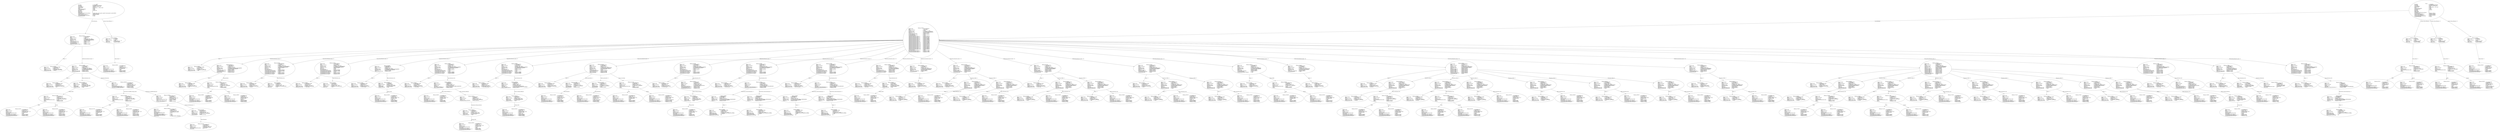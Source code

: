 digraph "mpiuse.adt" {
  Unit_3 -> Element_2324112
      [ label=Unit_Declaration ];
  Unit_3 -> Element_2293428
      [ label="Context_Clause_Elements ( 1)" ];
  Unit_3
      [ label=<<TABLE BORDER="0" CELLBORDER="0" CELLSPACING="0" CELLPADDING="0"> 
          <TR><TD COLSPAN="3">Unit_3</TD></TR>
          <TR><TD ALIGN="LEFT">Unit_Kind   </TD><TD> = </TD><TD ALIGN="LEFT">A_PACKAGE</TD></TR>
          <TR><TD ALIGN="LEFT">Unit_Class   </TD><TD> = </TD><TD ALIGN="LEFT">A_PUBLIC_DECLARATION</TD></TR>
          <TR><TD ALIGN="LEFT">Unit_Origin   </TD><TD> = </TD><TD ALIGN="LEFT">AN_APPLICATION_UNIT</TD></TR>
          <TR><TD ALIGN="LEFT">Unit_Full_Name    </TD><TD> = </TD><TD ALIGN="LEFT">MPIUse</TD></TR>
          <TR><TD ALIGN="LEFT">Unique_Name   </TD><TD> = </TD><TD ALIGN="LEFT">ASIS Context 1: MPIUse (spec)</TD></TR>
          <TR><TD ALIGN="LEFT">Exists  </TD><TD> = </TD><TD ALIGN="LEFT">TRUE</TD></TR>
          <TR><TD ALIGN="LEFT">Can_Be_Main_Program     </TD><TD> = </TD><TD ALIGN="LEFT">TRUE</TD></TR>
          <TR><TD ALIGN="LEFT">Is_Body_Required     </TD><TD> = </TD><TD ALIGN="LEFT">TRUE</TD></TR>
          <TR><TD ALIGN="LEFT">Text_Name   </TD><TD> = </TD><TD ALIGN="LEFT">mpiuse.ads</TD></TR>
          <TR><TD ALIGN="LEFT">Text_Form   </TD><TD> = </TD><TD ALIGN="LEFT"></TD></TR>
          <TR><TD ALIGN="LEFT">Object_Name   </TD><TD> = </TD><TD ALIGN="LEFT"></TD></TR>
          <TR><TD ALIGN="LEFT">Object_Form   </TD><TD> = </TD><TD ALIGN="LEFT"></TD></TR>
          <TR><TD ALIGN="LEFT">Compilation_Command_Line_Options         </TD><TD> = </TD><TD ALIGN="LEFT">-gnatA -gnatc -gnatt -gnatws -gnatyN -mtune=generic -march=x86-64</TD></TR>
          <TR><TD ALIGN="LEFT">Unit_Declaration     </TD><TD> = </TD><TD ALIGN="LEFT">Element_2324112</TD></TR>
          <TR><TD ALIGN="LEFT">Context_Clause_Elements ( 1)        </TD><TD> = </TD><TD ALIGN="LEFT">Element_2293428</TD></TR>
          <TR><TD ALIGN="LEFT">Corresponding_Parent_Declaration         </TD><TD> = </TD><TD ALIGN="LEFT">Unit_1</TD></TR>
          <TR><TD ALIGN="LEFT">Corresponding_Body     </TD><TD> = </TD><TD ALIGN="LEFT">(none)</TD></TR>
          </TABLE>> ];
  Element_2293428 -> Element_2292237
      [ label="Clause_Name ( 1)" ];
  Element_2293428
      [ label=<<TABLE BORDER="0" CELLBORDER="0" CELLSPACING="0" CELLPADDING="0"> 
          <TR><TD COLSPAN="3">Element_2293428</TD></TR>
          <TR><TD ALIGN="LEFT">Element_Kind    </TD><TD> = </TD><TD ALIGN="LEFT">A_CLAUSE</TD></TR>
          <TR><TD ALIGN="LEFT">Hash  </TD><TD> = </TD><TD ALIGN="LEFT"> 11209897</TD></TR>
          <TR><TD ALIGN="LEFT">Enclosing_Element     </TD><TD> = </TD><TD ALIGN="LEFT">(none)</TD></TR>
          <TR><TD ALIGN="LEFT">Source  </TD><TD> = </TD><TD ALIGN="LEFT">MPIUse.ads - 1:1 .. 1:9</TD></TR>
          <TR><TD ALIGN="LEFT">Clause_Kind   </TD><TD> = </TD><TD ALIGN="LEFT">A_WITH_CLAUSE</TD></TR>
          <TR><TD ALIGN="LEFT">Clause_Name ( 1)     </TD><TD> = </TD><TD ALIGN="LEFT">Element_2292237</TD></TR>
          </TABLE>> ];
  Element_2292237
      [ label=<<TABLE BORDER="0" CELLBORDER="0" CELLSPACING="0" CELLPADDING="0"> 
          <TR><TD COLSPAN="3">Element_2292237</TD></TR>
          <TR><TD ALIGN="LEFT">Element_Kind    </TD><TD> = </TD><TD ALIGN="LEFT">AN_EXPRESSION</TD></TR>
          <TR><TD ALIGN="LEFT">Hash  </TD><TD> = </TD><TD ALIGN="LEFT"> 12274857</TD></TR>
          <TR><TD ALIGN="LEFT">Enclosing_Element     </TD><TD> = </TD><TD ALIGN="LEFT">Element_2293428</TD></TR>
          <TR><TD ALIGN="LEFT">Source  </TD><TD> = </TD><TD ALIGN="LEFT">MPIUse.ads - 1:6 .. 1:8</TD></TR>
          <TR><TD ALIGN="LEFT">Expression_Kind    </TD><TD> = </TD><TD ALIGN="LEFT">AN_IDENTIFIER</TD></TR>
          <TR><TD ALIGN="LEFT">Corresponding_Expression_Type        </TD><TD> = </TD><TD ALIGN="LEFT">(none)</TD></TR>
          <TR><TD ALIGN="LEFT">Name_Image   </TD><TD> = </TD><TD ALIGN="LEFT">MPI</TD></TR>
          <TR><TD ALIGN="LEFT">Corresponding_Name_Definition        </TD><TD> = </TD><TD ALIGN="LEFT">Element_2340057</TD></TR>
          <TR><TD ALIGN="LEFT">Corresponding_Name_Definition_List ( 1)          </TD><TD> = </TD><TD ALIGN="LEFT">Element_2340057</TD></TR>
          <TR><TD ALIGN="LEFT">Corresponding_Name_Declaration        </TD><TD> = </TD><TD ALIGN="LEFT">Element_2799112</TD></TR>
          </TABLE>> ];
  Element_2324112 -> Element_2297057
      [ label="Names ( 1)" ];
  Element_2324112 -> Element_2316090
      [ label="Visible_Part_Declarative_Items ( 1)" ];
  Element_2324112
      [ label=<<TABLE BORDER="0" CELLBORDER="0" CELLSPACING="0" CELLPADDING="0"> 
          <TR><TD COLSPAN="3">Element_2324112</TD></TR>
          <TR><TD ALIGN="LEFT">Element_Kind    </TD><TD> = </TD><TD ALIGN="LEFT">A_DECLARATION</TD></TR>
          <TR><TD ALIGN="LEFT">Hash  </TD><TD> = </TD><TD ALIGN="LEFT"> 1080492202</TD></TR>
          <TR><TD ALIGN="LEFT">Enclosing_Element     </TD><TD> = </TD><TD ALIGN="LEFT">(none)</TD></TR>
          <TR><TD ALIGN="LEFT">Source  </TD><TD> = </TD><TD ALIGN="LEFT">MPIUse.ads - 3:1 .. 7:11</TD></TR>
          <TR><TD ALIGN="LEFT">Declaration_Kind     </TD><TD> = </TD><TD ALIGN="LEFT">A_PACKAGE_DECLARATION</TD></TR>
          <TR><TD ALIGN="LEFT">Declaration_Origin     </TD><TD> = </TD><TD ALIGN="LEFT">AN_EXPLICIT_DECLARATION</TD></TR>
          <TR><TD ALIGN="LEFT">Names ( 1)   </TD><TD> = </TD><TD ALIGN="LEFT">Element_2297057</TD></TR>
          <TR><TD ALIGN="LEFT">Corresponding_End_Name      </TD><TD> = </TD><TD ALIGN="LEFT">Element_2325237</TD></TR>
          <TR><TD ALIGN="LEFT">Is_Name_Repeated     </TD><TD> = </TD><TD ALIGN="LEFT">TRUE</TD></TR>
          <TR><TD ALIGN="LEFT">Corresponding_Declaration       </TD><TD> = </TD><TD ALIGN="LEFT">Element_2324112</TD></TR>
          <TR><TD ALIGN="LEFT">Corresponding_Body     </TD><TD> = </TD><TD ALIGN="LEFT">(none)</TD></TR>
          <TR><TD ALIGN="LEFT">Visible_Part_Declarative_Items ( 1)         </TD><TD> = </TD><TD ALIGN="LEFT">Element_2316090</TD></TR>
          </TABLE>> ];
  Element_2297057
      [ label=<<TABLE BORDER="0" CELLBORDER="0" CELLSPACING="0" CELLPADDING="0"> 
          <TR><TD COLSPAN="3">Element_2297057</TD></TR>
          <TR><TD ALIGN="LEFT">Element_Kind    </TD><TD> = </TD><TD ALIGN="LEFT">A_DEFINING_NAME</TD></TR>
          <TR><TD ALIGN="LEFT">Hash  </TD><TD> = </TD><TD ALIGN="LEFT"> 1080267946</TD></TR>
          <TR><TD ALIGN="LEFT">Enclosing_Element     </TD><TD> = </TD><TD ALIGN="LEFT">Element_2324112</TD></TR>
          <TR><TD ALIGN="LEFT">Source  </TD><TD> = </TD><TD ALIGN="LEFT">MPIUse.ads - 3:9 .. 3:14</TD></TR>
          <TR><TD ALIGN="LEFT">Defining_Name_Kind     </TD><TD> = </TD><TD ALIGN="LEFT">A_DEFINING_IDENTIFIER</TD></TR>
          <TR><TD ALIGN="LEFT">Defining_Name_Image     </TD><TD> = </TD><TD ALIGN="LEFT">"MPIUse"</TD></TR>
          </TABLE>> ];
  Element_2316090 -> Element_2306057
      [ label="Names ( 1)" ];
  Element_2316090 -> Element_2315176
      [ label=Object_Declaration_View ];
  Element_2316090 -> Element_31965373
      [ label=Initialization_Expression ];
  Element_2316090
      [ label=<<TABLE BORDER="0" CELLBORDER="0" CELLSPACING="0" CELLPADDING="0"> 
          <TR><TD COLSPAN="3">Element_2316090</TD></TR>
          <TR><TD ALIGN="LEFT">Element_Kind    </TD><TD> = </TD><TD ALIGN="LEFT">A_DECLARATION</TD></TR>
          <TR><TD ALIGN="LEFT">Hash  </TD><TD> = </TD><TD ALIGN="LEFT">-1876334486</TD></TR>
          <TR><TD ALIGN="LEFT">Enclosing_Element     </TD><TD> = </TD><TD ALIGN="LEFT">Element_2324112</TD></TR>
          <TR><TD ALIGN="LEFT">Source  </TD><TD> = </TD><TD ALIGN="LEFT">MPIUse.ads - 5:3 .. 5:54</TD></TR>
          <TR><TD ALIGN="LEFT">Declaration_Kind     </TD><TD> = </TD><TD ALIGN="LEFT">A_VARIABLE_DECLARATION</TD></TR>
          <TR><TD ALIGN="LEFT">Declaration_Origin     </TD><TD> = </TD><TD ALIGN="LEFT">AN_EXPLICIT_DECLARATION</TD></TR>
          <TR><TD ALIGN="LEFT">Names ( 1)   </TD><TD> = </TD><TD ALIGN="LEFT">Element_2306057</TD></TR>
          <TR><TD ALIGN="LEFT">Object_Declaration_View      </TD><TD> = </TD><TD ALIGN="LEFT">Element_2315176</TD></TR>
          <TR><TD ALIGN="LEFT">Initialization_Expression       </TD><TD> = </TD><TD ALIGN="LEFT">Element_31965373</TD></TR>
          </TABLE>> ];
  Element_2306057
      [ label=<<TABLE BORDER="0" CELLBORDER="0" CELLSPACING="0" CELLPADDING="0"> 
          <TR><TD COLSPAN="3">Element_2306057</TD></TR>
          <TR><TD ALIGN="LEFT">Element_Kind    </TD><TD> = </TD><TD ALIGN="LEFT">A_DEFINING_NAME</TD></TR>
          <TR><TD ALIGN="LEFT">Hash  </TD><TD> = </TD><TD ALIGN="LEFT">-1876368278</TD></TR>
          <TR><TD ALIGN="LEFT">Enclosing_Element     </TD><TD> = </TD><TD ALIGN="LEFT">Element_2316090</TD></TR>
          <TR><TD ALIGN="LEFT">Source  </TD><TD> = </TD><TD ALIGN="LEFT">MPIUse.ads - 5:3 .. 5:6</TD></TR>
          <TR><TD ALIGN="LEFT">Defining_Name_Kind     </TD><TD> = </TD><TD ALIGN="LEFT">A_DEFINING_IDENTIFIER</TD></TR>
          <TR><TD ALIGN="LEFT">Defining_Name_Image     </TD><TD> = </TD><TD ALIGN="LEFT">"flag"</TD></TR>
          </TABLE>> ];
  Element_2315176 -> Element_2315265
      [ label=Subtype_Mark ];
  Element_2315176
      [ label=<<TABLE BORDER="0" CELLBORDER="0" CELLSPACING="0" CELLPADDING="0"> 
          <TR><TD COLSPAN="3">Element_2315176</TD></TR>
          <TR><TD ALIGN="LEFT">Element_Kind    </TD><TD> = </TD><TD ALIGN="LEFT">A_DEFINITION</TD></TR>
          <TR><TD ALIGN="LEFT">Hash  </TD><TD> = </TD><TD ALIGN="LEFT">-1876246102</TD></TR>
          <TR><TD ALIGN="LEFT">Enclosing_Element     </TD><TD> = </TD><TD ALIGN="LEFT">Element_2316090</TD></TR>
          <TR><TD ALIGN="LEFT">Source  </TD><TD> = </TD><TD ALIGN="LEFT">MPIUse.ads - 5:10 .. 5:27</TD></TR>
          <TR><TD ALIGN="LEFT">Definition_Kind    </TD><TD> = </TD><TD ALIGN="LEFT">A_SUBTYPE_INDICATION</TD></TR>
          <TR><TD ALIGN="LEFT">Subtype_Mark    </TD><TD> = </TD><TD ALIGN="LEFT">Element_2315265</TD></TR>
          <TR><TD ALIGN="LEFT">Subtype_Constraint     </TD><TD> = </TD><TD ALIGN="LEFT">(none)</TD></TR>
          </TABLE>> ];
  Element_2315265 -> Element_2313237
      [ label=Prefix ];
  Element_2315265 -> Element_2314237
      [ label=Selector ];
  Element_2315265
      [ label=<<TABLE BORDER="0" CELLBORDER="0" CELLSPACING="0" CELLPADDING="0"> 
          <TR><TD COLSPAN="3">Element_2315265</TD></TR>
          <TR><TD ALIGN="LEFT">Element_Kind    </TD><TD> = </TD><TD ALIGN="LEFT">AN_EXPRESSION</TD></TR>
          <TR><TD ALIGN="LEFT">Hash  </TD><TD> = </TD><TD ALIGN="LEFT">-1876417110</TD></TR>
          <TR><TD ALIGN="LEFT">Enclosing_Element     </TD><TD> = </TD><TD ALIGN="LEFT">Element_2315176</TD></TR>
          <TR><TD ALIGN="LEFT">Source  </TD><TD> = </TD><TD ALIGN="LEFT">MPIUse.ads - 5:10 .. 5:27</TD></TR>
          <TR><TD ALIGN="LEFT">Expression_Kind    </TD><TD> = </TD><TD ALIGN="LEFT">A_SELECTED_COMPONENT</TD></TR>
          <TR><TD ALIGN="LEFT">Corresponding_Expression_Type        </TD><TD> = </TD><TD ALIGN="LEFT">(none)</TD></TR>
          <TR><TD ALIGN="LEFT">Prefix  </TD><TD> = </TD><TD ALIGN="LEFT">Element_2313237</TD></TR>
          <TR><TD ALIGN="LEFT">Selector   </TD><TD> = </TD><TD ALIGN="LEFT">Element_2314237</TD></TR>
          </TABLE>> ];
  Element_2313237
      [ label=<<TABLE BORDER="0" CELLBORDER="0" CELLSPACING="0" CELLPADDING="0"> 
          <TR><TD COLSPAN="3">Element_2313237</TD></TR>
          <TR><TD ALIGN="LEFT">Element_Kind    </TD><TD> = </TD><TD ALIGN="LEFT">AN_EXPRESSION</TD></TR>
          <TR><TD ALIGN="LEFT">Hash  </TD><TD> = </TD><TD ALIGN="LEFT">-1876183734</TD></TR>
          <TR><TD ALIGN="LEFT">Enclosing_Element     </TD><TD> = </TD><TD ALIGN="LEFT">Element_2315265</TD></TR>
          <TR><TD ALIGN="LEFT">Source  </TD><TD> = </TD><TD ALIGN="LEFT">MPIUse.ads - 5:10 .. 5:12</TD></TR>
          <TR><TD ALIGN="LEFT">Expression_Kind    </TD><TD> = </TD><TD ALIGN="LEFT">AN_IDENTIFIER</TD></TR>
          <TR><TD ALIGN="LEFT">Corresponding_Expression_Type        </TD><TD> = </TD><TD ALIGN="LEFT">(none)</TD></TR>
          <TR><TD ALIGN="LEFT">Name_Image   </TD><TD> = </TD><TD ALIGN="LEFT">MPI</TD></TR>
          <TR><TD ALIGN="LEFT">Corresponding_Name_Definition        </TD><TD> = </TD><TD ALIGN="LEFT">Element_2340057</TD></TR>
          <TR><TD ALIGN="LEFT">Corresponding_Name_Definition_List ( 1)          </TD><TD> = </TD><TD ALIGN="LEFT">Element_2340057</TD></TR>
          <TR><TD ALIGN="LEFT">Corresponding_Name_Declaration        </TD><TD> = </TD><TD ALIGN="LEFT">Element_2799112</TD></TR>
          </TABLE>> ];
  Element_2314237
      [ label=<<TABLE BORDER="0" CELLBORDER="0" CELLSPACING="0" CELLPADDING="0"> 
          <TR><TD COLSPAN="3">Element_2314237</TD></TR>
          <TR><TD ALIGN="LEFT">Element_Kind    </TD><TD> = </TD><TD ALIGN="LEFT">AN_EXPRESSION</TD></TR>
          <TR><TD ALIGN="LEFT">Hash  </TD><TD> = </TD><TD ALIGN="LEFT">-1876183606</TD></TR>
          <TR><TD ALIGN="LEFT">Enclosing_Element     </TD><TD> = </TD><TD ALIGN="LEFT">Element_2315265</TD></TR>
          <TR><TD ALIGN="LEFT">Source  </TD><TD> = </TD><TD ALIGN="LEFT">MPIUse.ads - 5:14 .. 5:27</TD></TR>
          <TR><TD ALIGN="LEFT">Expression_Kind    </TD><TD> = </TD><TD ALIGN="LEFT">AN_IDENTIFIER</TD></TR>
          <TR><TD ALIGN="LEFT">Corresponding_Expression_Type        </TD><TD> = </TD><TD ALIGN="LEFT">(none)</TD></TR>
          <TR><TD ALIGN="LEFT">Name_Image   </TD><TD> = </TD><TD ALIGN="LEFT">Errorcode_Type</TD></TR>
          <TR><TD ALIGN="LEFT">Corresponding_Name_Definition        </TD><TD> = </TD><TD ALIGN="LEFT">Element_2422057</TD></TR>
          <TR><TD ALIGN="LEFT">Corresponding_Name_Definition_List ( 1)          </TD><TD> = </TD><TD ALIGN="LEFT">Element_2422057</TD></TR>
          <TR><TD ALIGN="LEFT">Corresponding_Name_Declaration        </TD><TD> = </TD><TD ALIGN="LEFT">Element_2431082</TD></TR>
          </TABLE>> ];
  Element_31965373 -> Element_2319265
      [ label=Converted_Or_Qualified_Subtype_Mark ];
  Element_31965373 -> Element_31963262
      [ label=Converted_Or_Qualified_Expression ];
  Element_31965373
      [ label=<<TABLE BORDER="0" CELLBORDER="0" CELLSPACING="0" CELLPADDING="0"> 
          <TR><TD COLSPAN="3">Element_31965373</TD></TR>
          <TR><TD ALIGN="LEFT">Element_Kind    </TD><TD> = </TD><TD ALIGN="LEFT">AN_EXPRESSION</TD></TR>
          <TR><TD ALIGN="LEFT">Hash  </TD><TD> = </TD><TD ALIGN="LEFT">-1876306838</TD></TR>
          <TR><TD ALIGN="LEFT">Enclosing_Element     </TD><TD> = </TD><TD ALIGN="LEFT">Element_2316090</TD></TR>
          <TR><TD ALIGN="LEFT">Source  </TD><TD> = </TD><TD ALIGN="LEFT">MPIUse.ads - 5:32 .. 5:53</TD></TR>
          <TR><TD ALIGN="LEFT">Expression_Kind    </TD><TD> = </TD><TD ALIGN="LEFT">A_TYPE_CONVERSION</TD></TR>
          <TR><TD ALIGN="LEFT">Corresponding_Expression_Type        </TD><TD> = </TD><TD ALIGN="LEFT">Element_2431082</TD></TR>
          <TR><TD ALIGN="LEFT">Converted_Or_Qualified_Subtype_Mark         </TD><TD> = </TD><TD ALIGN="LEFT">Element_2319265</TD></TR>
          <TR><TD ALIGN="LEFT">Converted_Or_Qualified_Expression         </TD><TD> = </TD><TD ALIGN="LEFT">Element_31963262</TD></TR>
          </TABLE>> ];
  Element_2319265 -> Element_2317237
      [ label=Prefix ];
  Element_2319265 -> Element_2318237
      [ label=Selector ];
  Element_2319265
      [ label=<<TABLE BORDER="0" CELLBORDER="0" CELLSPACING="0" CELLPADDING="0"> 
          <TR><TD COLSPAN="3">Element_2319265</TD></TR>
          <TR><TD ALIGN="LEFT">Element_Kind    </TD><TD> = </TD><TD ALIGN="LEFT">AN_EXPRESSION</TD></TR>
          <TR><TD ALIGN="LEFT">Hash  </TD><TD> = </TD><TD ALIGN="LEFT">-1876417430</TD></TR>
          <TR><TD ALIGN="LEFT">Enclosing_Element     </TD><TD> = </TD><TD ALIGN="LEFT">Element_31965373</TD></TR>
          <TR><TD ALIGN="LEFT">Source  </TD><TD> = </TD><TD ALIGN="LEFT">MPIUse.ads - 5:32 .. 5:49</TD></TR>
          <TR><TD ALIGN="LEFT">Expression_Kind    </TD><TD> = </TD><TD ALIGN="LEFT">A_SELECTED_COMPONENT</TD></TR>
          <TR><TD ALIGN="LEFT">Corresponding_Expression_Type        </TD><TD> = </TD><TD ALIGN="LEFT">(none)</TD></TR>
          <TR><TD ALIGN="LEFT">Prefix  </TD><TD> = </TD><TD ALIGN="LEFT">Element_2317237</TD></TR>
          <TR><TD ALIGN="LEFT">Selector   </TD><TD> = </TD><TD ALIGN="LEFT">Element_2318237</TD></TR>
          </TABLE>> ];
  Element_2317237
      [ label=<<TABLE BORDER="0" CELLBORDER="0" CELLSPACING="0" CELLPADDING="0"> 
          <TR><TD COLSPAN="3">Element_2317237</TD></TR>
          <TR><TD ALIGN="LEFT">Element_Kind    </TD><TD> = </TD><TD ALIGN="LEFT">AN_EXPRESSION</TD></TR>
          <TR><TD ALIGN="LEFT">Hash  </TD><TD> = </TD><TD ALIGN="LEFT">-1876184054</TD></TR>
          <TR><TD ALIGN="LEFT">Enclosing_Element     </TD><TD> = </TD><TD ALIGN="LEFT">Element_2319265</TD></TR>
          <TR><TD ALIGN="LEFT">Source  </TD><TD> = </TD><TD ALIGN="LEFT">MPIUse.ads - 5:32 .. 5:34</TD></TR>
          <TR><TD ALIGN="LEFT">Expression_Kind    </TD><TD> = </TD><TD ALIGN="LEFT">AN_IDENTIFIER</TD></TR>
          <TR><TD ALIGN="LEFT">Corresponding_Expression_Type        </TD><TD> = </TD><TD ALIGN="LEFT">(none)</TD></TR>
          <TR><TD ALIGN="LEFT">Name_Image   </TD><TD> = </TD><TD ALIGN="LEFT">MPI</TD></TR>
          <TR><TD ALIGN="LEFT">Corresponding_Name_Definition        </TD><TD> = </TD><TD ALIGN="LEFT">Element_2340057</TD></TR>
          <TR><TD ALIGN="LEFT">Corresponding_Name_Definition_List ( 1)          </TD><TD> = </TD><TD ALIGN="LEFT">Element_2340057</TD></TR>
          <TR><TD ALIGN="LEFT">Corresponding_Name_Declaration        </TD><TD> = </TD><TD ALIGN="LEFT">Element_2799112</TD></TR>
          </TABLE>> ];
  Element_2318237
      [ label=<<TABLE BORDER="0" CELLBORDER="0" CELLSPACING="0" CELLPADDING="0"> 
          <TR><TD COLSPAN="3">Element_2318237</TD></TR>
          <TR><TD ALIGN="LEFT">Element_Kind    </TD><TD> = </TD><TD ALIGN="LEFT">AN_EXPRESSION</TD></TR>
          <TR><TD ALIGN="LEFT">Hash  </TD><TD> = </TD><TD ALIGN="LEFT">-1876183926</TD></TR>
          <TR><TD ALIGN="LEFT">Enclosing_Element     </TD><TD> = </TD><TD ALIGN="LEFT">Element_2319265</TD></TR>
          <TR><TD ALIGN="LEFT">Source  </TD><TD> = </TD><TD ALIGN="LEFT">MPIUse.ads - 5:36 .. 5:49</TD></TR>
          <TR><TD ALIGN="LEFT">Expression_Kind    </TD><TD> = </TD><TD ALIGN="LEFT">AN_IDENTIFIER</TD></TR>
          <TR><TD ALIGN="LEFT">Corresponding_Expression_Type        </TD><TD> = </TD><TD ALIGN="LEFT">(none)</TD></TR>
          <TR><TD ALIGN="LEFT">Name_Image   </TD><TD> = </TD><TD ALIGN="LEFT">Errorcode_Type</TD></TR>
          <TR><TD ALIGN="LEFT">Corresponding_Name_Definition        </TD><TD> = </TD><TD ALIGN="LEFT">Element_2422057</TD></TR>
          <TR><TD ALIGN="LEFT">Corresponding_Name_Definition_List ( 1)          </TD><TD> = </TD><TD ALIGN="LEFT">Element_2422057</TD></TR>
          <TR><TD ALIGN="LEFT">Corresponding_Name_Declaration        </TD><TD> = </TD><TD ALIGN="LEFT">Element_2431082</TD></TR>
          </TABLE>> ];
  Element_31963262 -> Element_31963251
      [ label=Prefix ];
  Element_31963262 -> Element_2321385
      [ label="Function_Call_Parameters ( 1)" ];
  Element_31963262
      [ label=<<TABLE BORDER="0" CELLBORDER="0" CELLSPACING="0" CELLPADDING="0"> 
          <TR><TD COLSPAN="3">Element_31963262</TD></TR>
          <TR><TD ALIGN="LEFT">Element_Kind    </TD><TD> = </TD><TD ALIGN="LEFT">AN_EXPRESSION</TD></TR>
          <TR><TD ALIGN="LEFT">Hash  </TD><TD> = </TD><TD ALIGN="LEFT">-1876420502</TD></TR>
          <TR><TD ALIGN="LEFT">Enclosing_Element     </TD><TD> = </TD><TD ALIGN="LEFT">Element_31965373</TD></TR>
          <TR><TD ALIGN="LEFT">Source  </TD><TD> = </TD><TD ALIGN="LEFT">MPIUse.ads - 5:51 .. 5:52</TD></TR>
          <TR><TD ALIGN="LEFT">Expression_Kind    </TD><TD> = </TD><TD ALIGN="LEFT">A_FUNCTION_CALL</TD></TR>
          <TR><TD ALIGN="LEFT">Corresponding_Expression_Type        </TD><TD> = </TD><TD ALIGN="LEFT">Element_1652082</TD></TR>
          <TR><TD ALIGN="LEFT">Prefix  </TD><TD> = </TD><TD ALIGN="LEFT">Element_31963251</TD></TR>
          <TR><TD ALIGN="LEFT">Corresponding_Called_Function        </TD><TD> = </TD><TD ALIGN="LEFT">(none)</TD></TR>
          <TR><TD ALIGN="LEFT">Function_Call_Parameters ( 1)        </TD><TD> = </TD><TD ALIGN="LEFT">Element_2321385</TD></TR>
          </TABLE>> ];
  Element_31963251
      [ label=<<TABLE BORDER="0" CELLBORDER="0" CELLSPACING="0" CELLPADDING="0"> 
          <TR><TD COLSPAN="3">Element_31963251</TD></TR>
          <TR><TD ALIGN="LEFT">Element_Kind    </TD><TD> = </TD><TD ALIGN="LEFT">AN_EXPRESSION</TD></TR>
          <TR><TD ALIGN="LEFT">Hash  </TD><TD> = </TD><TD ALIGN="LEFT">-1876169622</TD></TR>
          <TR><TD ALIGN="LEFT">Enclosing_Element     </TD><TD> = </TD><TD ALIGN="LEFT">Element_31963262</TD></TR>
          <TR><TD ALIGN="LEFT">Source  </TD><TD> = </TD><TD ALIGN="LEFT">MPIUse.ads - 5:51 .. 5:51</TD></TR>
          <TR><TD ALIGN="LEFT">Expression_Kind    </TD><TD> = </TD><TD ALIGN="LEFT">AN_OPERATOR_SYMBOL</TD></TR>
          <TR><TD ALIGN="LEFT">Corresponding_Expression_Type        </TD><TD> = </TD><TD ALIGN="LEFT">(none)</TD></TR>
          <TR><TD ALIGN="LEFT">Name_Image   </TD><TD> = </TD><TD ALIGN="LEFT">"-"</TD></TR>
          <TR><TD ALIGN="LEFT">Corresponding_Name_Definition        </TD><TD> = </TD><TD ALIGN="LEFT">(none)</TD></TR>
          <TR><TD ALIGN="LEFT">Corresponding_Name_Definition_List ( 1)          </TD><TD> = </TD><TD ALIGN="LEFT">(none)</TD></TR>
          <TR><TD ALIGN="LEFT">Corresponding_Name_Declaration        </TD><TD> = </TD><TD ALIGN="LEFT">(none)</TD></TR>
          <TR><TD ALIGN="LEFT">Operator_Kind    </TD><TD> = </TD><TD ALIGN="LEFT">A_UNARY_MINUS_OPERATOR</TD></TR>
          </TABLE>> ];
  Element_2321385 -> Element_2321234
      [ label=Actual_Parameter ];
  Element_2321385
      [ label=<<TABLE BORDER="0" CELLBORDER="0" CELLSPACING="0" CELLPADDING="0"> 
          <TR><TD COLSPAN="3">Element_2321385</TD></TR>
          <TR><TD ALIGN="LEFT">Element_Kind    </TD><TD> = </TD><TD ALIGN="LEFT">AN_ASSOCIATION</TD></TR>
          <TR><TD ALIGN="LEFT">Hash  </TD><TD> = </TD><TD ALIGN="LEFT">-1876294518</TD></TR>
          <TR><TD ALIGN="LEFT">Enclosing_Element     </TD><TD> = </TD><TD ALIGN="LEFT">Element_31963262</TD></TR>
          <TR><TD ALIGN="LEFT">Source  </TD><TD> = </TD><TD ALIGN="LEFT">MPIUse.ads - 5:52 .. 5:52</TD></TR>
          <TR><TD ALIGN="LEFT">Association_Kind     </TD><TD> = </TD><TD ALIGN="LEFT">A_PARAMETER_ASSOCIATION</TD></TR>
          <TR><TD ALIGN="LEFT">Formal_Parameter     </TD><TD> = </TD><TD ALIGN="LEFT">(none)</TD></TR>
          <TR><TD ALIGN="LEFT">Actual_Parameter     </TD><TD> = </TD><TD ALIGN="LEFT">Element_2321234</TD></TR>
          </TABLE>> ];
  Element_2321234
      [ label=<<TABLE BORDER="0" CELLBORDER="0" CELLSPACING="0" CELLPADDING="0"> 
          <TR><TD COLSPAN="3">Element_2321234</TD></TR>
          <TR><TD ALIGN="LEFT">Element_Kind    </TD><TD> = </TD><TD ALIGN="LEFT">AN_EXPRESSION</TD></TR>
          <TR><TD ALIGN="LEFT">Hash  </TD><TD> = </TD><TD ALIGN="LEFT">-1876186998</TD></TR>
          <TR><TD ALIGN="LEFT">Enclosing_Element     </TD><TD> = </TD><TD ALIGN="LEFT">Element_2321385</TD></TR>
          <TR><TD ALIGN="LEFT">Source  </TD><TD> = </TD><TD ALIGN="LEFT">MPIUse.ads - 5:52 .. 5:52</TD></TR>
          <TR><TD ALIGN="LEFT">Expression_Kind    </TD><TD> = </TD><TD ALIGN="LEFT">AN_INTEGER_LITERAL</TD></TR>
          <TR><TD ALIGN="LEFT">Corresponding_Expression_Type        </TD><TD> = </TD><TD ALIGN="LEFT">Element_82</TD></TR>
          <TR><TD ALIGN="LEFT">Value_Image   </TD><TD> = </TD><TD ALIGN="LEFT">2</TD></TR>
          </TABLE>> ];
  Unit_4 -> Element_2799112
      [ label=Unit_Declaration ];
  Unit_4 -> Element_2328428
      [ label="Context_Clause_Elements ( 1)" ];
  Unit_4 -> Element_2332428
      [ label="Context_Clause_Elements ( 2)" ];
  Unit_4 -> Element_2336428
      [ label="Context_Clause_Elements ( 3)" ];
  Unit_4
      [ label=<<TABLE BORDER="0" CELLBORDER="0" CELLSPACING="0" CELLPADDING="0"> 
          <TR><TD COLSPAN="3">Unit_4</TD></TR>
          <TR><TD ALIGN="LEFT">Unit_Kind   </TD><TD> = </TD><TD ALIGN="LEFT">A_PACKAGE</TD></TR>
          <TR><TD ALIGN="LEFT">Unit_Class   </TD><TD> = </TD><TD ALIGN="LEFT">A_PUBLIC_DECLARATION</TD></TR>
          <TR><TD ALIGN="LEFT">Unit_Origin   </TD><TD> = </TD><TD ALIGN="LEFT">AN_APPLICATION_UNIT</TD></TR>
          <TR><TD ALIGN="LEFT">Unit_Full_Name    </TD><TD> = </TD><TD ALIGN="LEFT">MPI</TD></TR>
          <TR><TD ALIGN="LEFT">Unique_Name   </TD><TD> = </TD><TD ALIGN="LEFT">ASIS Context 1: MPI (spec)</TD></TR>
          <TR><TD ALIGN="LEFT">Exists  </TD><TD> = </TD><TD ALIGN="LEFT">TRUE</TD></TR>
          <TR><TD ALIGN="LEFT">Can_Be_Main_Program     </TD><TD> = </TD><TD ALIGN="LEFT">TRUE</TD></TR>
          <TR><TD ALIGN="LEFT">Is_Body_Required     </TD><TD> = </TD><TD ALIGN="LEFT">TRUE</TD></TR>
          <TR><TD ALIGN="LEFT">Text_Name   </TD><TD> = </TD><TD ALIGN="LEFT">mpi.ads</TD></TR>
          <TR><TD ALIGN="LEFT">Text_Form   </TD><TD> = </TD><TD ALIGN="LEFT"></TD></TR>
          <TR><TD ALIGN="LEFT">Object_Name   </TD><TD> = </TD><TD ALIGN="LEFT"></TD></TR>
          <TR><TD ALIGN="LEFT">Object_Form   </TD><TD> = </TD><TD ALIGN="LEFT"></TD></TR>
          <TR><TD ALIGN="LEFT">Compilation_Command_Line_Options         </TD><TD> = </TD><TD ALIGN="LEFT"></TD></TR>
          <TR><TD ALIGN="LEFT">Unit_Declaration     </TD><TD> = </TD><TD ALIGN="LEFT">Element_2799112</TD></TR>
          <TR><TD ALIGN="LEFT">Context_Clause_Elements ( 1)        </TD><TD> = </TD><TD ALIGN="LEFT">Element_2328428</TD></TR>
          <TR><TD ALIGN="LEFT">Context_Clause_Elements ( 2)        </TD><TD> = </TD><TD ALIGN="LEFT">Element_2332428</TD></TR>
          <TR><TD ALIGN="LEFT">Context_Clause_Elements ( 3)        </TD><TD> = </TD><TD ALIGN="LEFT">Element_2336428</TD></TR>
          <TR><TD ALIGN="LEFT">Corresponding_Parent_Declaration         </TD><TD> = </TD><TD ALIGN="LEFT">Unit_1</TD></TR>
          <TR><TD ALIGN="LEFT">Corresponding_Body     </TD><TD> = </TD><TD ALIGN="LEFT">Unit_31</TD></TR>
          </TABLE>> ];
  Element_2328428 -> Element_2330265
      [ label="Clause_Name ( 1)" ];
  Element_2328428
      [ label=<<TABLE BORDER="0" CELLBORDER="0" CELLSPACING="0" CELLPADDING="0"> 
          <TR><TD COLSPAN="3">Element_2328428</TD></TR>
          <TR><TD ALIGN="LEFT">Element_Kind    </TD><TD> = </TD><TD ALIGN="LEFT">A_CLAUSE</TD></TR>
          <TR><TD ALIGN="LEFT">Hash  </TD><TD> = </TD><TD ALIGN="LEFT">-1603615999</TD></TR>
          <TR><TD ALIGN="LEFT">Enclosing_Element     </TD><TD> = </TD><TD ALIGN="LEFT">(none)</TD></TR>
          <TR><TD ALIGN="LEFT">Source  </TD><TD> = </TD><TD ALIGN="LEFT">MPI.ads - 3:1 .. 3:19</TD></TR>
          <TR><TD ALIGN="LEFT">Clause_Kind   </TD><TD> = </TD><TD ALIGN="LEFT">A_WITH_CLAUSE</TD></TR>
          <TR><TD ALIGN="LEFT">Clause_Name ( 1)     </TD><TD> = </TD><TD ALIGN="LEFT">Element_2330265</TD></TR>
          </TABLE>> ];
  Element_2330265 -> Element_2327237
      [ label=Prefix ];
  Element_2330265 -> Element_2329237
      [ label=Selector ];
  Element_2330265
      [ label=<<TABLE BORDER="0" CELLBORDER="0" CELLSPACING="0" CELLPADDING="0"> 
          <TR><TD COLSPAN="3">Element_2330265</TD></TR>
          <TR><TD ALIGN="LEFT">Element_Kind    </TD><TD> = </TD><TD ALIGN="LEFT">AN_EXPRESSION</TD></TR>
          <TR><TD ALIGN="LEFT">Hash  </TD><TD> = </TD><TD ALIGN="LEFT">-1604283263</TD></TR>
          <TR><TD ALIGN="LEFT">Enclosing_Element     </TD><TD> = </TD><TD ALIGN="LEFT">Element_2328428</TD></TR>
          <TR><TD ALIGN="LEFT">Source  </TD><TD> = </TD><TD ALIGN="LEFT">MPI.ads - 3:6 .. 3:18</TD></TR>
          <TR><TD ALIGN="LEFT">Expression_Kind    </TD><TD> = </TD><TD ALIGN="LEFT">A_SELECTED_COMPONENT</TD></TR>
          <TR><TD ALIGN="LEFT">Corresponding_Expression_Type        </TD><TD> = </TD><TD ALIGN="LEFT">(none)</TD></TR>
          <TR><TD ALIGN="LEFT">Prefix  </TD><TD> = </TD><TD ALIGN="LEFT">Element_2327237</TD></TR>
          <TR><TD ALIGN="LEFT">Selector   </TD><TD> = </TD><TD ALIGN="LEFT">Element_2329237</TD></TR>
          </TABLE>> ];
  Element_2327237
      [ label=<<TABLE BORDER="0" CELLBORDER="0" CELLSPACING="0" CELLPADDING="0"> 
          <TR><TD COLSPAN="3">Element_2327237</TD></TR>
          <TR><TD ALIGN="LEFT">Element_Kind    </TD><TD> = </TD><TD ALIGN="LEFT">AN_EXPRESSION</TD></TR>
          <TR><TD ALIGN="LEFT">Hash  </TD><TD> = </TD><TD ALIGN="LEFT">-1603349759</TD></TR>
          <TR><TD ALIGN="LEFT">Enclosing_Element     </TD><TD> = </TD><TD ALIGN="LEFT">Element_2330265</TD></TR>
          <TR><TD ALIGN="LEFT">Source  </TD><TD> = </TD><TD ALIGN="LEFT">MPI.ads - 3:6 .. 3:8</TD></TR>
          <TR><TD ALIGN="LEFT">Expression_Kind    </TD><TD> = </TD><TD ALIGN="LEFT">AN_IDENTIFIER</TD></TR>
          <TR><TD ALIGN="LEFT">Corresponding_Expression_Type        </TD><TD> = </TD><TD ALIGN="LEFT">(none)</TD></TR>
          <TR><TD ALIGN="LEFT">Name_Image   </TD><TD> = </TD><TD ALIGN="LEFT">Ada</TD></TR>
          <TR><TD ALIGN="LEFT">Corresponding_Name_Definition        </TD><TD> = </TD><TD ALIGN="LEFT">Element_2805057</TD></TR>
          <TR><TD ALIGN="LEFT">Corresponding_Name_Definition_List ( 1)          </TD><TD> = </TD><TD ALIGN="LEFT">Element_2805057</TD></TR>
          <TR><TD ALIGN="LEFT">Corresponding_Name_Declaration        </TD><TD> = </TD><TD ALIGN="LEFT">Element_2818112</TD></TR>
          </TABLE>> ];
  Element_2329237
      [ label=<<TABLE BORDER="0" CELLBORDER="0" CELLSPACING="0" CELLPADDING="0"> 
          <TR><TD COLSPAN="3">Element_2329237</TD></TR>
          <TR><TD ALIGN="LEFT">Element_Kind    </TD><TD> = </TD><TD ALIGN="LEFT">AN_EXPRESSION</TD></TR>
          <TR><TD ALIGN="LEFT">Hash  </TD><TD> = </TD><TD ALIGN="LEFT">-1603349247</TD></TR>
          <TR><TD ALIGN="LEFT">Enclosing_Element     </TD><TD> = </TD><TD ALIGN="LEFT">Element_2330265</TD></TR>
          <TR><TD ALIGN="LEFT">Source  </TD><TD> = </TD><TD ALIGN="LEFT">MPI.ads - 3:10 .. 3:18</TD></TR>
          <TR><TD ALIGN="LEFT">Expression_Kind    </TD><TD> = </TD><TD ALIGN="LEFT">AN_IDENTIFIER</TD></TR>
          <TR><TD ALIGN="LEFT">Corresponding_Expression_Type        </TD><TD> = </TD><TD ALIGN="LEFT">(none)</TD></TR>
          <TR><TD ALIGN="LEFT">Name_Image   </TD><TD> = </TD><TD ALIGN="LEFT">Real_Time</TD></TR>
          <TR><TD ALIGN="LEFT">Corresponding_Name_Definition        </TD><TD> = </TD><TD ALIGN="LEFT">Element_2839081</TD></TR>
          <TR><TD ALIGN="LEFT">Corresponding_Name_Definition_List ( 1)          </TD><TD> = </TD><TD ALIGN="LEFT">Element_2839081</TD></TR>
          <TR><TD ALIGN="LEFT">Corresponding_Name_Declaration        </TD><TD> = </TD><TD ALIGN="LEFT">Element_4028112</TD></TR>
          </TABLE>> ];
  Element_2332428 -> Element_2334265
      [ label="Clause_Name ( 1)" ];
  Element_2332428
      [ label=<<TABLE BORDER="0" CELLBORDER="0" CELLSPACING="0" CELLPADDING="0"> 
          <TR><TD COLSPAN="3">Element_2332428</TD></TR>
          <TR><TD ALIGN="LEFT">Element_Kind    </TD><TD> = </TD><TD ALIGN="LEFT">A_CLAUSE</TD></TR>
          <TR><TD ALIGN="LEFT">Hash  </TD><TD> = </TD><TD ALIGN="LEFT">-800759424</TD></TR>
          <TR><TD ALIGN="LEFT">Enclosing_Element     </TD><TD> = </TD><TD ALIGN="LEFT">(none)</TD></TR>
          <TR><TD ALIGN="LEFT">Source  </TD><TD> = </TD><TD ALIGN="LEFT">MPI.ads - 4:1 .. 4:32</TD></TR>
          <TR><TD ALIGN="LEFT">Clause_Kind   </TD><TD> = </TD><TD ALIGN="LEFT">A_WITH_CLAUSE</TD></TR>
          <TR><TD ALIGN="LEFT">Clause_Name ( 1)     </TD><TD> = </TD><TD ALIGN="LEFT">Element_2334265</TD></TR>
          </TABLE>> ];
  Element_2334265 -> Element_2331237
      [ label=Prefix ];
  Element_2334265 -> Element_2333237
      [ label=Selector ];
  Element_2334265
      [ label=<<TABLE BORDER="0" CELLBORDER="0" CELLSPACING="0" CELLPADDING="0"> 
          <TR><TD COLSPAN="3">Element_2334265</TD></TR>
          <TR><TD ALIGN="LEFT">Element_Kind    </TD><TD> = </TD><TD ALIGN="LEFT">AN_EXPRESSION</TD></TR>
          <TR><TD ALIGN="LEFT">Hash  </TD><TD> = </TD><TD ALIGN="LEFT">-801093056</TD></TR>
          <TR><TD ALIGN="LEFT">Enclosing_Element     </TD><TD> = </TD><TD ALIGN="LEFT">Element_2332428</TD></TR>
          <TR><TD ALIGN="LEFT">Source  </TD><TD> = </TD><TD ALIGN="LEFT">MPI.ads - 4:6 .. 4:31</TD></TR>
          <TR><TD ALIGN="LEFT">Expression_Kind    </TD><TD> = </TD><TD ALIGN="LEFT">A_SELECTED_COMPONENT</TD></TR>
          <TR><TD ALIGN="LEFT">Corresponding_Expression_Type        </TD><TD> = </TD><TD ALIGN="LEFT">(none)</TD></TR>
          <TR><TD ALIGN="LEFT">Prefix  </TD><TD> = </TD><TD ALIGN="LEFT">Element_2331237</TD></TR>
          <TR><TD ALIGN="LEFT">Selector   </TD><TD> = </TD><TD ALIGN="LEFT">Element_2333237</TD></TR>
          </TABLE>> ];
  Element_2331237
      [ label=<<TABLE BORDER="0" CELLBORDER="0" CELLSPACING="0" CELLPADDING="0"> 
          <TR><TD COLSPAN="3">Element_2331237</TD></TR>
          <TR><TD ALIGN="LEFT">Element_Kind    </TD><TD> = </TD><TD ALIGN="LEFT">AN_EXPRESSION</TD></TR>
          <TR><TD ALIGN="LEFT">Hash  </TD><TD> = </TD><TD ALIGN="LEFT">-800626304</TD></TR>
          <TR><TD ALIGN="LEFT">Enclosing_Element     </TD><TD> = </TD><TD ALIGN="LEFT">Element_2334265</TD></TR>
          <TR><TD ALIGN="LEFT">Source  </TD><TD> = </TD><TD ALIGN="LEFT">MPI.ads - 4:6 .. 4:8</TD></TR>
          <TR><TD ALIGN="LEFT">Expression_Kind    </TD><TD> = </TD><TD ALIGN="LEFT">AN_IDENTIFIER</TD></TR>
          <TR><TD ALIGN="LEFT">Corresponding_Expression_Type        </TD><TD> = </TD><TD ALIGN="LEFT">(none)</TD></TR>
          <TR><TD ALIGN="LEFT">Name_Image   </TD><TD> = </TD><TD ALIGN="LEFT">Ada</TD></TR>
          <TR><TD ALIGN="LEFT">Corresponding_Name_Definition        </TD><TD> = </TD><TD ALIGN="LEFT">Element_2805057</TD></TR>
          <TR><TD ALIGN="LEFT">Corresponding_Name_Definition_List ( 1)          </TD><TD> = </TD><TD ALIGN="LEFT">Element_2805057</TD></TR>
          <TR><TD ALIGN="LEFT">Corresponding_Name_Declaration        </TD><TD> = </TD><TD ALIGN="LEFT">Element_2818112</TD></TR>
          </TABLE>> ];
  Element_2333237
      [ label=<<TABLE BORDER="0" CELLBORDER="0" CELLSPACING="0" CELLPADDING="0"> 
          <TR><TD COLSPAN="3">Element_2333237</TD></TR>
          <TR><TD ALIGN="LEFT">Element_Kind    </TD><TD> = </TD><TD ALIGN="LEFT">AN_EXPRESSION</TD></TR>
          <TR><TD ALIGN="LEFT">Hash  </TD><TD> = </TD><TD ALIGN="LEFT">-800626048</TD></TR>
          <TR><TD ALIGN="LEFT">Enclosing_Element     </TD><TD> = </TD><TD ALIGN="LEFT">Element_2334265</TD></TR>
          <TR><TD ALIGN="LEFT">Source  </TD><TD> = </TD><TD ALIGN="LEFT">MPI.ads - 4:10 .. 4:31</TD></TR>
          <TR><TD ALIGN="LEFT">Expression_Kind    </TD><TD> = </TD><TD ALIGN="LEFT">AN_IDENTIFIER</TD></TR>
          <TR><TD ALIGN="LEFT">Corresponding_Expression_Type        </TD><TD> = </TD><TD ALIGN="LEFT">(none)</TD></TR>
          <TR><TD ALIGN="LEFT">Name_Image   </TD><TD> = </TD><TD ALIGN="LEFT">Unchecked_Deallocation</TD></TR>
          <TR><TD ALIGN="LEFT">Corresponding_Name_Definition        </TD><TD> = </TD><TD ALIGN="LEFT">Element_31732081</TD></TR>
          <TR><TD ALIGN="LEFT">Corresponding_Name_Definition_List ( 1)          </TD><TD> = </TD><TD ALIGN="LEFT">Element_31732081</TD></TR>
          <TR><TD ALIGN="LEFT">Corresponding_Name_Declaration        </TD><TD> = </TD><TD ALIGN="LEFT">Element_24174134</TD></TR>
          </TABLE>> ];
  Element_2336428 -> Element_2335237
      [ label="Clause_Name ( 1)" ];
  Element_2336428
      [ label=<<TABLE BORDER="0" CELLBORDER="0" CELLSPACING="0" CELLPADDING="0"> 
          <TR><TD COLSPAN="3">Element_2336428</TD></TR>
          <TR><TD ALIGN="LEFT">Element_Kind    </TD><TD> = </TD><TD ALIGN="LEFT">A_CLAUSE</TD></TR>
          <TR><TD ALIGN="LEFT">Hash  </TD><TD> = </TD><TD ALIGN="LEFT"> 1747628224</TD></TR>
          <TR><TD ALIGN="LEFT">Enclosing_Element     </TD><TD> = </TD><TD ALIGN="LEFT">(none)</TD></TR>
          <TR><TD ALIGN="LEFT">Source  </TD><TD> = </TD><TD ALIGN="LEFT">MPI.ads - 5:1 .. 5:12</TD></TR>
          <TR><TD ALIGN="LEFT">Clause_Kind   </TD><TD> = </TD><TD ALIGN="LEFT">A_WITH_CLAUSE</TD></TR>
          <TR><TD ALIGN="LEFT">Clause_Name ( 1)     </TD><TD> = </TD><TD ALIGN="LEFT">Element_2335237</TD></TR>
          </TABLE>> ];
  Element_2335237
      [ label=<<TABLE BORDER="0" CELLBORDER="0" CELLSPACING="0" CELLPADDING="0"> 
          <TR><TD COLSPAN="3">Element_2335237</TD></TR>
          <TR><TD ALIGN="LEFT">Element_Kind    </TD><TD> = </TD><TD ALIGN="LEFT">AN_EXPRESSION</TD></TR>
          <TR><TD ALIGN="LEFT">Hash  </TD><TD> = </TD><TD ALIGN="LEFT"> 1747694784</TD></TR>
          <TR><TD ALIGN="LEFT">Enclosing_Element     </TD><TD> = </TD><TD ALIGN="LEFT">Element_2336428</TD></TR>
          <TR><TD ALIGN="LEFT">Source  </TD><TD> = </TD><TD ALIGN="LEFT">MPI.ads - 5:6 .. 5:11</TD></TR>
          <TR><TD ALIGN="LEFT">Expression_Kind    </TD><TD> = </TD><TD ALIGN="LEFT">AN_IDENTIFIER</TD></TR>
          <TR><TD ALIGN="LEFT">Corresponding_Expression_Type        </TD><TD> = </TD><TD ALIGN="LEFT">(none)</TD></TR>
          <TR><TD ALIGN="LEFT">Name_Image   </TD><TD> = </TD><TD ALIGN="LEFT">System</TD></TR>
          <TR><TD ALIGN="LEFT">Corresponding_Name_Definition        </TD><TD> = </TD><TD ALIGN="LEFT">Element_4036057</TD></TR>
          <TR><TD ALIGN="LEFT">Corresponding_Name_Definition_List ( 1)          </TD><TD> = </TD><TD ALIGN="LEFT">Element_4036057</TD></TR>
          <TR><TD ALIGN="LEFT">Corresponding_Name_Declaration        </TD><TD> = </TD><TD ALIGN="LEFT">Element_4787112</TD></TR>
          </TABLE>> ];
  Element_2799112 -> Element_2340057
      [ label="Names ( 1)" ];
  Element_2799112 -> Element_2357116
      [ label="Visible_Part_Declarative_Items ( 1)" ];
  Element_2799112 -> Element_2367087
      [ label="Visible_Part_Declarative_Items ( 2)" ];
  Element_2799112 -> Element_2375087
      [ label="Visible_Part_Declarative_Items ( 3)" ];
  Element_2799112 -> Element_2384092
      [ label="Visible_Part_Declarative_Items ( 4)" ];
  Element_2799112 -> Element_2396082
      [ label="Visible_Part_Declarative_Items ( 5)" ];
  Element_2799112 -> Element_2406082
      [ label="Visible_Part_Declarative_Items ( 6)" ];
  Element_2799112 -> Element_2415138
      [ label="Visible_Part_Declarative_Items ( 7)" ];
  Element_2799112 -> Element_2431082
      [ label="Visible_Part_Declarative_Items ( 8)" ];
  Element_2799112 -> Element_2455082
      [ label="Visible_Part_Declarative_Items ( 9)" ];
  Element_2799112 -> Element_2479082
      [ label="Visible_Part_Declarative_Items ( 10)" ];
  Element_2799112 -> Element_2480089
      [ label="Visible_Part_Declarative_Items ( 11)" ];
  Element_2799112 -> Element_2497103
      [ label="Visible_Part_Declarative_Items ( 12)" ];
  Element_2799112 -> Element_2524103
      [ label="Visible_Part_Declarative_Items ( 13)" ];
  Element_2799112 -> Element_2551103
      [ label="Visible_Part_Declarative_Items ( 14)" ];
  Element_2799112 -> Element_2578103
      [ label="Visible_Part_Declarative_Items ( 15)" ];
  Element_2799112 -> Element_2590104
      [ label="Visible_Part_Declarative_Items ( 16)" ];
  Element_2799112 -> Element_2599103
      [ label="Visible_Part_Declarative_Items ( 17)" ];
  Element_2799112 -> Element_2666103
      [ label="Visible_Part_Declarative_Items ( 18)" ];
  Element_2799112 -> Element_2684103
      [ label="Visible_Part_Declarative_Items ( 19)" ];
  Element_2799112 -> Element_2760103
      [ label="Visible_Part_Declarative_Items ( 20)" ];
  Element_2799112 -> Element_2770082
      [ label="Private_Part_Declarative_Items ( 1)" ];
  Element_2799112 -> Element_2779091
      [ label="Private_Part_Declarative_Items ( 2)" ];
  Element_2799112 -> Element_2797082
      [ label="Private_Part_Declarative_Items ( 3)" ];
  Element_2799112
      [ label=<<TABLE BORDER="0" CELLBORDER="0" CELLSPACING="0" CELLPADDING="0"> 
          <TR><TD COLSPAN="3">Element_2799112</TD></TR>
          <TR><TD ALIGN="LEFT">Element_Kind    </TD><TD> = </TD><TD ALIGN="LEFT">A_DECLARATION</TD></TR>
          <TR><TD ALIGN="LEFT">Hash  </TD><TD> = </TD><TD ALIGN="LEFT"> 437153800</TD></TR>
          <TR><TD ALIGN="LEFT">Enclosing_Element     </TD><TD> = </TD><TD ALIGN="LEFT">(none)</TD></TR>
          <TR><TD ALIGN="LEFT">Source  </TD><TD> = </TD><TD ALIGN="LEFT">MPI.ads - 7:1 .. 92:8</TD></TR>
          <TR><TD ALIGN="LEFT">Declaration_Kind     </TD><TD> = </TD><TD ALIGN="LEFT">A_PACKAGE_DECLARATION</TD></TR>
          <TR><TD ALIGN="LEFT">Declaration_Origin     </TD><TD> = </TD><TD ALIGN="LEFT">AN_EXPLICIT_DECLARATION</TD></TR>
          <TR><TD ALIGN="LEFT">Names ( 1)   </TD><TD> = </TD><TD ALIGN="LEFT">Element_2340057</TD></TR>
          <TR><TD ALIGN="LEFT">Corresponding_End_Name      </TD><TD> = </TD><TD ALIGN="LEFT">Element_2800237</TD></TR>
          <TR><TD ALIGN="LEFT">Is_Name_Repeated     </TD><TD> = </TD><TD ALIGN="LEFT">TRUE</TD></TR>
          <TR><TD ALIGN="LEFT">Corresponding_Declaration       </TD><TD> = </TD><TD ALIGN="LEFT">Element_2799112</TD></TR>
          <TR><TD ALIGN="LEFT">Corresponding_Body     </TD><TD> = </TD><TD ALIGN="LEFT">(none)</TD></TR>
          <TR><TD ALIGN="LEFT">Visible_Part_Declarative_Items ( 1)         </TD><TD> = </TD><TD ALIGN="LEFT">Element_2357116</TD></TR>
          <TR><TD ALIGN="LEFT">Visible_Part_Declarative_Items ( 2)         </TD><TD> = </TD><TD ALIGN="LEFT">Element_2367087</TD></TR>
          <TR><TD ALIGN="LEFT">Visible_Part_Declarative_Items ( 3)         </TD><TD> = </TD><TD ALIGN="LEFT">Element_2375087</TD></TR>
          <TR><TD ALIGN="LEFT">Visible_Part_Declarative_Items ( 4)         </TD><TD> = </TD><TD ALIGN="LEFT">Element_2384092</TD></TR>
          <TR><TD ALIGN="LEFT">Visible_Part_Declarative_Items ( 5)         </TD><TD> = </TD><TD ALIGN="LEFT">Element_2396082</TD></TR>
          <TR><TD ALIGN="LEFT">Visible_Part_Declarative_Items ( 6)         </TD><TD> = </TD><TD ALIGN="LEFT">Element_2406082</TD></TR>
          <TR><TD ALIGN="LEFT">Visible_Part_Declarative_Items ( 7)         </TD><TD> = </TD><TD ALIGN="LEFT">Element_2415138</TD></TR>
          <TR><TD ALIGN="LEFT">Visible_Part_Declarative_Items ( 8)         </TD><TD> = </TD><TD ALIGN="LEFT">Element_2431082</TD></TR>
          <TR><TD ALIGN="LEFT">Visible_Part_Declarative_Items ( 9)         </TD><TD> = </TD><TD ALIGN="LEFT">Element_2455082</TD></TR>
          <TR><TD ALIGN="LEFT">Visible_Part_Declarative_Items ( 10)          </TD><TD> = </TD><TD ALIGN="LEFT">Element_2479082</TD></TR>
          <TR><TD ALIGN="LEFT">Visible_Part_Declarative_Items ( 11)          </TD><TD> = </TD><TD ALIGN="LEFT">Element_2480089</TD></TR>
          <TR><TD ALIGN="LEFT">Visible_Part_Declarative_Items ( 12)          </TD><TD> = </TD><TD ALIGN="LEFT">Element_2497103</TD></TR>
          <TR><TD ALIGN="LEFT">Visible_Part_Declarative_Items ( 13)          </TD><TD> = </TD><TD ALIGN="LEFT">Element_2524103</TD></TR>
          <TR><TD ALIGN="LEFT">Visible_Part_Declarative_Items ( 14)          </TD><TD> = </TD><TD ALIGN="LEFT">Element_2551103</TD></TR>
          <TR><TD ALIGN="LEFT">Visible_Part_Declarative_Items ( 15)          </TD><TD> = </TD><TD ALIGN="LEFT">Element_2578103</TD></TR>
          <TR><TD ALIGN="LEFT">Visible_Part_Declarative_Items ( 16)          </TD><TD> = </TD><TD ALIGN="LEFT">Element_2590104</TD></TR>
          <TR><TD ALIGN="LEFT">Visible_Part_Declarative_Items ( 17)          </TD><TD> = </TD><TD ALIGN="LEFT">Element_2599103</TD></TR>
          <TR><TD ALIGN="LEFT">Visible_Part_Declarative_Items ( 18)          </TD><TD> = </TD><TD ALIGN="LEFT">Element_2666103</TD></TR>
          <TR><TD ALIGN="LEFT">Visible_Part_Declarative_Items ( 19)          </TD><TD> = </TD><TD ALIGN="LEFT">Element_2684103</TD></TR>
          <TR><TD ALIGN="LEFT">Visible_Part_Declarative_Items ( 20)          </TD><TD> = </TD><TD ALIGN="LEFT">Element_2760103</TD></TR>
          <TR><TD ALIGN="LEFT">Is_Private_Present     </TD><TD> = </TD><TD ALIGN="LEFT">TRUE</TD></TR>
          <TR><TD ALIGN="LEFT">Private_Part_Declarative_Items ( 1)         </TD><TD> = </TD><TD ALIGN="LEFT">Element_2770082</TD></TR>
          <TR><TD ALIGN="LEFT">Private_Part_Declarative_Items ( 2)         </TD><TD> = </TD><TD ALIGN="LEFT">Element_2779091</TD></TR>
          <TR><TD ALIGN="LEFT">Private_Part_Declarative_Items ( 3)         </TD><TD> = </TD><TD ALIGN="LEFT">Element_2797082</TD></TR>
          </TABLE>> ];
  Element_2340057
      [ label=<<TABLE BORDER="0" CELLBORDER="0" CELLSPACING="0" CELLPADDING="0"> 
          <TR><TD COLSPAN="3">Element_2340057</TD></TR>
          <TR><TD ALIGN="LEFT">Element_Kind    </TD><TD> = </TD><TD ALIGN="LEFT">A_DEFINING_NAME</TD></TR>
          <TR><TD ALIGN="LEFT">Hash  </TD><TD> = </TD><TD ALIGN="LEFT"> 437139784</TD></TR>
          <TR><TD ALIGN="LEFT">Enclosing_Element     </TD><TD> = </TD><TD ALIGN="LEFT">Element_2799112</TD></TR>
          <TR><TD ALIGN="LEFT">Source  </TD><TD> = </TD><TD ALIGN="LEFT">MPI.ads - 7:9 .. 7:11</TD></TR>
          <TR><TD ALIGN="LEFT">Defining_Name_Kind     </TD><TD> = </TD><TD ALIGN="LEFT">A_DEFINING_IDENTIFIER</TD></TR>
          <TR><TD ALIGN="LEFT">Defining_Name_Image     </TD><TD> = </TD><TD ALIGN="LEFT">"MPI"</TD></TR>
          </TABLE>> ];
  Element_2357116 -> Element_2349057
      [ label="Names ( 1)" ];
  Element_2357116 -> Element_2359265
      [ label=Renamed_Entity ];
  Element_2357116
      [ label=<<TABLE BORDER="0" CELLBORDER="0" CELLSPACING="0" CELLPADDING="0"> 
          <TR><TD COLSPAN="3">Element_2357116</TD></TR>
          <TR><TD ALIGN="LEFT">Element_Kind    </TD><TD> = </TD><TD ALIGN="LEFT">A_DECLARATION</TD></TR>
          <TR><TD ALIGN="LEFT">Hash  </TD><TD> = </TD><TD ALIGN="LEFT"> 109354248</TD></TR>
          <TR><TD ALIGN="LEFT">Enclosing_Element     </TD><TD> = </TD><TD ALIGN="LEFT">Element_2799112</TD></TR>
          <TR><TD ALIGN="LEFT">Source  </TD><TD> = </TD><TD ALIGN="LEFT">MPI.ads - 9:4 .. 9:37</TD></TR>
          <TR><TD ALIGN="LEFT">Declaration_Kind     </TD><TD> = </TD><TD ALIGN="LEFT">A_PACKAGE_RENAMING_DECLARATION</TD></TR>
          <TR><TD ALIGN="LEFT">Declaration_Origin     </TD><TD> = </TD><TD ALIGN="LEFT">AN_EXPLICIT_DECLARATION</TD></TR>
          <TR><TD ALIGN="LEFT">Names ( 1)   </TD><TD> = </TD><TD ALIGN="LEFT">Element_2349057</TD></TR>
          <TR><TD ALIGN="LEFT">Corresponding_Base_Entity       </TD><TD> = </TD><TD ALIGN="LEFT">Element_2359265</TD></TR>
          <TR><TD ALIGN="LEFT">Corresponding_Body     </TD><TD> = </TD><TD ALIGN="LEFT">Element_2357116</TD></TR>
          <TR><TD ALIGN="LEFT">Corresponding_Declaration       </TD><TD> = </TD><TD ALIGN="LEFT">Element_2357116</TD></TR>
          <TR><TD ALIGN="LEFT">Renamed_Entity    </TD><TD> = </TD><TD ALIGN="LEFT">Element_2359265</TD></TR>
          </TABLE>> ];
  Element_2349057
      [ label=<<TABLE BORDER="0" CELLBORDER="0" CELLSPACING="0" CELLPADDING="0"> 
          <TR><TD COLSPAN="3">Element_2349057</TD></TR>
          <TR><TD ALIGN="LEFT">Element_Kind    </TD><TD> = </TD><TD ALIGN="LEFT">A_DEFINING_NAME</TD></TR>
          <TR><TD ALIGN="LEFT">Hash  </TD><TD> = </TD><TD ALIGN="LEFT"> 109350488</TD></TR>
          <TR><TD ALIGN="LEFT">Enclosing_Element     </TD><TD> = </TD><TD ALIGN="LEFT">Element_2357116</TD></TR>
          <TR><TD ALIGN="LEFT">Source  </TD><TD> = </TD><TD ALIGN="LEFT">MPI.ads - 9:12 .. 9:14</TD></TR>
          <TR><TD ALIGN="LEFT">Defining_Name_Kind     </TD><TD> = </TD><TD ALIGN="LEFT">A_DEFINING_IDENTIFIER</TD></TR>
          <TR><TD ALIGN="LEFT">Defining_Name_Image     </TD><TD> = </TD><TD ALIGN="LEFT">"ART"</TD></TR>
          </TABLE>> ];
  Element_2359265 -> Element_2356237
      [ label=Prefix ];
  Element_2359265 -> Element_2358237
      [ label=Selector ];
  Element_2359265
      [ label=<<TABLE BORDER="0" CELLBORDER="0" CELLSPACING="0" CELLPADDING="0"> 
          <TR><TD COLSPAN="3">Element_2359265</TD></TR>
          <TR><TD ALIGN="LEFT">Element_Kind    </TD><TD> = </TD><TD ALIGN="LEFT">AN_EXPRESSION</TD></TR>
          <TR><TD ALIGN="LEFT">Hash  </TD><TD> = </TD><TD ALIGN="LEFT"> 109347414</TD></TR>
          <TR><TD ALIGN="LEFT">Enclosing_Element     </TD><TD> = </TD><TD ALIGN="LEFT">Element_2357116</TD></TR>
          <TR><TD ALIGN="LEFT">Source  </TD><TD> = </TD><TD ALIGN="LEFT">MPI.ads - 9:24 .. 9:36</TD></TR>
          <TR><TD ALIGN="LEFT">Expression_Kind    </TD><TD> = </TD><TD ALIGN="LEFT">A_SELECTED_COMPONENT</TD></TR>
          <TR><TD ALIGN="LEFT">Corresponding_Expression_Type        </TD><TD> = </TD><TD ALIGN="LEFT">(none)</TD></TR>
          <TR><TD ALIGN="LEFT">Prefix  </TD><TD> = </TD><TD ALIGN="LEFT">Element_2356237</TD></TR>
          <TR><TD ALIGN="LEFT">Selector   </TD><TD> = </TD><TD ALIGN="LEFT">Element_2358237</TD></TR>
          </TABLE>> ];
  Element_2356237
      [ label=<<TABLE BORDER="0" CELLBORDER="0" CELLSPACING="0" CELLPADDING="0"> 
          <TR><TD COLSPAN="3">Element_2356237</TD></TR>
          <TR><TD ALIGN="LEFT">Element_Kind    </TD><TD> = </TD><TD ALIGN="LEFT">AN_EXPRESSION</TD></TR>
          <TR><TD ALIGN="LEFT">Hash  </TD><TD> = </TD><TD ALIGN="LEFT"> 109362000</TD></TR>
          <TR><TD ALIGN="LEFT">Enclosing_Element     </TD><TD> = </TD><TD ALIGN="LEFT">Element_2359265</TD></TR>
          <TR><TD ALIGN="LEFT">Source  </TD><TD> = </TD><TD ALIGN="LEFT">MPI.ads - 9:24 .. 9:26</TD></TR>
          <TR><TD ALIGN="LEFT">Expression_Kind    </TD><TD> = </TD><TD ALIGN="LEFT">AN_IDENTIFIER</TD></TR>
          <TR><TD ALIGN="LEFT">Corresponding_Expression_Type        </TD><TD> = </TD><TD ALIGN="LEFT">(none)</TD></TR>
          <TR><TD ALIGN="LEFT">Name_Image   </TD><TD> = </TD><TD ALIGN="LEFT">Ada</TD></TR>
          <TR><TD ALIGN="LEFT">Corresponding_Name_Definition        </TD><TD> = </TD><TD ALIGN="LEFT">Element_2805057</TD></TR>
          <TR><TD ALIGN="LEFT">Corresponding_Name_Definition_List ( 1)          </TD><TD> = </TD><TD ALIGN="LEFT">Element_2805057</TD></TR>
          <TR><TD ALIGN="LEFT">Corresponding_Name_Declaration        </TD><TD> = </TD><TD ALIGN="LEFT">Element_2818112</TD></TR>
          </TABLE>> ];
  Element_2358237
      [ label=<<TABLE BORDER="0" CELLBORDER="0" CELLSPACING="0" CELLPADDING="0"> 
          <TR><TD COLSPAN="3">Element_2358237</TD></TR>
          <TR><TD ALIGN="LEFT">Element_Kind    </TD><TD> = </TD><TD ALIGN="LEFT">AN_EXPRESSION</TD></TR>
          <TR><TD ALIGN="LEFT">Hash  </TD><TD> = </TD><TD ALIGN="LEFT"> 109362008</TD></TR>
          <TR><TD ALIGN="LEFT">Enclosing_Element     </TD><TD> = </TD><TD ALIGN="LEFT">Element_2359265</TD></TR>
          <TR><TD ALIGN="LEFT">Source  </TD><TD> = </TD><TD ALIGN="LEFT">MPI.ads - 9:28 .. 9:36</TD></TR>
          <TR><TD ALIGN="LEFT">Expression_Kind    </TD><TD> = </TD><TD ALIGN="LEFT">AN_IDENTIFIER</TD></TR>
          <TR><TD ALIGN="LEFT">Corresponding_Expression_Type        </TD><TD> = </TD><TD ALIGN="LEFT">(none)</TD></TR>
          <TR><TD ALIGN="LEFT">Name_Image   </TD><TD> = </TD><TD ALIGN="LEFT">Real_Time</TD></TR>
          <TR><TD ALIGN="LEFT">Corresponding_Name_Definition        </TD><TD> = </TD><TD ALIGN="LEFT">Element_2839081</TD></TR>
          <TR><TD ALIGN="LEFT">Corresponding_Name_Definition_List ( 1)          </TD><TD> = </TD><TD ALIGN="LEFT">Element_2839081</TD></TR>
          <TR><TD ALIGN="LEFT">Corresponding_Name_Declaration        </TD><TD> = </TD><TD ALIGN="LEFT">Element_4028112</TD></TR>
          </TABLE>> ];
  Element_2367087 -> Element_2360057
      [ label="Names ( 1)" ];
  Element_2367087 -> Element_2367204
      [ label=Type_Declaration_View ];
  Element_2367087
      [ label=<<TABLE BORDER="0" CELLBORDER="0" CELLSPACING="0" CELLPADDING="0"> 
          <TR><TD COLSPAN="3">Element_2367087</TD></TR>
          <TR><TD ALIGN="LEFT">Element_Kind    </TD><TD> = </TD><TD ALIGN="LEFT">A_DECLARATION</TD></TR>
          <TR><TD ALIGN="LEFT">Hash  </TD><TD> = </TD><TD ALIGN="LEFT"> 27354482</TD></TR>
          <TR><TD ALIGN="LEFT">Enclosing_Element     </TD><TD> = </TD><TD ALIGN="LEFT">Element_2799112</TD></TR>
          <TR><TD ALIGN="LEFT">Source  </TD><TD> = </TD><TD ALIGN="LEFT">MPI.ads - 11:4 .. 11:27</TD></TR>
          <TR><TD ALIGN="LEFT">Declaration_Kind     </TD><TD> = </TD><TD ALIGN="LEFT">A_PRIVATE_TYPE_DECLARATION</TD></TR>
          <TR><TD ALIGN="LEFT">Declaration_Origin     </TD><TD> = </TD><TD ALIGN="LEFT">AN_EXPLICIT_DECLARATION</TD></TR>
          <TR><TD ALIGN="LEFT">Names ( 1)   </TD><TD> = </TD><TD ALIGN="LEFT">Element_2360057</TD></TR>
          <TR><TD ALIGN="LEFT">Has_Private   </TD><TD> = </TD><TD ALIGN="LEFT">TRUE</TD></TR>
          <TR><TD ALIGN="LEFT">Discriminant_Part     </TD><TD> = </TD><TD ALIGN="LEFT">(none)</TD></TR>
          <TR><TD ALIGN="LEFT">Type_Declaration_View      </TD><TD> = </TD><TD ALIGN="LEFT">Element_2367204</TD></TR>
          <TR><TD ALIGN="LEFT">Corresponding_Type_Declaration        </TD><TD> = </TD><TD ALIGN="LEFT">Element_2797082</TD></TR>
          <TR><TD ALIGN="LEFT">Corresponding_Type_Completion        </TD><TD> = </TD><TD ALIGN="LEFT">Element_2797082</TD></TR>
          <TR><TD ALIGN="LEFT">Corresponding_Type_Partial_View        </TD><TD> = </TD><TD ALIGN="LEFT">(none)</TD></TR>
          <TR><TD ALIGN="LEFT">Corresponding_First_Subtype       </TD><TD> = </TD><TD ALIGN="LEFT">Element_2367087</TD></TR>
          <TR><TD ALIGN="LEFT">Corresponding_Last_Constraint        </TD><TD> = </TD><TD ALIGN="LEFT">Element_2367087</TD></TR>
          <TR><TD ALIGN="LEFT">Corresponding_Last_Subtype       </TD><TD> = </TD><TD ALIGN="LEFT">Element_2367087</TD></TR>
          </TABLE>> ];
  Element_2360057
      [ label=<<TABLE BORDER="0" CELLBORDER="0" CELLSPACING="0" CELLPADDING="0"> 
          <TR><TD COLSPAN="3">Element_2360057</TD></TR>
          <TR><TD ALIGN="LEFT">Element_Kind    </TD><TD> = </TD><TD ALIGN="LEFT">A_DEFINING_NAME</TD></TR>
          <TR><TD ALIGN="LEFT">Hash  </TD><TD> = </TD><TD ALIGN="LEFT">-2120129644</TD></TR>
          <TR><TD ALIGN="LEFT">Enclosing_Element     </TD><TD> = </TD><TD ALIGN="LEFT">Element_2367087</TD></TR>
          <TR><TD ALIGN="LEFT">Source  </TD><TD> = </TD><TD ALIGN="LEFT">MPI.ads - 11:9 .. 11:15</TD></TR>
          <TR><TD ALIGN="LEFT">Defining_Name_Kind     </TD><TD> = </TD><TD ALIGN="LEFT">A_DEFINING_IDENTIFIER</TD></TR>
          <TR><TD ALIGN="LEFT">Defining_Name_Image     </TD><TD> = </TD><TD ALIGN="LEFT">"Request"</TD></TR>
          </TABLE>> ];
  Element_2367204
      [ label=<<TABLE BORDER="0" CELLBORDER="0" CELLSPACING="0" CELLPADDING="0"> 
          <TR><TD COLSPAN="3">Element_2367204</TD></TR>
          <TR><TD ALIGN="LEFT">Element_Kind    </TD><TD> = </TD><TD ALIGN="LEFT">A_DEFINITION</TD></TR>
          <TR><TD ALIGN="LEFT">Hash  </TD><TD> = </TD><TD ALIGN="LEFT"> 27356354</TD></TR>
          <TR><TD ALIGN="LEFT">Enclosing_Element     </TD><TD> = </TD><TD ALIGN="LEFT">Element_2367087</TD></TR>
          <TR><TD ALIGN="LEFT">Source  </TD><TD> = </TD><TD ALIGN="LEFT">MPI.ads - 11:20 .. 11:26</TD></TR>
          <TR><TD ALIGN="LEFT">Definition_Kind    </TD><TD> = </TD><TD ALIGN="LEFT">A_PRIVATE_TYPE_DEFINITION</TD></TR>
          <TR><TD ALIGN="LEFT">Has_Private   </TD><TD> = </TD><TD ALIGN="LEFT">TRUE</TD></TR>
          </TABLE>> ];
  Element_2375087 -> Element_2368057
      [ label="Names ( 1)" ];
  Element_2375087 -> Element_2375204
      [ label=Type_Declaration_View ];
  Element_2375087
      [ label=<<TABLE BORDER="0" CELLBORDER="0" CELLSPACING="0" CELLPADDING="0"> 
          <TR><TD COLSPAN="3">Element_2375087</TD></TR>
          <TR><TD ALIGN="LEFT">Element_Kind    </TD><TD> = </TD><TD ALIGN="LEFT">A_DECLARATION</TD></TR>
          <TR><TD ALIGN="LEFT">Hash  </TD><TD> = </TD><TD ALIGN="LEFT"> 1077164206</TD></TR>
          <TR><TD ALIGN="LEFT">Enclosing_Element     </TD><TD> = </TD><TD ALIGN="LEFT">Element_2799112</TD></TR>
          <TR><TD ALIGN="LEFT">Source  </TD><TD> = </TD><TD ALIGN="LEFT">MPI.ads - 14:4 .. 14:29</TD></TR>
          <TR><TD ALIGN="LEFT">Declaration_Kind     </TD><TD> = </TD><TD ALIGN="LEFT">A_PRIVATE_TYPE_DECLARATION</TD></TR>
          <TR><TD ALIGN="LEFT">Declaration_Origin     </TD><TD> = </TD><TD ALIGN="LEFT">AN_EXPLICIT_DECLARATION</TD></TR>
          <TR><TD ALIGN="LEFT">Names ( 1)   </TD><TD> = </TD><TD ALIGN="LEFT">Element_2368057</TD></TR>
          <TR><TD ALIGN="LEFT">Has_Private   </TD><TD> = </TD><TD ALIGN="LEFT">TRUE</TD></TR>
          <TR><TD ALIGN="LEFT">Discriminant_Part     </TD><TD> = </TD><TD ALIGN="LEFT">(none)</TD></TR>
          <TR><TD ALIGN="LEFT">Type_Declaration_View      </TD><TD> = </TD><TD ALIGN="LEFT">Element_2375204</TD></TR>
          <TR><TD ALIGN="LEFT">Corresponding_Type_Declaration        </TD><TD> = </TD><TD ALIGN="LEFT">Element_2770082</TD></TR>
          <TR><TD ALIGN="LEFT">Corresponding_Type_Completion        </TD><TD> = </TD><TD ALIGN="LEFT">Element_2770082</TD></TR>
          <TR><TD ALIGN="LEFT">Corresponding_Type_Partial_View        </TD><TD> = </TD><TD ALIGN="LEFT">(none)</TD></TR>
          <TR><TD ALIGN="LEFT">Corresponding_First_Subtype       </TD><TD> = </TD><TD ALIGN="LEFT">Element_2375087</TD></TR>
          <TR><TD ALIGN="LEFT">Corresponding_Last_Constraint        </TD><TD> = </TD><TD ALIGN="LEFT">Element_2375087</TD></TR>
          <TR><TD ALIGN="LEFT">Corresponding_Last_Subtype       </TD><TD> = </TD><TD ALIGN="LEFT">Element_2375087</TD></TR>
          </TABLE>> ];
  Element_2368057
      [ label=<<TABLE BORDER="0" CELLBORDER="0" CELLSPACING="0" CELLPADDING="0"> 
          <TR><TD COLSPAN="3">Element_2368057</TD></TR>
          <TR><TD ALIGN="LEFT">Element_Kind    </TD><TD> = </TD><TD ALIGN="LEFT">A_DEFINING_NAME</TD></TR>
          <TR><TD ALIGN="LEFT">Hash  </TD><TD> = </TD><TD ALIGN="LEFT">-1875625870</TD></TR>
          <TR><TD ALIGN="LEFT">Enclosing_Element     </TD><TD> = </TD><TD ALIGN="LEFT">Element_2375087</TD></TR>
          <TR><TD ALIGN="LEFT">Source  </TD><TD> = </TD><TD ALIGN="LEFT">MPI.ads - 14:9 .. 14:17</TD></TR>
          <TR><TD ALIGN="LEFT">Defining_Name_Kind     </TD><TD> = </TD><TD ALIGN="LEFT">A_DEFINING_IDENTIFIER</TD></TR>
          <TR><TD ALIGN="LEFT">Defining_Name_Image     </TD><TD> = </TD><TD ALIGN="LEFT">"Comm_Type"</TD></TR>
          </TABLE>> ];
  Element_2375204
      [ label=<<TABLE BORDER="0" CELLBORDER="0" CELLSPACING="0" CELLPADDING="0"> 
          <TR><TD COLSPAN="3">Element_2375204</TD></TR>
          <TR><TD ALIGN="LEFT">Element_Kind    </TD><TD> = </TD><TD ALIGN="LEFT">A_DEFINITION</TD></TR>
          <TR><TD ALIGN="LEFT">Hash  </TD><TD> = </TD><TD ALIGN="LEFT"> 1077164440</TD></TR>
          <TR><TD ALIGN="LEFT">Enclosing_Element     </TD><TD> = </TD><TD ALIGN="LEFT">Element_2375087</TD></TR>
          <TR><TD ALIGN="LEFT">Source  </TD><TD> = </TD><TD ALIGN="LEFT">MPI.ads - 14:22 .. 14:28</TD></TR>
          <TR><TD ALIGN="LEFT">Definition_Kind    </TD><TD> = </TD><TD ALIGN="LEFT">A_PRIVATE_TYPE_DEFINITION</TD></TR>
          <TR><TD ALIGN="LEFT">Has_Private   </TD><TD> = </TD><TD ALIGN="LEFT">TRUE</TD></TR>
          </TABLE>> ];
  Element_2384092 -> Element_2376057
      [ label="Names ( 1)" ];
  Element_2384092 -> Element_2383176
      [ label=Object_Declaration_View ];
  Element_2384092
      [ label=<<TABLE BORDER="0" CELLBORDER="0" CELLSPACING="0" CELLPADDING="0"> 
          <TR><TD COLSPAN="3">Element_2384092</TD></TR>
          <TR><TD ALIGN="LEFT">Element_Kind    </TD><TD> = </TD><TD ALIGN="LEFT">A_DECLARATION</TD></TR>
          <TR><TD ALIGN="LEFT">Hash  </TD><TD> = </TD><TD ALIGN="LEFT"> 538582620</TD></TR>
          <TR><TD ALIGN="LEFT">Enclosing_Element     </TD><TD> = </TD><TD ALIGN="LEFT">Element_2799112</TD></TR>
          <TR><TD ALIGN="LEFT">Source  </TD><TD> = </TD><TD ALIGN="LEFT">MPI.ads - 15:4 .. 15:35</TD></TR>
          <TR><TD ALIGN="LEFT">Declaration_Kind     </TD><TD> = </TD><TD ALIGN="LEFT">A_DEFERRED_CONSTANT_DECLARATION</TD></TR>
          <TR><TD ALIGN="LEFT">Declaration_Origin     </TD><TD> = </TD><TD ALIGN="LEFT">AN_EXPLICIT_DECLARATION</TD></TR>
          <TR><TD ALIGN="LEFT">Names ( 1)   </TD><TD> = </TD><TD ALIGN="LEFT">Element_2376057</TD></TR>
          <TR><TD ALIGN="LEFT">Object_Declaration_View      </TD><TD> = </TD><TD ALIGN="LEFT">Element_2383176</TD></TR>
          </TABLE>> ];
  Element_2376057
      [ label=<<TABLE BORDER="0" CELLBORDER="0" CELLSPACING="0" CELLPADDING="0"> 
          <TR><TD COLSPAN="3">Element_2376057</TD></TR>
          <TR><TD ALIGN="LEFT">Element_Kind    </TD><TD> = </TD><TD ALIGN="LEFT">A_DEFINING_NAME</TD></TR>
          <TR><TD ALIGN="LEFT">Hash  </TD><TD> = </TD><TD ALIGN="LEFT"> 538582585</TD></TR>
          <TR><TD ALIGN="LEFT">Enclosing_Element     </TD><TD> = </TD><TD ALIGN="LEFT">Element_2384092</TD></TR>
          <TR><TD ALIGN="LEFT">Source  </TD><TD> = </TD><TD ALIGN="LEFT">MPI.ads - 15:4 .. 15:13</TD></TR>
          <TR><TD ALIGN="LEFT">Defining_Name_Kind     </TD><TD> = </TD><TD ALIGN="LEFT">A_DEFINING_IDENTIFIER</TD></TR>
          <TR><TD ALIGN="LEFT">Defining_Name_Image     </TD><TD> = </TD><TD ALIGN="LEFT">"COMM_WORLD"</TD></TR>
          </TABLE>> ];
  Element_2383176 -> Element_2383237
      [ label=Subtype_Mark ];
  Element_2383176
      [ label=<<TABLE BORDER="0" CELLBORDER="0" CELLSPACING="0" CELLPADDING="0"> 
          <TR><TD COLSPAN="3">Element_2383176</TD></TR>
          <TR><TD ALIGN="LEFT">Element_Kind    </TD><TD> = </TD><TD ALIGN="LEFT">A_DEFINITION</TD></TR>
          <TR><TD ALIGN="LEFT">Hash  </TD><TD> = </TD><TD ALIGN="LEFT"> 1343889072</TD></TR>
          <TR><TD ALIGN="LEFT">Enclosing_Element     </TD><TD> = </TD><TD ALIGN="LEFT">Element_2384092</TD></TR>
          <TR><TD ALIGN="LEFT">Source  </TD><TD> = </TD><TD ALIGN="LEFT">MPI.ads - 15:26 .. 15:34</TD></TR>
          <TR><TD ALIGN="LEFT">Definition_Kind    </TD><TD> = </TD><TD ALIGN="LEFT">A_SUBTYPE_INDICATION</TD></TR>
          <TR><TD ALIGN="LEFT">Subtype_Mark    </TD><TD> = </TD><TD ALIGN="LEFT">Element_2383237</TD></TR>
          <TR><TD ALIGN="LEFT">Subtype_Constraint     </TD><TD> = </TD><TD ALIGN="LEFT">(none)</TD></TR>
          </TABLE>> ];
  Element_2383237
      [ label=<<TABLE BORDER="0" CELLBORDER="0" CELLSPACING="0" CELLPADDING="0"> 
          <TR><TD COLSPAN="3">Element_2383237</TD></TR>
          <TR><TD ALIGN="LEFT">Element_Kind    </TD><TD> = </TD><TD ALIGN="LEFT">AN_EXPRESSION</TD></TR>
          <TR><TD ALIGN="LEFT">Hash  </TD><TD> = </TD><TD ALIGN="LEFT"> 1343889133</TD></TR>
          <TR><TD ALIGN="LEFT">Enclosing_Element     </TD><TD> = </TD><TD ALIGN="LEFT">Element_2383176</TD></TR>
          <TR><TD ALIGN="LEFT">Source  </TD><TD> = </TD><TD ALIGN="LEFT">MPI.ads - 15:26 .. 15:34</TD></TR>
          <TR><TD ALIGN="LEFT">Expression_Kind    </TD><TD> = </TD><TD ALIGN="LEFT">AN_IDENTIFIER</TD></TR>
          <TR><TD ALIGN="LEFT">Corresponding_Expression_Type        </TD><TD> = </TD><TD ALIGN="LEFT">(none)</TD></TR>
          <TR><TD ALIGN="LEFT">Name_Image   </TD><TD> = </TD><TD ALIGN="LEFT">Comm_Type</TD></TR>
          <TR><TD ALIGN="LEFT">Corresponding_Name_Definition        </TD><TD> = </TD><TD ALIGN="LEFT">Element_2368057</TD></TR>
          <TR><TD ALIGN="LEFT">Corresponding_Name_Definition_List ( 1)          </TD><TD> = </TD><TD ALIGN="LEFT">Element_2368057</TD></TR>
          <TR><TD ALIGN="LEFT">Corresponding_Name_Declaration        </TD><TD> = </TD><TD ALIGN="LEFT">Element_2375087</TD></TR>
          </TABLE>> ];
  Element_2396082 -> Element_2385057
      [ label="Names ( 1)" ];
  Element_2396082 -> Element_2393160
      [ label=Type_Declaration_View ];
  Element_2396082
      [ label=<<TABLE BORDER="0" CELLBORDER="0" CELLSPACING="0" CELLPADDING="0"> 
          <TR><TD COLSPAN="3">Element_2396082</TD></TR>
          <TR><TD ALIGN="LEFT">Element_Kind    </TD><TD> = </TD><TD ALIGN="LEFT">A_DECLARATION</TD></TR>
          <TR><TD ALIGN="LEFT">Hash  </TD><TD> = </TD><TD ALIGN="LEFT">-2012837740</TD></TR>
          <TR><TD ALIGN="LEFT">Enclosing_Element     </TD><TD> = </TD><TD ALIGN="LEFT">Element_2799112</TD></TR>
          <TR><TD ALIGN="LEFT">Source  </TD><TD> = </TD><TD ALIGN="LEFT">MPI.ads - 17:4 .. 17:57</TD></TR>
          <TR><TD ALIGN="LEFT">Declaration_Kind     </TD><TD> = </TD><TD ALIGN="LEFT">AN_ORDINARY_TYPE_DECLARATION</TD></TR>
          <TR><TD ALIGN="LEFT">Declaration_Origin     </TD><TD> = </TD><TD ALIGN="LEFT">AN_EXPLICIT_DECLARATION</TD></TR>
          <TR><TD ALIGN="LEFT">Names ( 1)   </TD><TD> = </TD><TD ALIGN="LEFT">Element_2385057</TD></TR>
          <TR><TD ALIGN="LEFT">Discriminant_Part     </TD><TD> = </TD><TD ALIGN="LEFT">(none)</TD></TR>
          <TR><TD ALIGN="LEFT">Type_Declaration_View      </TD><TD> = </TD><TD ALIGN="LEFT">Element_2393160</TD></TR>
          <TR><TD ALIGN="LEFT">Corresponding_Type_Declaration        </TD><TD> = </TD><TD ALIGN="LEFT">(none)</TD></TR>
          <TR><TD ALIGN="LEFT">Corresponding_Type_Partial_View        </TD><TD> = </TD><TD ALIGN="LEFT">(none)</TD></TR>
          <TR><TD ALIGN="LEFT">Corresponding_First_Subtype       </TD><TD> = </TD><TD ALIGN="LEFT">Element_2396082</TD></TR>
          <TR><TD ALIGN="LEFT">Corresponding_Last_Constraint        </TD><TD> = </TD><TD ALIGN="LEFT">Element_2396082</TD></TR>
          <TR><TD ALIGN="LEFT">Corresponding_Last_Subtype       </TD><TD> = </TD><TD ALIGN="LEFT">Element_2396082</TD></TR>
          </TABLE>> ];
  Element_2385057
      [ label=<<TABLE BORDER="0" CELLBORDER="0" CELLSPACING="0" CELLPADDING="0"> 
          <TR><TD COLSPAN="3">Element_2385057</TD></TR>
          <TR><TD ALIGN="LEFT">Element_Kind    </TD><TD> = </TD><TD ALIGN="LEFT">A_DEFINING_NAME</TD></TR>
          <TR><TD ALIGN="LEFT">Hash  </TD><TD> = </TD><TD ALIGN="LEFT"> 1376159886</TD></TR>
          <TR><TD ALIGN="LEFT">Enclosing_Element     </TD><TD> = </TD><TD ALIGN="LEFT">Element_2396082</TD></TR>
          <TR><TD ALIGN="LEFT">Source  </TD><TD> = </TD><TD ALIGN="LEFT">MPI.ads - 17:9 .. 17:19</TD></TR>
          <TR><TD ALIGN="LEFT">Defining_Name_Kind     </TD><TD> = </TD><TD ALIGN="LEFT">A_DEFINING_IDENTIFIER</TD></TR>
          <TR><TD ALIGN="LEFT">Defining_Name_Image     </TD><TD> = </TD><TD ALIGN="LEFT">"Comm_Buffer"</TD></TR>
          </TABLE>> ];
  Element_2393160 -> Element_2392237
      [ label="Index_Subtype_Definitions ( 1)" ];
  Element_2393160 -> Element_2395183
      [ label=Array_Component_Definition ];
  Element_2393160
      [ label=<<TABLE BORDER="0" CELLBORDER="0" CELLSPACING="0" CELLPADDING="0"> 
          <TR><TD COLSPAN="3">Element_2393160</TD></TR>
          <TR><TD ALIGN="LEFT">Element_Kind    </TD><TD> = </TD><TD ALIGN="LEFT">A_DEFINITION</TD></TR>
          <TR><TD ALIGN="LEFT">Hash  </TD><TD> = </TD><TD ALIGN="LEFT"> 268863656</TD></TR>
          <TR><TD ALIGN="LEFT">Enclosing_Element     </TD><TD> = </TD><TD ALIGN="LEFT">Element_2396082</TD></TR>
          <TR><TD ALIGN="LEFT">Source  </TD><TD> = </TD><TD ALIGN="LEFT">MPI.ads - 17:24 .. 17:56</TD></TR>
          <TR><TD ALIGN="LEFT">Definition_Kind    </TD><TD> = </TD><TD ALIGN="LEFT">A_TYPE_DEFINITION</TD></TR>
          <TR><TD ALIGN="LEFT">Type_Kind   </TD><TD> = </TD><TD ALIGN="LEFT">AN_UNCONSTRAINED_ARRAY_DEFINITION</TD></TR>
          <TR><TD ALIGN="LEFT">Index_Subtype_Definitions ( 1)        </TD><TD> = </TD><TD ALIGN="LEFT">Element_2392237</TD></TR>
          <TR><TD ALIGN="LEFT">Array_Component_Definition       </TD><TD> = </TD><TD ALIGN="LEFT">Element_2395183</TD></TR>
          </TABLE>> ];
  Element_2392237
      [ label=<<TABLE BORDER="0" CELLBORDER="0" CELLSPACING="0" CELLPADDING="0"> 
          <TR><TD COLSPAN="3">Element_2392237</TD></TR>
          <TR><TD ALIGN="LEFT">Element_Kind    </TD><TD> = </TD><TD ALIGN="LEFT">AN_EXPRESSION</TD></TR>
          <TR><TD ALIGN="LEFT">Hash  </TD><TD> = </TD><TD ALIGN="LEFT"> 1577486523</TD></TR>
          <TR><TD ALIGN="LEFT">Enclosing_Element     </TD><TD> = </TD><TD ALIGN="LEFT">Element_2393160</TD></TR>
          <TR><TD ALIGN="LEFT">Source  </TD><TD> = </TD><TD ALIGN="LEFT">MPI.ads - 17:31 .. 17:37</TD></TR>
          <TR><TD ALIGN="LEFT">Expression_Kind    </TD><TD> = </TD><TD ALIGN="LEFT">AN_IDENTIFIER</TD></TR>
          <TR><TD ALIGN="LEFT">Corresponding_Expression_Type        </TD><TD> = </TD><TD ALIGN="LEFT">(none)</TD></TR>
          <TR><TD ALIGN="LEFT">Name_Image   </TD><TD> = </TD><TD ALIGN="LEFT">Natural</TD></TR>
          <TR><TD ALIGN="LEFT">Corresponding_Name_Definition        </TD><TD> = </TD><TD ALIGN="LEFT">Element_58057</TD></TR>
          <TR><TD ALIGN="LEFT">Corresponding_Name_Definition_List ( 1)          </TD><TD> = </TD><TD ALIGN="LEFT">Element_58057</TD></TR>
          <TR><TD ALIGN="LEFT">Corresponding_Name_Declaration        </TD><TD> = </TD><TD ALIGN="LEFT">Element_920089</TD></TR>
          </TABLE>> ];
  Element_2395183 -> Element_2394176
      [ label=Component_Subtype_Indication ];
  Element_2395183
      [ label=<<TABLE BORDER="0" CELLBORDER="0" CELLSPACING="0" CELLPADDING="0"> 
          <TR><TD COLSPAN="3">Element_2395183</TD></TR>
          <TR><TD ALIGN="LEFT">Element_Kind    </TD><TD> = </TD><TD ALIGN="LEFT">A_DEFINITION</TD></TR>
          <TR><TD ALIGN="LEFT">Hash  </TD><TD> = </TD><TD ALIGN="LEFT">-939095891</TD></TR>
          <TR><TD ALIGN="LEFT">Enclosing_Element     </TD><TD> = </TD><TD ALIGN="LEFT">Element_2393160</TD></TR>
          <TR><TD ALIGN="LEFT">Source  </TD><TD> = </TD><TD ALIGN="LEFT">MPI.ads - 17:52 .. 17:56</TD></TR>
          <TR><TD ALIGN="LEFT">Definition_Kind    </TD><TD> = </TD><TD ALIGN="LEFT">A_COMPONENT_DEFINITION</TD></TR>
          <TR><TD ALIGN="LEFT">Component_Subtype_Indication        </TD><TD> = </TD><TD ALIGN="LEFT">Element_2394176</TD></TR>
          </TABLE>> ];
  Element_2394176 -> Element_2394237
      [ label=Subtype_Mark ];
  Element_2394176
      [ label=<<TABLE BORDER="0" CELLBORDER="0" CELLSPACING="0" CELLPADDING="0"> 
          <TR><TD COLSPAN="3">Element_2394176</TD></TR>
          <TR><TD ALIGN="LEFT">Element_Kind    </TD><TD> = </TD><TD ALIGN="LEFT">A_DEFINITION</TD></TR>
          <TR><TD ALIGN="LEFT">Hash  </TD><TD> = </TD><TD ALIGN="LEFT"> 134645932</TD></TR>
          <TR><TD ALIGN="LEFT">Enclosing_Element     </TD><TD> = </TD><TD ALIGN="LEFT">Element_2395183</TD></TR>
          <TR><TD ALIGN="LEFT">Source  </TD><TD> = </TD><TD ALIGN="LEFT">MPI.ads - 17:52 .. 17:56</TD></TR>
          <TR><TD ALIGN="LEFT">Definition_Kind    </TD><TD> = </TD><TD ALIGN="LEFT">A_SUBTYPE_INDICATION</TD></TR>
          <TR><TD ALIGN="LEFT">Subtype_Mark    </TD><TD> = </TD><TD ALIGN="LEFT">Element_2394237</TD></TR>
          <TR><TD ALIGN="LEFT">Subtype_Constraint     </TD><TD> = </TD><TD ALIGN="LEFT">(none)</TD></TR>
          </TABLE>> ];
  Element_2394237
      [ label=<<TABLE BORDER="0" CELLBORDER="0" CELLSPACING="0" CELLPADDING="0"> 
          <TR><TD COLSPAN="3">Element_2394237</TD></TR>
          <TR><TD ALIGN="LEFT">Element_Kind    </TD><TD> = </TD><TD ALIGN="LEFT">AN_EXPRESSION</TD></TR>
          <TR><TD ALIGN="LEFT">Hash  </TD><TD> = </TD><TD ALIGN="LEFT"> 1208387771</TD></TR>
          <TR><TD ALIGN="LEFT">Enclosing_Element     </TD><TD> = </TD><TD ALIGN="LEFT">Element_2394176</TD></TR>
          <TR><TD ALIGN="LEFT">Source  </TD><TD> = </TD><TD ALIGN="LEFT">MPI.ads - 17:52 .. 17:56</TD></TR>
          <TR><TD ALIGN="LEFT">Expression_Kind    </TD><TD> = </TD><TD ALIGN="LEFT">AN_IDENTIFIER</TD></TR>
          <TR><TD ALIGN="LEFT">Corresponding_Expression_Type        </TD><TD> = </TD><TD ALIGN="LEFT">(none)</TD></TR>
          <TR><TD ALIGN="LEFT">Name_Image   </TD><TD> = </TD><TD ALIGN="LEFT">Float</TD></TR>
          <TR><TD ALIGN="LEFT">Corresponding_Name_Definition        </TD><TD> = </TD><TD ALIGN="LEFT">Element_79057</TD></TR>
          <TR><TD ALIGN="LEFT">Corresponding_Name_Definition_List ( 1)          </TD><TD> = </TD><TD ALIGN="LEFT">Element_79057</TD></TR>
          <TR><TD ALIGN="LEFT">Corresponding_Name_Declaration        </TD><TD> = </TD><TD ALIGN="LEFT">Element_925082</TD></TR>
          </TABLE>> ];
  Element_2406082 -> Element_2397057
      [ label="Names ( 1)" ];
  Element_2406082 -> Element_2405169
      [ label=Type_Declaration_View ];
  Element_2406082
      [ label=<<TABLE BORDER="0" CELLBORDER="0" CELLSPACING="0" CELLPADDING="0"> 
          <TR><TD COLSPAN="3">Element_2406082</TD></TR>
          <TR><TD ALIGN="LEFT">Element_Kind    </TD><TD> = </TD><TD ALIGN="LEFT">A_DECLARATION</TD></TR>
          <TR><TD ALIGN="LEFT">Hash  </TD><TD> = </TD><TD ALIGN="LEFT"> 1141064842</TD></TR>
          <TR><TD ALIGN="LEFT">Enclosing_Element     </TD><TD> = </TD><TD ALIGN="LEFT">Element_2799112</TD></TR>
          <TR><TD ALIGN="LEFT">Source  </TD><TD> = </TD><TD ALIGN="LEFT">MPI.ads - 18:4 .. 18:49</TD></TR>
          <TR><TD ALIGN="LEFT">Declaration_Kind     </TD><TD> = </TD><TD ALIGN="LEFT">AN_ORDINARY_TYPE_DECLARATION</TD></TR>
          <TR><TD ALIGN="LEFT">Declaration_Origin     </TD><TD> = </TD><TD ALIGN="LEFT">AN_EXPLICIT_DECLARATION</TD></TR>
          <TR><TD ALIGN="LEFT">Names ( 1)   </TD><TD> = </TD><TD ALIGN="LEFT">Element_2397057</TD></TR>
          <TR><TD ALIGN="LEFT">Discriminant_Part     </TD><TD> = </TD><TD ALIGN="LEFT">(none)</TD></TR>
          <TR><TD ALIGN="LEFT">Type_Declaration_View      </TD><TD> = </TD><TD ALIGN="LEFT">Element_2405169</TD></TR>
          <TR><TD ALIGN="LEFT">Corresponding_Type_Declaration        </TD><TD> = </TD><TD ALIGN="LEFT">(none)</TD></TR>
          <TR><TD ALIGN="LEFT">Corresponding_Type_Partial_View        </TD><TD> = </TD><TD ALIGN="LEFT">(none)</TD></TR>
          <TR><TD ALIGN="LEFT">Corresponding_First_Subtype       </TD><TD> = </TD><TD ALIGN="LEFT">Element_2406082</TD></TR>
          <TR><TD ALIGN="LEFT">Corresponding_Last_Constraint        </TD><TD> = </TD><TD ALIGN="LEFT">Element_2406082</TD></TR>
          <TR><TD ALIGN="LEFT">Corresponding_Last_Subtype       </TD><TD> = </TD><TD ALIGN="LEFT">Element_2406082</TD></TR>
          </TABLE>> ];
  Element_2397057
      [ label=<<TABLE BORDER="0" CELLBORDER="0" CELLSPACING="0" CELLPADDING="0"> 
          <TR><TD COLSPAN="3">Element_2397057</TD></TR>
          <TR><TD ALIGN="LEFT">Element_Kind    </TD><TD> = </TD><TD ALIGN="LEFT">A_DEFINING_NAME</TD></TR>
          <TR><TD ALIGN="LEFT">Hash  </TD><TD> = </TD><TD ALIGN="LEFT"> 688080007</TD></TR>
          <TR><TD ALIGN="LEFT">Enclosing_Element     </TD><TD> = </TD><TD ALIGN="LEFT">Element_2406082</TD></TR>
          <TR><TD ALIGN="LEFT">Source  </TD><TD> = </TD><TD ALIGN="LEFT">MPI.ads - 18:9 .. 18:26</TD></TR>
          <TR><TD ALIGN="LEFT">Defining_Name_Kind     </TD><TD> = </TD><TD ALIGN="LEFT">A_DEFINING_IDENTIFIER</TD></TR>
          <TR><TD ALIGN="LEFT">Defining_Name_Image     </TD><TD> = </TD><TD ALIGN="LEFT">"Comm_Buffer_Access"</TD></TR>
          </TABLE>> ];
  Element_2405169 -> Element_2404176
      [ label=Access_To_Object_Definition ];
  Element_2405169
      [ label=<<TABLE BORDER="0" CELLBORDER="0" CELLSPACING="0" CELLPADDING="0"> 
          <TR><TD COLSPAN="3">Element_2405169</TD></TR>
          <TR><TD ALIGN="LEFT">Element_Kind    </TD><TD> = </TD><TD ALIGN="LEFT">A_DEFINITION</TD></TR>
          <TR><TD ALIGN="LEFT">Hash  </TD><TD> = </TD><TD ALIGN="LEFT"> 788743317</TD></TR>
          <TR><TD ALIGN="LEFT">Enclosing_Element     </TD><TD> = </TD><TD ALIGN="LEFT">Element_2406082</TD></TR>
          <TR><TD ALIGN="LEFT">Source  </TD><TD> = </TD><TD ALIGN="LEFT">MPI.ads - 18:31 .. 18:48</TD></TR>
          <TR><TD ALIGN="LEFT">Definition_Kind    </TD><TD> = </TD><TD ALIGN="LEFT">A_TYPE_DEFINITION</TD></TR>
          <TR><TD ALIGN="LEFT">Type_Kind   </TD><TD> = </TD><TD ALIGN="LEFT">AN_ACCESS_TYPE_DEFINITION</TD></TR>
          <TR><TD ALIGN="LEFT">Access_Type_Kind     </TD><TD> = </TD><TD ALIGN="LEFT">A_POOL_SPECIFIC_ACCESS_TO_VARIABLE</TD></TR>
          <TR><TD ALIGN="LEFT">Access_To_Object_Definition       </TD><TD> = </TD><TD ALIGN="LEFT">Element_2404176</TD></TR>
          </TABLE>> ];
  Element_2404176 -> Element_2404237
      [ label=Subtype_Mark ];
  Element_2404176
      [ label=<<TABLE BORDER="0" CELLBORDER="0" CELLSPACING="0" CELLPADDING="0"> 
          <TR><TD COLSPAN="3">Element_2404176</TD></TR>
          <TR><TD ALIGN="LEFT">Element_Kind    </TD><TD> = </TD><TD ALIGN="LEFT">A_DEFINITION</TD></TR>
          <TR><TD ALIGN="LEFT">Hash  </TD><TD> = </TD><TD ALIGN="LEFT"> 100877462</TD></TR>
          <TR><TD ALIGN="LEFT">Enclosing_Element     </TD><TD> = </TD><TD ALIGN="LEFT">Element_2405169</TD></TR>
          <TR><TD ALIGN="LEFT">Source  </TD><TD> = </TD><TD ALIGN="LEFT">MPI.ads - 18:38 .. 18:48</TD></TR>
          <TR><TD ALIGN="LEFT">Definition_Kind    </TD><TD> = </TD><TD ALIGN="LEFT">A_SUBTYPE_INDICATION</TD></TR>
          <TR><TD ALIGN="LEFT">Subtype_Mark    </TD><TD> = </TD><TD ALIGN="LEFT">Element_2404237</TD></TR>
          <TR><TD ALIGN="LEFT">Subtype_Constraint     </TD><TD> = </TD><TD ALIGN="LEFT">(none)</TD></TR>
          </TABLE>> ];
  Element_2404237
      [ label=<<TABLE BORDER="0" CELLBORDER="0" CELLSPACING="0" CELLPADDING="0"> 
          <TR><TD COLSPAN="3">Element_2404237</TD></TR>
          <TR><TD ALIGN="LEFT">Element_Kind    </TD><TD> = </TD><TD ALIGN="LEFT">AN_EXPRESSION</TD></TR>
          <TR><TD ALIGN="LEFT">Hash  </TD><TD> = </TD><TD ALIGN="LEFT">-1509735267</TD></TR>
          <TR><TD ALIGN="LEFT">Enclosing_Element     </TD><TD> = </TD><TD ALIGN="LEFT">Element_2404176</TD></TR>
          <TR><TD ALIGN="LEFT">Source  </TD><TD> = </TD><TD ALIGN="LEFT">MPI.ads - 18:38 .. 18:48</TD></TR>
          <TR><TD ALIGN="LEFT">Expression_Kind    </TD><TD> = </TD><TD ALIGN="LEFT">AN_IDENTIFIER</TD></TR>
          <TR><TD ALIGN="LEFT">Corresponding_Expression_Type        </TD><TD> = </TD><TD ALIGN="LEFT">(none)</TD></TR>
          <TR><TD ALIGN="LEFT">Name_Image   </TD><TD> = </TD><TD ALIGN="LEFT">Comm_Buffer</TD></TR>
          <TR><TD ALIGN="LEFT">Corresponding_Name_Definition        </TD><TD> = </TD><TD ALIGN="LEFT">Element_2385057</TD></TR>
          <TR><TD ALIGN="LEFT">Corresponding_Name_Definition_List ( 1)          </TD><TD> = </TD><TD ALIGN="LEFT">Element_2385057</TD></TR>
          <TR><TD ALIGN="LEFT">Corresponding_Name_Declaration        </TD><TD> = </TD><TD ALIGN="LEFT">Element_2396082</TD></TR>
          </TABLE>> ];
  Element_2415138 -> Element_2407057
      [ label="Names ( 1)" ];
  Element_2415138 -> Element_2419386
      [ label="Generic_Actual_Part ( 1)" ];
  Element_2415138 -> Element_2421386
      [ label="Generic_Actual_Part ( 2)" ];
  Element_2415138 -> Element_2417265
      [ label=Generic_Unit_Name ];
  Element_2415138
      [ label=<<TABLE BORDER="0" CELLBORDER="0" CELLSPACING="0" CELLPADDING="0"> 
          <TR><TD COLSPAN="3">Element_2415138</TD></TR>
          <TR><TD ALIGN="LEFT">Element_Kind    </TD><TD> = </TD><TD ALIGN="LEFT">A_DECLARATION</TD></TR>
          <TR><TD ALIGN="LEFT">Hash  </TD><TD> = </TD><TD ALIGN="LEFT">-1576951192</TD></TR>
          <TR><TD ALIGN="LEFT">Enclosing_Element     </TD><TD> = </TD><TD ALIGN="LEFT">Element_2799112</TD></TR>
          <TR><TD ALIGN="LEFT">Source  </TD><TD> = </TD><TD ALIGN="LEFT">MPI.ads - 19:4 .. 21:26</TD></TR>
          <TR><TD ALIGN="LEFT">Declaration_Kind     </TD><TD> = </TD><TD ALIGN="LEFT">A_PROCEDURE_INSTANTIATION</TD></TR>
          <TR><TD ALIGN="LEFT">Declaration_Origin     </TD><TD> = </TD><TD ALIGN="LEFT">AN_EXPLICIT_DECLARATION</TD></TR>
          <TR><TD ALIGN="LEFT">Names ( 1)   </TD><TD> = </TD><TD ALIGN="LEFT">Element_2407057</TD></TR>
          <TR><TD ALIGN="LEFT">Corresponding_Body     </TD><TD> = </TD><TD ALIGN="LEFT">(none)</TD></TR>
          <TR><TD ALIGN="LEFT">Corresponding_Declaration       </TD><TD> = </TD><TD ALIGN="LEFT">Element_31861103</TD></TR>
          <TR><TD ALIGN="LEFT">Generic_Actual_Part ( 1)       </TD><TD> = </TD><TD ALIGN="LEFT">Element_2419386</TD></TR>
          <TR><TD ALIGN="LEFT">Generic_Actual_Part ( 2)       </TD><TD> = </TD><TD ALIGN="LEFT">Element_2421386</TD></TR>
          <TR><TD ALIGN="LEFT">Generic_Unit_Name     </TD><TD> = </TD><TD ALIGN="LEFT">Element_2417265</TD></TR>
          </TABLE>> ];
  Element_2407057
      [ label=<<TABLE BORDER="0" CELLBORDER="0" CELLSPACING="0" CELLPADDING="0"> 
          <TR><TD COLSPAN="3">Element_2407057</TD></TR>
          <TR><TD ALIGN="LEFT">Element_Kind    </TD><TD> = </TD><TD ALIGN="LEFT">A_DEFINING_NAME</TD></TR>
          <TR><TD ALIGN="LEFT">Hash  </TD><TD> = </TD><TD ALIGN="LEFT">-1761500573</TD></TR>
          <TR><TD ALIGN="LEFT">Enclosing_Element     </TD><TD> = </TD><TD ALIGN="LEFT">Element_2415138</TD></TR>
          <TR><TD ALIGN="LEFT">Source  </TD><TD> = </TD><TD ALIGN="LEFT">MPI.ads - 19:14 .. 19:20</TD></TR>
          <TR><TD ALIGN="LEFT">Defining_Name_Kind     </TD><TD> = </TD><TD ALIGN="LEFT">A_DEFINING_IDENTIFIER</TD></TR>
          <TR><TD ALIGN="LEFT">Defining_Name_Image     </TD><TD> = </TD><TD ALIGN="LEFT">"Release"</TD></TR>
          </TABLE>> ];
  Element_2417265 -> Element_2414237
      [ label=Prefix ];
  Element_2417265 -> Element_2416237
      [ label=Selector ];
  Element_2417265
      [ label=<<TABLE BORDER="0" CELLBORDER="0" CELLSPACING="0" CELLPADDING="0"> 
          <TR><TD COLSPAN="3">Element_2417265</TD></TR>
          <TR><TD ALIGN="LEFT">Element_Kind    </TD><TD> = </TD><TD ALIGN="LEFT">AN_EXPRESSION</TD></TR>
          <TR><TD ALIGN="LEFT">Hash  </TD><TD> = </TD><TD ALIGN="LEFT">-1878941088</TD></TR>
          <TR><TD ALIGN="LEFT">Enclosing_Element     </TD><TD> = </TD><TD ALIGN="LEFT">Element_2415138</TD></TR>
          <TR><TD ALIGN="LEFT">Source  </TD><TD> = </TD><TD ALIGN="LEFT">MPI.ads - 19:29 .. 19:54</TD></TR>
          <TR><TD ALIGN="LEFT">Expression_Kind    </TD><TD> = </TD><TD ALIGN="LEFT">A_SELECTED_COMPONENT</TD></TR>
          <TR><TD ALIGN="LEFT">Corresponding_Expression_Type        </TD><TD> = </TD><TD ALIGN="LEFT">(none)</TD></TR>
          <TR><TD ALIGN="LEFT">Prefix  </TD><TD> = </TD><TD ALIGN="LEFT">Element_2414237</TD></TR>
          <TR><TD ALIGN="LEFT">Selector   </TD><TD> = </TD><TD ALIGN="LEFT">Element_2416237</TD></TR>
          </TABLE>> ];
  Element_2414237
      [ label=<<TABLE BORDER="0" CELLBORDER="0" CELLSPACING="0" CELLPADDING="0"> 
          <TR><TD COLSPAN="3">Element_2414237</TD></TR>
          <TR><TD ALIGN="LEFT">Element_Kind    </TD><TD> = </TD><TD ALIGN="LEFT">AN_EXPRESSION</TD></TR>
          <TR><TD ALIGN="LEFT">Hash  </TD><TD> = </TD><TD ALIGN="LEFT">-696147346</TD></TR>
          <TR><TD ALIGN="LEFT">Enclosing_Element     </TD><TD> = </TD><TD ALIGN="LEFT">Element_2417265</TD></TR>
          <TR><TD ALIGN="LEFT">Source  </TD><TD> = </TD><TD ALIGN="LEFT">MPI.ads - 19:29 .. 19:31</TD></TR>
          <TR><TD ALIGN="LEFT">Expression_Kind    </TD><TD> = </TD><TD ALIGN="LEFT">AN_IDENTIFIER</TD></TR>
          <TR><TD ALIGN="LEFT">Corresponding_Expression_Type        </TD><TD> = </TD><TD ALIGN="LEFT">(none)</TD></TR>
          <TR><TD ALIGN="LEFT">Name_Image   </TD><TD> = </TD><TD ALIGN="LEFT">Ada</TD></TR>
          <TR><TD ALIGN="LEFT">Corresponding_Name_Definition        </TD><TD> = </TD><TD ALIGN="LEFT">Element_2805057</TD></TR>
          <TR><TD ALIGN="LEFT">Corresponding_Name_Definition_List ( 1)          </TD><TD> = </TD><TD ALIGN="LEFT">Element_2805057</TD></TR>
          <TR><TD ALIGN="LEFT">Corresponding_Name_Declaration        </TD><TD> = </TD><TD ALIGN="LEFT">Element_2818112</TD></TR>
          </TABLE>> ];
  Element_2416237
      [ label=<<TABLE BORDER="0" CELLBORDER="0" CELLSPACING="0" CELLPADDING="0"> 
          <TR><TD COLSPAN="3">Element_2416237</TD></TR>
          <TR><TD ALIGN="LEFT">Element_Kind    </TD><TD> = </TD><TD ALIGN="LEFT">AN_EXPRESSION</TD></TR>
          <TR><TD ALIGN="LEFT">Hash  </TD><TD> = </TD><TD ALIGN="LEFT">-796810642</TD></TR>
          <TR><TD ALIGN="LEFT">Enclosing_Element     </TD><TD> = </TD><TD ALIGN="LEFT">Element_2417265</TD></TR>
          <TR><TD ALIGN="LEFT">Source  </TD><TD> = </TD><TD ALIGN="LEFT">MPI.ads - 19:33 .. 19:54</TD></TR>
          <TR><TD ALIGN="LEFT">Expression_Kind    </TD><TD> = </TD><TD ALIGN="LEFT">AN_IDENTIFIER</TD></TR>
          <TR><TD ALIGN="LEFT">Corresponding_Expression_Type        </TD><TD> = </TD><TD ALIGN="LEFT">(none)</TD></TR>
          <TR><TD ALIGN="LEFT">Name_Image   </TD><TD> = </TD><TD ALIGN="LEFT">Unchecked_Deallocation</TD></TR>
          <TR><TD ALIGN="LEFT">Corresponding_Name_Definition        </TD><TD> = </TD><TD ALIGN="LEFT">Element_31732081</TD></TR>
          <TR><TD ALIGN="LEFT">Corresponding_Name_Definition_List ( 1)          </TD><TD> = </TD><TD ALIGN="LEFT">Element_31732081</TD></TR>
          <TR><TD ALIGN="LEFT">Corresponding_Name_Declaration        </TD><TD> = </TD><TD ALIGN="LEFT">Element_24174134</TD></TR>
          </TABLE>> ];
  Element_2419386 -> Element_2418237
      [ label=Actual_Parameter ];
  Element_2419386
      [ label=<<TABLE BORDER="0" CELLBORDER="0" CELLSPACING="0" CELLPADDING="0"> 
          <TR><TD COLSPAN="3">Element_2419386</TD></TR>
          <TR><TD ALIGN="LEFT">Element_Kind    </TD><TD> = </TD><TD ALIGN="LEFT">AN_ASSOCIATION</TD></TR>
          <TR><TD ALIGN="LEFT">Hash  </TD><TD> = </TD><TD ALIGN="LEFT"> 297849156</TD></TR>
          <TR><TD ALIGN="LEFT">Enclosing_Element     </TD><TD> = </TD><TD ALIGN="LEFT">Element_2415138</TD></TR>
          <TR><TD ALIGN="LEFT">Source  </TD><TD> = </TD><TD ALIGN="LEFT">MPI.ads - 20:7 .. 20:17</TD></TR>
          <TR><TD ALIGN="LEFT">Association_Kind     </TD><TD> = </TD><TD ALIGN="LEFT">A_GENERIC_ASSOCIATION</TD></TR>
          <TR><TD ALIGN="LEFT">Formal_Parameter     </TD><TD> = </TD><TD ALIGN="LEFT">(none)</TD></TR>
          <TR><TD ALIGN="LEFT">Actual_Parameter     </TD><TD> = </TD><TD ALIGN="LEFT">Element_2418237</TD></TR>
          </TABLE>> ];
  Element_2418237
      [ label=<<TABLE BORDER="0" CELLBORDER="0" CELLSPACING="0" CELLPADDING="0"> 
          <TR><TD COLSPAN="3">Element_2418237</TD></TR>
          <TR><TD ALIGN="LEFT">Element_Kind    </TD><TD> = </TD><TD ALIGN="LEFT">AN_EXPRESSION</TD></TR>
          <TR><TD ALIGN="LEFT">Hash  </TD><TD> = </TD><TD ALIGN="LEFT"> 1774247239</TD></TR>
          <TR><TD ALIGN="LEFT">Enclosing_Element     </TD><TD> = </TD><TD ALIGN="LEFT">Element_2419386</TD></TR>
          <TR><TD ALIGN="LEFT">Source  </TD><TD> = </TD><TD ALIGN="LEFT">MPI.ads - 20:7 .. 20:17</TD></TR>
          <TR><TD ALIGN="LEFT">Expression_Kind    </TD><TD> = </TD><TD ALIGN="LEFT">AN_IDENTIFIER</TD></TR>
          <TR><TD ALIGN="LEFT">Corresponding_Expression_Type        </TD><TD> = </TD><TD ALIGN="LEFT">(none)</TD></TR>
          <TR><TD ALIGN="LEFT">Name_Image   </TD><TD> = </TD><TD ALIGN="LEFT">Comm_Buffer</TD></TR>
          <TR><TD ALIGN="LEFT">Corresponding_Name_Definition        </TD><TD> = </TD><TD ALIGN="LEFT">Element_2385057</TD></TR>
          <TR><TD ALIGN="LEFT">Corresponding_Name_Definition_List ( 1)          </TD><TD> = </TD><TD ALIGN="LEFT">Element_2385057</TD></TR>
          <TR><TD ALIGN="LEFT">Corresponding_Name_Declaration        </TD><TD> = </TD><TD ALIGN="LEFT">Element_2396082</TD></TR>
          </TABLE>> ];
  Element_2421386 -> Element_2420237
      [ label=Actual_Parameter ];
  Element_2421386
      [ label=<<TABLE BORDER="0" CELLBORDER="0" CELLSPACING="0" CELLPADDING="0"> 
          <TR><TD COLSPAN="3">Element_2421386</TD></TR>
          <TR><TD ALIGN="LEFT">Element_Kind    </TD><TD> = </TD><TD ALIGN="LEFT">AN_ASSOCIATION</TD></TR>
          <TR><TD ALIGN="LEFT">Hash  </TD><TD> = </TD><TD ALIGN="LEFT"> 148924586</TD></TR>
          <TR><TD ALIGN="LEFT">Enclosing_Element     </TD><TD> = </TD><TD ALIGN="LEFT">Element_2415138</TD></TR>
          <TR><TD ALIGN="LEFT">Source  </TD><TD> = </TD><TD ALIGN="LEFT">MPI.ads - 21:7 .. 21:24</TD></TR>
          <TR><TD ALIGN="LEFT">Association_Kind     </TD><TD> = </TD><TD ALIGN="LEFT">A_GENERIC_ASSOCIATION</TD></TR>
          <TR><TD ALIGN="LEFT">Formal_Parameter     </TD><TD> = </TD><TD ALIGN="LEFT">(none)</TD></TR>
          <TR><TD ALIGN="LEFT">Actual_Parameter     </TD><TD> = </TD><TD ALIGN="LEFT">Element_2420237</TD></TR>
          </TABLE>> ];
  Element_2420237
      [ label=<<TABLE BORDER="0" CELLBORDER="0" CELLSPACING="0" CELLPADDING="0"> 
          <TR><TD COLSPAN="3">Element_2420237</TD></TR>
          <TR><TD ALIGN="LEFT">Element_Kind    </TD><TD> = </TD><TD ALIGN="LEFT">AN_EXPRESSION</TD></TR>
          <TR><TD ALIGN="LEFT">Hash  </TD><TD> = </TD><TD ALIGN="LEFT">-1260360021</TD></TR>
          <TR><TD ALIGN="LEFT">Enclosing_Element     </TD><TD> = </TD><TD ALIGN="LEFT">Element_2421386</TD></TR>
          <TR><TD ALIGN="LEFT">Source  </TD><TD> = </TD><TD ALIGN="LEFT">MPI.ads - 21:7 .. 21:24</TD></TR>
          <TR><TD ALIGN="LEFT">Expression_Kind    </TD><TD> = </TD><TD ALIGN="LEFT">AN_IDENTIFIER</TD></TR>
          <TR><TD ALIGN="LEFT">Corresponding_Expression_Type        </TD><TD> = </TD><TD ALIGN="LEFT">(none)</TD></TR>
          <TR><TD ALIGN="LEFT">Name_Image   </TD><TD> = </TD><TD ALIGN="LEFT">Comm_Buffer_Access</TD></TR>
          <TR><TD ALIGN="LEFT">Corresponding_Name_Definition        </TD><TD> = </TD><TD ALIGN="LEFT">Element_2397057</TD></TR>
          <TR><TD ALIGN="LEFT">Corresponding_Name_Definition_List ( 1)          </TD><TD> = </TD><TD ALIGN="LEFT">Element_2397057</TD></TR>
          <TR><TD ALIGN="LEFT">Corresponding_Name_Declaration        </TD><TD> = </TD><TD ALIGN="LEFT">Element_2406082</TD></TR>
          </TABLE>> ];
  Element_2431082 -> Element_2422057
      [ label="Names ( 1)" ];
  Element_2431082 -> Element_2429147
      [ label=Type_Declaration_View ];
  Element_2431082
      [ label=<<TABLE BORDER="0" CELLBORDER="0" CELLSPACING="0" CELLPADDING="0"> 
          <TR><TD COLSPAN="3">Element_2431082</TD></TR>
          <TR><TD ALIGN="LEFT">Element_Kind    </TD><TD> = </TD><TD ALIGN="LEFT">A_DECLARATION</TD></TR>
          <TR><TD ALIGN="LEFT">Hash  </TD><TD> = </TD><TD ALIGN="LEFT"> 1377835566</TD></TR>
          <TR><TD ALIGN="LEFT">Enclosing_Element     </TD><TD> = </TD><TD ALIGN="LEFT">Element_2799112</TD></TR>
          <TR><TD ALIGN="LEFT">Source  </TD><TD> = </TD><TD ALIGN="LEFT">MPI.ads - 23:4 .. 23:38</TD></TR>
          <TR><TD ALIGN="LEFT">Declaration_Kind     </TD><TD> = </TD><TD ALIGN="LEFT">AN_ORDINARY_TYPE_DECLARATION</TD></TR>
          <TR><TD ALIGN="LEFT">Declaration_Origin     </TD><TD> = </TD><TD ALIGN="LEFT">AN_EXPLICIT_DECLARATION</TD></TR>
          <TR><TD ALIGN="LEFT">Names ( 1)   </TD><TD> = </TD><TD ALIGN="LEFT">Element_2422057</TD></TR>
          <TR><TD ALIGN="LEFT">Discriminant_Part     </TD><TD> = </TD><TD ALIGN="LEFT">(none)</TD></TR>
          <TR><TD ALIGN="LEFT">Type_Declaration_View      </TD><TD> = </TD><TD ALIGN="LEFT">Element_2429147</TD></TR>
          <TR><TD ALIGN="LEFT">Corresponding_Type_Declaration        </TD><TD> = </TD><TD ALIGN="LEFT">(none)</TD></TR>
          <TR><TD ALIGN="LEFT">Corresponding_Type_Partial_View        </TD><TD> = </TD><TD ALIGN="LEFT">(none)</TD></TR>
          <TR><TD ALIGN="LEFT">Corresponding_First_Subtype       </TD><TD> = </TD><TD ALIGN="LEFT">Element_2431082</TD></TR>
          <TR><TD ALIGN="LEFT">Corresponding_Last_Constraint        </TD><TD> = </TD><TD ALIGN="LEFT">Element_2431082</TD></TR>
          <TR><TD ALIGN="LEFT">Corresponding_Last_Subtype       </TD><TD> = </TD><TD ALIGN="LEFT">Element_2431082</TD></TR>
          </TABLE>> ];
  Element_2422057
      [ label=<<TABLE BORDER="0" CELLBORDER="0" CELLSPACING="0" CELLPADDING="0"> 
          <TR><TD COLSPAN="3">Element_2422057</TD></TR>
          <TR><TD ALIGN="LEFT">Element_Kind    </TD><TD> = </TD><TD ALIGN="LEFT">A_DEFINING_NAME</TD></TR>
          <TR><TD ALIGN="LEFT">Hash  </TD><TD> = </TD><TD ALIGN="LEFT"> 961026606</TD></TR>
          <TR><TD ALIGN="LEFT">Enclosing_Element     </TD><TD> = </TD><TD ALIGN="LEFT">Element_2431082</TD></TR>
          <TR><TD ALIGN="LEFT">Source  </TD><TD> = </TD><TD ALIGN="LEFT">MPI.ads - 23:9 .. 23:22</TD></TR>
          <TR><TD ALIGN="LEFT">Defining_Name_Kind     </TD><TD> = </TD><TD ALIGN="LEFT">A_DEFINING_IDENTIFIER</TD></TR>
          <TR><TD ALIGN="LEFT">Defining_Name_Image     </TD><TD> = </TD><TD ALIGN="LEFT">"errorcode_Type"</TD></TR>
          </TABLE>> ];
  Element_2429147 -> Element_2430176
      [ label=Parent_Subtype_Indication ];
  Element_2429147
      [ label=<<TABLE BORDER="0" CELLBORDER="0" CELLSPACING="0" CELLPADDING="0"> 
          <TR><TD COLSPAN="3">Element_2429147</TD></TR>
          <TR><TD ALIGN="LEFT">Element_Kind    </TD><TD> = </TD><TD ALIGN="LEFT">A_DEFINITION</TD></TR>
          <TR><TD ALIGN="LEFT">Hash  </TD><TD> = </TD><TD ALIGN="LEFT">-1822942674</TD></TR>
          <TR><TD ALIGN="LEFT">Enclosing_Element     </TD><TD> = </TD><TD ALIGN="LEFT">Element_2431082</TD></TR>
          <TR><TD ALIGN="LEFT">Source  </TD><TD> = </TD><TD ALIGN="LEFT">MPI.ads - 23:27 .. 23:37</TD></TR>
          <TR><TD ALIGN="LEFT">Definition_Kind    </TD><TD> = </TD><TD ALIGN="LEFT">A_TYPE_DEFINITION</TD></TR>
          <TR><TD ALIGN="LEFT">Type_Kind   </TD><TD> = </TD><TD ALIGN="LEFT">A_DERIVED_TYPE_DEFINITION</TD></TR>
          <TR><TD ALIGN="LEFT">Parent_Subtype_Indication       </TD><TD> = </TD><TD ALIGN="LEFT">Element_2430176</TD></TR>
          <TR><TD ALIGN="LEFT">Corresponding_Parent_Subtype        </TD><TD> = </TD><TD ALIGN="LEFT">Element_917082</TD></TR>
          <TR><TD ALIGN="LEFT">Corresponding_Root_Type      </TD><TD> = </TD><TD ALIGN="LEFT">Element_917082</TD></TR>
          <TR><TD ALIGN="LEFT">Corresponding_Type_Structure        </TD><TD> = </TD><TD ALIGN="LEFT">Element_917082</TD></TR>
          </TABLE>> ];
  Element_2430176 -> Element_2430237
      [ label=Subtype_Mark ];
  Element_2430176
      [ label=<<TABLE BORDER="0" CELLBORDER="0" CELLSPACING="0" CELLPADDING="0"> 
          <TR><TD COLSPAN="3">Element_2430176</TD></TR>
          <TR><TD ALIGN="LEFT">Element_Kind    </TD><TD> = </TD><TD ALIGN="LEFT">A_DEFINITION</TD></TR>
          <TR><TD ALIGN="LEFT">Hash  </TD><TD> = </TD><TD ALIGN="LEFT">-1334306258</TD></TR>
          <TR><TD ALIGN="LEFT">Enclosing_Element     </TD><TD> = </TD><TD ALIGN="LEFT">Element_2429147</TD></TR>
          <TR><TD ALIGN="LEFT">Source  </TD><TD> = </TD><TD ALIGN="LEFT">MPI.ads - 23:31 .. 23:37</TD></TR>
          <TR><TD ALIGN="LEFT">Definition_Kind    </TD><TD> = </TD><TD ALIGN="LEFT">A_SUBTYPE_INDICATION</TD></TR>
          <TR><TD ALIGN="LEFT">Subtype_Mark    </TD><TD> = </TD><TD ALIGN="LEFT">Element_2430237</TD></TR>
          <TR><TD ALIGN="LEFT">Subtype_Constraint     </TD><TD> = </TD><TD ALIGN="LEFT">(none)</TD></TR>
          </TABLE>> ];
  Element_2430237
      [ label=<<TABLE BORDER="0" CELLBORDER="0" CELLSPACING="0" CELLPADDING="0"> 
          <TR><TD COLSPAN="3">Element_2430237</TD></TR>
          <TR><TD ALIGN="LEFT">Element_Kind    </TD><TD> = </TD><TD ALIGN="LEFT">AN_EXPRESSION</TD></TR>
          <TR><TD ALIGN="LEFT">Hash  </TD><TD> = </TD><TD ALIGN="LEFT">-310896082</TD></TR>
          <TR><TD ALIGN="LEFT">Enclosing_Element     </TD><TD> = </TD><TD ALIGN="LEFT">Element_2430176</TD></TR>
          <TR><TD ALIGN="LEFT">Source  </TD><TD> = </TD><TD ALIGN="LEFT">MPI.ads - 23:31 .. 23:37</TD></TR>
          <TR><TD ALIGN="LEFT">Expression_Kind    </TD><TD> = </TD><TD ALIGN="LEFT">AN_IDENTIFIER</TD></TR>
          <TR><TD ALIGN="LEFT">Corresponding_Expression_Type        </TD><TD> = </TD><TD ALIGN="LEFT">(none)</TD></TR>
          <TR><TD ALIGN="LEFT">Name_Image   </TD><TD> = </TD><TD ALIGN="LEFT">Integer</TD></TR>
          <TR><TD ALIGN="LEFT">Corresponding_Name_Definition        </TD><TD> = </TD><TD ALIGN="LEFT">Element_37057</TD></TR>
          <TR><TD ALIGN="LEFT">Corresponding_Name_Definition_List ( 1)          </TD><TD> = </TD><TD ALIGN="LEFT">Element_37057</TD></TR>
          <TR><TD ALIGN="LEFT">Corresponding_Name_Declaration        </TD><TD> = </TD><TD ALIGN="LEFT">Element_917082</TD></TR>
          </TABLE>> ];
  Element_2455082 -> Element_2432057
      [ label="Names ( 1)" ];
  Element_2455082 -> Element_2439149
      [ label=Type_Declaration_View ];
  Element_2455082
      [ label=<<TABLE BORDER="0" CELLBORDER="0" CELLSPACING="0" CELLPADDING="0"> 
          <TR><TD COLSPAN="3">Element_2455082</TD></TR>
          <TR><TD ALIGN="LEFT">Element_Kind    </TD><TD> = </TD><TD ALIGN="LEFT">A_DECLARATION</TD></TR>
          <TR><TD ALIGN="LEFT">Hash  </TD><TD> = </TD><TD ALIGN="LEFT"> 688917784</TD></TR>
          <TR><TD ALIGN="LEFT">Enclosing_Element     </TD><TD> = </TD><TD ALIGN="LEFT">Element_2799112</TD></TR>
          <TR><TD ALIGN="LEFT">Source  </TD><TD> = </TD><TD ALIGN="LEFT">MPI.ads - 24:4 .. 26:13</TD></TR>
          <TR><TD ALIGN="LEFT">Declaration_Kind     </TD><TD> = </TD><TD ALIGN="LEFT">AN_ORDINARY_TYPE_DECLARATION</TD></TR>
          <TR><TD ALIGN="LEFT">Declaration_Origin     </TD><TD> = </TD><TD ALIGN="LEFT">AN_EXPLICIT_DECLARATION</TD></TR>
          <TR><TD ALIGN="LEFT">Names ( 1)   </TD><TD> = </TD><TD ALIGN="LEFT">Element_2432057</TD></TR>
          <TR><TD ALIGN="LEFT">Discriminant_Part     </TD><TD> = </TD><TD ALIGN="LEFT">(none)</TD></TR>
          <TR><TD ALIGN="LEFT">Type_Declaration_View      </TD><TD> = </TD><TD ALIGN="LEFT">Element_2439149</TD></TR>
          <TR><TD ALIGN="LEFT">Corresponding_Type_Declaration        </TD><TD> = </TD><TD ALIGN="LEFT">(none)</TD></TR>
          <TR><TD ALIGN="LEFT">Corresponding_Type_Partial_View        </TD><TD> = </TD><TD ALIGN="LEFT">(none)</TD></TR>
          <TR><TD ALIGN="LEFT">Corresponding_First_Subtype       </TD><TD> = </TD><TD ALIGN="LEFT">Element_2455082</TD></TR>
          <TR><TD ALIGN="LEFT">Corresponding_Last_Constraint        </TD><TD> = </TD><TD ALIGN="LEFT">Element_2455082</TD></TR>
          <TR><TD ALIGN="LEFT">Corresponding_Last_Subtype       </TD><TD> = </TD><TD ALIGN="LEFT">Element_2455082</TD></TR>
          </TABLE>> ];
  Element_2432057
      [ label=<<TABLE BORDER="0" CELLBORDER="0" CELLSPACING="0" CELLPADDING="0"> 
          <TR><TD COLSPAN="3">Element_2432057</TD></TR>
          <TR><TD ALIGN="LEFT">Element_Kind    </TD><TD> = </TD><TD ALIGN="LEFT">A_DEFINING_NAME</TD></TR>
          <TR><TD ALIGN="LEFT">Hash  </TD><TD> = </TD><TD ALIGN="LEFT"> 480513304</TD></TR>
          <TR><TD ALIGN="LEFT">Enclosing_Element     </TD><TD> = </TD><TD ALIGN="LEFT">Element_2455082</TD></TR>
          <TR><TD ALIGN="LEFT">Source  </TD><TD> = </TD><TD ALIGN="LEFT">MPI.ads - 24:9 .. 24:21</TD></TR>
          <TR><TD ALIGN="LEFT">Defining_Name_Kind     </TD><TD> = </TD><TD ALIGN="LEFT">A_DEFINING_IDENTIFIER</TD></TR>
          <TR><TD ALIGN="LEFT">Defining_Name_Image     </TD><TD> = </TD><TD ALIGN="LEFT">"Datatype_Type"</TD></TR>
          </TABLE>> ];
  Element_2439149 -> Element_2440097
      [ label="Enumeration_Literal_Declarations ( 1)" ];
  Element_2439149 -> Element_2447097
      [ label="Enumeration_Literal_Declarations ( 2)" ];
  Element_2439149
      [ label=<<TABLE BORDER="0" CELLBORDER="0" CELLSPACING="0" CELLPADDING="0"> 
          <TR><TD COLSPAN="3">Element_2439149</TD></TR>
          <TR><TD ALIGN="LEFT">Element_Kind    </TD><TD> = </TD><TD ALIGN="LEFT">A_DEFINITION</TD></TR>
          <TR><TD ALIGN="LEFT">Hash  </TD><TD> = </TD><TD ALIGN="LEFT">-1521744244</TD></TR>
          <TR><TD ALIGN="LEFT">Enclosing_Element     </TD><TD> = </TD><TD ALIGN="LEFT">Element_2455082</TD></TR>
          <TR><TD ALIGN="LEFT">Source  </TD><TD> = </TD><TD ALIGN="LEFT">MPI.ads - 25:6 .. 26:12</TD></TR>
          <TR><TD ALIGN="LEFT">Definition_Kind    </TD><TD> = </TD><TD ALIGN="LEFT">A_TYPE_DEFINITION</TD></TR>
          <TR><TD ALIGN="LEFT">Type_Kind   </TD><TD> = </TD><TD ALIGN="LEFT">AN_ENUMERATION_TYPE_DEFINITION</TD></TR>
          <TR><TD ALIGN="LEFT">Enumeration_Literal_Declarations ( 1)          </TD><TD> = </TD><TD ALIGN="LEFT">Element_2440097</TD></TR>
          <TR><TD ALIGN="LEFT">Enumeration_Literal_Declarations ( 2)          </TD><TD> = </TD><TD ALIGN="LEFT">Element_2447097</TD></TR>
          </TABLE>> ];
  Element_2440097 -> Element_2440059
      [ label="Names ( 1)" ];
  Element_2440097
      [ label=<<TABLE BORDER="0" CELLBORDER="0" CELLSPACING="0" CELLPADDING="0"> 
          <TR><TD COLSPAN="3">Element_2440097</TD></TR>
          <TR><TD ALIGN="LEFT">Element_Kind    </TD><TD> = </TD><TD ALIGN="LEFT">A_DECLARATION</TD></TR>
          <TR><TD ALIGN="LEFT">Hash  </TD><TD> = </TD><TD ALIGN="LEFT">-1739716980</TD></TR>
          <TR><TD ALIGN="LEFT">Enclosing_Element     </TD><TD> = </TD><TD ALIGN="LEFT">Element_2439149</TD></TR>
          <TR><TD ALIGN="LEFT">Source  </TD><TD> = </TD><TD ALIGN="LEFT">MPI.ads - 25:7 .. 25:12</TD></TR>
          <TR><TD ALIGN="LEFT">Declaration_Kind     </TD><TD> = </TD><TD ALIGN="LEFT">AN_ENUMERATION_LITERAL_SPECIFICATION</TD></TR>
          <TR><TD ALIGN="LEFT">Declaration_Origin     </TD><TD> = </TD><TD ALIGN="LEFT">AN_EXPLICIT_DECLARATION</TD></TR>
          <TR><TD ALIGN="LEFT">Names ( 1)   </TD><TD> = </TD><TD ALIGN="LEFT">Element_2440059</TD></TR>
          </TABLE>> ];
  Element_2440059
      [ label=<<TABLE BORDER="0" CELLBORDER="0" CELLSPACING="0" CELLPADDING="0"> 
          <TR><TD COLSPAN="3">Element_2440059</TD></TR>
          <TR><TD ALIGN="LEFT">Element_Kind    </TD><TD> = </TD><TD ALIGN="LEFT">A_DEFINING_NAME</TD></TR>
          <TR><TD ALIGN="LEFT">Hash  </TD><TD> = </TD><TD ALIGN="LEFT">-1899100532</TD></TR>
          <TR><TD ALIGN="LEFT">Enclosing_Element     </TD><TD> = </TD><TD ALIGN="LEFT">Element_2440097</TD></TR>
          <TR><TD ALIGN="LEFT">Source  </TD><TD> = </TD><TD ALIGN="LEFT">MPI.ads - 25:7 .. 25:12</TD></TR>
          <TR><TD ALIGN="LEFT">Defining_Name_Kind     </TD><TD> = </TD><TD ALIGN="LEFT">A_DEFINING_ENUMERATION_LITERAL</TD></TR>
          <TR><TD ALIGN="LEFT">Defining_Name_Image     </TD><TD> = </TD><TD ALIGN="LEFT">"DOUBLE"</TD></TR>
          <TR><TD ALIGN="LEFT">Position_Number_Image      </TD><TD> = </TD><TD ALIGN="LEFT">0</TD></TR>
          <TR><TD ALIGN="LEFT">Representation_Value_Image       </TD><TD> = </TD><TD ALIGN="LEFT">0</TD></TR>
          </TABLE>> ];
  Element_2447097 -> Element_2447059
      [ label="Names ( 1)" ];
  Element_2447097
      [ label=<<TABLE BORDER="0" CELLBORDER="0" CELLSPACING="0" CELLPADDING="0"> 
          <TR><TD COLSPAN="3">Element_2447097</TD></TR>
          <TR><TD ALIGN="LEFT">Element_Kind    </TD><TD> = </TD><TD ALIGN="LEFT">A_DECLARATION</TD></TR>
          <TR><TD ALIGN="LEFT">Hash  </TD><TD> = </TD><TD ALIGN="LEFT">-1943665850</TD></TR>
          <TR><TD ALIGN="LEFT">Enclosing_Element     </TD><TD> = </TD><TD ALIGN="LEFT">Element_2439149</TD></TR>
          <TR><TD ALIGN="LEFT">Source  </TD><TD> = </TD><TD ALIGN="LEFT">MPI.ads - 26:6 .. 26:11</TD></TR>
          <TR><TD ALIGN="LEFT">Declaration_Kind     </TD><TD> = </TD><TD ALIGN="LEFT">AN_ENUMERATION_LITERAL_SPECIFICATION</TD></TR>
          <TR><TD ALIGN="LEFT">Declaration_Origin     </TD><TD> = </TD><TD ALIGN="LEFT">AN_EXPLICIT_DECLARATION</TD></TR>
          <TR><TD ALIGN="LEFT">Names ( 1)   </TD><TD> = </TD><TD ALIGN="LEFT">Element_2447059</TD></TR>
          </TABLE>> ];
  Element_2447059
      [ label=<<TABLE BORDER="0" CELLBORDER="0" CELLSPACING="0" CELLPADDING="0"> 
          <TR><TD COLSPAN="3">Element_2447059</TD></TR>
          <TR><TD ALIGN="LEFT">Element_Kind    </TD><TD> = </TD><TD ALIGN="LEFT">A_DEFINING_NAME</TD></TR>
          <TR><TD ALIGN="LEFT">Hash  </TD><TD> = </TD><TD ALIGN="LEFT">-2023357626</TD></TR>
          <TR><TD ALIGN="LEFT">Enclosing_Element     </TD><TD> = </TD><TD ALIGN="LEFT">Element_2447097</TD></TR>
          <TR><TD ALIGN="LEFT">Source  </TD><TD> = </TD><TD ALIGN="LEFT">MPI.ads - 26:6 .. 26:11</TD></TR>
          <TR><TD ALIGN="LEFT">Defining_Name_Kind     </TD><TD> = </TD><TD ALIGN="LEFT">A_DEFINING_ENUMERATION_LITERAL</TD></TR>
          <TR><TD ALIGN="LEFT">Defining_Name_Image     </TD><TD> = </TD><TD ALIGN="LEFT">"FLOATT"</TD></TR>
          <TR><TD ALIGN="LEFT">Position_Number_Image      </TD><TD> = </TD><TD ALIGN="LEFT">1</TD></TR>
          <TR><TD ALIGN="LEFT">Representation_Value_Image       </TD><TD> = </TD><TD ALIGN="LEFT">1</TD></TR>
          </TABLE>> ];
  Element_2479082 -> Element_2456057
      [ label="Names ( 1)" ];
  Element_2479082 -> Element_2463149
      [ label=Type_Declaration_View ];
  Element_2479082
      [ label=<<TABLE BORDER="0" CELLBORDER="0" CELLSPACING="0" CELLPADDING="0"> 
          <TR><TD COLSPAN="3">Element_2479082</TD></TR>
          <TR><TD ALIGN="LEFT">Element_Kind    </TD><TD> = </TD><TD ALIGN="LEFT">A_DECLARATION</TD></TR>
          <TR><TD ALIGN="LEFT">Hash  </TD><TD> = </TD><TD ALIGN="LEFT">-1030684463</TD></TR>
          <TR><TD ALIGN="LEFT">Enclosing_Element     </TD><TD> = </TD><TD ALIGN="LEFT">Element_2799112</TD></TR>
          <TR><TD ALIGN="LEFT">Source  </TD><TD> = </TD><TD ALIGN="LEFT">MPI.ads - 28:4 .. 29:16</TD></TR>
          <TR><TD ALIGN="LEFT">Declaration_Kind     </TD><TD> = </TD><TD ALIGN="LEFT">AN_ORDINARY_TYPE_DECLARATION</TD></TR>
          <TR><TD ALIGN="LEFT">Declaration_Origin     </TD><TD> = </TD><TD ALIGN="LEFT">AN_EXPLICIT_DECLARATION</TD></TR>
          <TR><TD ALIGN="LEFT">Names ( 1)   </TD><TD> = </TD><TD ALIGN="LEFT">Element_2456057</TD></TR>
          <TR><TD ALIGN="LEFT">Discriminant_Part     </TD><TD> = </TD><TD ALIGN="LEFT">(none)</TD></TR>
          <TR><TD ALIGN="LEFT">Type_Declaration_View      </TD><TD> = </TD><TD ALIGN="LEFT">Element_2463149</TD></TR>
          <TR><TD ALIGN="LEFT">Corresponding_Type_Declaration        </TD><TD> = </TD><TD ALIGN="LEFT">(none)</TD></TR>
          <TR><TD ALIGN="LEFT">Corresponding_Type_Partial_View        </TD><TD> = </TD><TD ALIGN="LEFT">(none)</TD></TR>
          <TR><TD ALIGN="LEFT">Corresponding_First_Subtype       </TD><TD> = </TD><TD ALIGN="LEFT">Element_2479082</TD></TR>
          <TR><TD ALIGN="LEFT">Corresponding_Last_Constraint        </TD><TD> = </TD><TD ALIGN="LEFT">Element_2479082</TD></TR>
          <TR><TD ALIGN="LEFT">Corresponding_Last_Subtype       </TD><TD> = </TD><TD ALIGN="LEFT">Element_2479082</TD></TR>
          </TABLE>> ];
  Element_2456057
      [ label=<<TABLE BORDER="0" CELLBORDER="0" CELLSPACING="0" CELLPADDING="0"> 
          <TR><TD COLSPAN="3">Element_2456057</TD></TR>
          <TR><TD ALIGN="LEFT">Element_Kind    </TD><TD> = </TD><TD ALIGN="LEFT">A_DEFINING_NAME</TD></TR>
          <TR><TD ALIGN="LEFT">Hash  </TD><TD> = </TD><TD ALIGN="LEFT">-1043709743</TD></TR>
          <TR><TD ALIGN="LEFT">Enclosing_Element     </TD><TD> = </TD><TD ALIGN="LEFT">Element_2479082</TD></TR>
          <TR><TD ALIGN="LEFT">Source  </TD><TD> = </TD><TD ALIGN="LEFT">MPI.ads - 28:9 .. 28:22</TD></TR>
          <TR><TD ALIGN="LEFT">Defining_Name_Kind     </TD><TD> = </TD><TD ALIGN="LEFT">A_DEFINING_IDENTIFIER</TD></TR>
          <TR><TD ALIGN="LEFT">Defining_Name_Image     </TD><TD> = </TD><TD ALIGN="LEFT">"Reduce_Op_Type"</TD></TR>
          </TABLE>> ];
  Element_2463149 -> Element_2464097
      [ label="Enumeration_Literal_Declarations ( 1)" ];
  Element_2463149 -> Element_2471097
      [ label="Enumeration_Literal_Declarations ( 2)" ];
  Element_2463149
      [ label=<<TABLE BORDER="0" CELLBORDER="0" CELLSPACING="0" CELLPADDING="0"> 
          <TR><TD COLSPAN="3">Element_2463149</TD></TR>
          <TR><TD ALIGN="LEFT">Element_Kind    </TD><TD> = </TD><TD ALIGN="LEFT">A_DEFINITION</TD></TR>
          <TR><TD ALIGN="LEFT">Hash  </TD><TD> = </TD><TD ALIGN="LEFT">-363544472</TD></TR>
          <TR><TD ALIGN="LEFT">Enclosing_Element     </TD><TD> = </TD><TD ALIGN="LEFT">Element_2479082</TD></TR>
          <TR><TD ALIGN="LEFT">Source  </TD><TD> = </TD><TD ALIGN="LEFT">MPI.ads - 29:6 .. 29:15</TD></TR>
          <TR><TD ALIGN="LEFT">Definition_Kind    </TD><TD> = </TD><TD ALIGN="LEFT">A_TYPE_DEFINITION</TD></TR>
          <TR><TD ALIGN="LEFT">Type_Kind   </TD><TD> = </TD><TD ALIGN="LEFT">AN_ENUMERATION_TYPE_DEFINITION</TD></TR>
          <TR><TD ALIGN="LEFT">Enumeration_Literal_Declarations ( 1)          </TD><TD> = </TD><TD ALIGN="LEFT">Element_2464097</TD></TR>
          <TR><TD ALIGN="LEFT">Enumeration_Literal_Declarations ( 2)          </TD><TD> = </TD><TD ALIGN="LEFT">Element_2471097</TD></TR>
          </TABLE>> ];
  Element_2464097 -> Element_2464059
      [ label="Names ( 1)" ];
  Element_2464097
      [ label=<<TABLE BORDER="0" CELLBORDER="0" CELLSPACING="0" CELLPADDING="0"> 
          <TR><TD COLSPAN="3">Element_2464097</TD></TR>
          <TR><TD ALIGN="LEFT">Element_Kind    </TD><TD> = </TD><TD ALIGN="LEFT">A_DECLARATION</TD></TR>
          <TR><TD ALIGN="LEFT">Hash  </TD><TD> = </TD><TD ALIGN="LEFT">-377167768</TD></TR>
          <TR><TD ALIGN="LEFT">Enclosing_Element     </TD><TD> = </TD><TD ALIGN="LEFT">Element_2463149</TD></TR>
          <TR><TD ALIGN="LEFT">Source  </TD><TD> = </TD><TD ALIGN="LEFT">MPI.ads - 29:7 .. 29:9</TD></TR>
          <TR><TD ALIGN="LEFT">Declaration_Kind     </TD><TD> = </TD><TD ALIGN="LEFT">AN_ENUMERATION_LITERAL_SPECIFICATION</TD></TR>
          <TR><TD ALIGN="LEFT">Declaration_Origin     </TD><TD> = </TD><TD ALIGN="LEFT">AN_EXPLICIT_DECLARATION</TD></TR>
          <TR><TD ALIGN="LEFT">Names ( 1)   </TD><TD> = </TD><TD ALIGN="LEFT">Element_2464059</TD></TR>
          </TABLE>> ];
  Element_2464059
      [ label=<<TABLE BORDER="0" CELLBORDER="0" CELLSPACING="0" CELLPADDING="0"> 
          <TR><TD COLSPAN="3">Element_2464059</TD></TR>
          <TR><TD ALIGN="LEFT">Element_Kind    </TD><TD> = </TD><TD ALIGN="LEFT">A_DEFINING_NAME</TD></TR>
          <TR><TD ALIGN="LEFT">Hash  </TD><TD> = </TD><TD ALIGN="LEFT">-387129240</TD></TR>
          <TR><TD ALIGN="LEFT">Enclosing_Element     </TD><TD> = </TD><TD ALIGN="LEFT">Element_2464097</TD></TR>
          <TR><TD ALIGN="LEFT">Source  </TD><TD> = </TD><TD ALIGN="LEFT">MPI.ads - 29:7 .. 29:9</TD></TR>
          <TR><TD ALIGN="LEFT">Defining_Name_Kind     </TD><TD> = </TD><TD ALIGN="LEFT">A_DEFINING_ENUMERATION_LITERAL</TD></TR>
          <TR><TD ALIGN="LEFT">Defining_Name_Image     </TD><TD> = </TD><TD ALIGN="LEFT">"MIN"</TD></TR>
          <TR><TD ALIGN="LEFT">Position_Number_Image      </TD><TD> = </TD><TD ALIGN="LEFT">0</TD></TR>
          <TR><TD ALIGN="LEFT">Representation_Value_Image       </TD><TD> = </TD><TD ALIGN="LEFT">0</TD></TR>
          </TABLE>> ];
  Element_2471097 -> Element_2471059
      [ label="Names ( 1)" ];
  Element_2471097
      [ label=<<TABLE BORDER="0" CELLBORDER="0" CELLSPACING="0" CELLPADDING="0"> 
          <TR><TD COLSPAN="3">Element_2471097</TD></TR>
          <TR><TD ALIGN="LEFT">Element_Kind    </TD><TD> = </TD><TD ALIGN="LEFT">A_DECLARATION</TD></TR>
          <TR><TD ALIGN="LEFT">Hash  </TD><TD> = </TD><TD ALIGN="LEFT">-377126808</TD></TR>
          <TR><TD ALIGN="LEFT">Enclosing_Element     </TD><TD> = </TD><TD ALIGN="LEFT">Element_2463149</TD></TR>
          <TR><TD ALIGN="LEFT">Source  </TD><TD> = </TD><TD ALIGN="LEFT">MPI.ads - 29:12 .. 29:14</TD></TR>
          <TR><TD ALIGN="LEFT">Declaration_Kind     </TD><TD> = </TD><TD ALIGN="LEFT">AN_ENUMERATION_LITERAL_SPECIFICATION</TD></TR>
          <TR><TD ALIGN="LEFT">Declaration_Origin     </TD><TD> = </TD><TD ALIGN="LEFT">AN_EXPLICIT_DECLARATION</TD></TR>
          <TR><TD ALIGN="LEFT">Names ( 1)   </TD><TD> = </TD><TD ALIGN="LEFT">Element_2471059</TD></TR>
          </TABLE>> ];
  Element_2471059
      [ label=<<TABLE BORDER="0" CELLBORDER="0" CELLSPACING="0" CELLPADDING="0"> 
          <TR><TD COLSPAN="3">Element_2471059</TD></TR>
          <TR><TD ALIGN="LEFT">Element_Kind    </TD><TD> = </TD><TD ALIGN="LEFT">A_DEFINING_NAME</TD></TR>
          <TR><TD ALIGN="LEFT">Hash  </TD><TD> = </TD><TD ALIGN="LEFT">-387088280</TD></TR>
          <TR><TD ALIGN="LEFT">Enclosing_Element     </TD><TD> = </TD><TD ALIGN="LEFT">Element_2471097</TD></TR>
          <TR><TD ALIGN="LEFT">Source  </TD><TD> = </TD><TD ALIGN="LEFT">MPI.ads - 29:12 .. 29:14</TD></TR>
          <TR><TD ALIGN="LEFT">Defining_Name_Kind     </TD><TD> = </TD><TD ALIGN="LEFT">A_DEFINING_ENUMERATION_LITERAL</TD></TR>
          <TR><TD ALIGN="LEFT">Defining_Name_Image     </TD><TD> = </TD><TD ALIGN="LEFT">"MAX"</TD></TR>
          <TR><TD ALIGN="LEFT">Position_Number_Image      </TD><TD> = </TD><TD ALIGN="LEFT">1</TD></TR>
          <TR><TD ALIGN="LEFT">Representation_Value_Image       </TD><TD> = </TD><TD ALIGN="LEFT">1</TD></TR>
          </TABLE>> ];
  Element_2480089 -> Element_2481057
      [ label="Names ( 1)" ];
  Element_2480089 -> Element_2488176
      [ label=Type_Declaration_View ];
  Element_2480089
      [ label=<<TABLE BORDER="0" CELLBORDER="0" CELLSPACING="0" CELLPADDING="0"> 
          <TR><TD COLSPAN="3">Element_2480089</TD></TR>
          <TR><TD ALIGN="LEFT">Element_Kind    </TD><TD> = </TD><TD ALIGN="LEFT">A_DECLARATION</TD></TR>
          <TR><TD ALIGN="LEFT">Hash  </TD><TD> = </TD><TD ALIGN="LEFT"> 1046028314</TD></TR>
          <TR><TD ALIGN="LEFT">Enclosing_Element     </TD><TD> = </TD><TD ALIGN="LEFT">Element_2799112</TD></TR>
          <TR><TD ALIGN="LEFT">Source  </TD><TD> = </TD><TD ALIGN="LEFT">MPI.ads - 31:4 .. 31:32</TD></TR>
          <TR><TD ALIGN="LEFT">Declaration_Kind     </TD><TD> = </TD><TD ALIGN="LEFT">A_SUBTYPE_DECLARATION</TD></TR>
          <TR><TD ALIGN="LEFT">Declaration_Origin     </TD><TD> = </TD><TD ALIGN="LEFT">AN_EXPLICIT_DECLARATION</TD></TR>
          <TR><TD ALIGN="LEFT">Names ( 1)   </TD><TD> = </TD><TD ALIGN="LEFT">Element_2481057</TD></TR>
          <TR><TD ALIGN="LEFT">Type_Declaration_View      </TD><TD> = </TD><TD ALIGN="LEFT">Element_2488176</TD></TR>
          <TR><TD ALIGN="LEFT">Corresponding_First_Subtype       </TD><TD> = </TD><TD ALIGN="LEFT">Element_917082</TD></TR>
          <TR><TD ALIGN="LEFT">Corresponding_Last_Constraint        </TD><TD> = </TD><TD ALIGN="LEFT">Element_917082</TD></TR>
          <TR><TD ALIGN="LEFT">Corresponding_Last_Subtype       </TD><TD> = </TD><TD ALIGN="LEFT">Element_917082</TD></TR>
          </TABLE>> ];
  Element_2481057
      [ label=<<TABLE BORDER="0" CELLBORDER="0" CELLSPACING="0" CELLPADDING="0"> 
          <TR><TD COLSPAN="3">Element_2481057</TD></TR>
          <TR><TD ALIGN="LEFT">Element_Kind    </TD><TD> = </TD><TD ALIGN="LEFT">A_DEFINING_NAME</TD></TR>
          <TR><TD ALIGN="LEFT">Hash  </TD><TD> = </TD><TD ALIGN="LEFT"> 1043947546</TD></TR>
          <TR><TD ALIGN="LEFT">Enclosing_Element     </TD><TD> = </TD><TD ALIGN="LEFT">Element_2480089</TD></TR>
          <TR><TD ALIGN="LEFT">Source  </TD><TD> = </TD><TD ALIGN="LEFT">MPI.ads - 31:12 .. 31:20</TD></TR>
          <TR><TD ALIGN="LEFT">Defining_Name_Kind     </TD><TD> = </TD><TD ALIGN="LEFT">A_DEFINING_IDENTIFIER</TD></TR>
          <TR><TD ALIGN="LEFT">Defining_Name_Image     </TD><TD> = </TD><TD ALIGN="LEFT">"Rank_Type"</TD></TR>
          </TABLE>> ];
  Element_2488176 -> Element_2488237
      [ label=Subtype_Mark ];
  Element_2488176
      [ label=<<TABLE BORDER="0" CELLBORDER="0" CELLSPACING="0" CELLPADDING="0"> 
          <TR><TD COLSPAN="3">Element_2488176</TD></TR>
          <TR><TD ALIGN="LEFT">Element_Kind    </TD><TD> = </TD><TD ALIGN="LEFT">A_DEFINITION</TD></TR>
          <TR><TD ALIGN="LEFT">Hash  </TD><TD> = </TD><TD ALIGN="LEFT"> 1051740186</TD></TR>
          <TR><TD ALIGN="LEFT">Enclosing_Element     </TD><TD> = </TD><TD ALIGN="LEFT">Element_2480089</TD></TR>
          <TR><TD ALIGN="LEFT">Source  </TD><TD> = </TD><TD ALIGN="LEFT">MPI.ads - 31:25 .. 31:31</TD></TR>
          <TR><TD ALIGN="LEFT">Definition_Kind    </TD><TD> = </TD><TD ALIGN="LEFT">A_SUBTYPE_INDICATION</TD></TR>
          <TR><TD ALIGN="LEFT">Subtype_Mark    </TD><TD> = </TD><TD ALIGN="LEFT">Element_2488237</TD></TR>
          <TR><TD ALIGN="LEFT">Subtype_Constraint     </TD><TD> = </TD><TD ALIGN="LEFT">(none)</TD></TR>
          </TABLE>> ];
  Element_2488237
      [ label=<<TABLE BORDER="0" CELLBORDER="0" CELLSPACING="0" CELLPADDING="0"> 
          <TR><TD COLSPAN="3">Element_2488237</TD></TR>
          <TR><TD ALIGN="LEFT">Element_Kind    </TD><TD> = </TD><TD ALIGN="LEFT">AN_EXPRESSION</TD></TR>
          <TR><TD ALIGN="LEFT">Hash  </TD><TD> = </TD><TD ALIGN="LEFT"> 1055737882</TD></TR>
          <TR><TD ALIGN="LEFT">Enclosing_Element     </TD><TD> = </TD><TD ALIGN="LEFT">Element_2488176</TD></TR>
          <TR><TD ALIGN="LEFT">Source  </TD><TD> = </TD><TD ALIGN="LEFT">MPI.ads - 31:25 .. 31:31</TD></TR>
          <TR><TD ALIGN="LEFT">Expression_Kind    </TD><TD> = </TD><TD ALIGN="LEFT">AN_IDENTIFIER</TD></TR>
          <TR><TD ALIGN="LEFT">Corresponding_Expression_Type        </TD><TD> = </TD><TD ALIGN="LEFT">(none)</TD></TR>
          <TR><TD ALIGN="LEFT">Name_Image   </TD><TD> = </TD><TD ALIGN="LEFT">Integer</TD></TR>
          <TR><TD ALIGN="LEFT">Corresponding_Name_Definition        </TD><TD> = </TD><TD ALIGN="LEFT">Element_37057</TD></TR>
          <TR><TD ALIGN="LEFT">Corresponding_Name_Definition_List ( 1)          </TD><TD> = </TD><TD ALIGN="LEFT">Element_37057</TD></TR>
          <TR><TD ALIGN="LEFT">Corresponding_Name_Declaration        </TD><TD> = </TD><TD ALIGN="LEFT">Element_917082</TD></TR>
          </TABLE>> ];
  Element_2497103 -> Element_2489057
      [ label="Names ( 1)" ];
  Element_2497103
      [ label=<<TABLE BORDER="0" CELLBORDER="0" CELLSPACING="0" CELLPADDING="0"> 
          <TR><TD COLSPAN="3">Element_2497103</TD></TR>
          <TR><TD ALIGN="LEFT">Element_Kind    </TD><TD> = </TD><TD ALIGN="LEFT">A_DECLARATION</TD></TR>
          <TR><TD ALIGN="LEFT">Hash  </TD><TD> = </TD><TD ALIGN="LEFT">-767346432</TD></TR>
          <TR><TD ALIGN="LEFT">Enclosing_Element     </TD><TD> = </TD><TD ALIGN="LEFT">Element_2799112</TD></TR>
          <TR><TD ALIGN="LEFT">Source  </TD><TD> = </TD><TD ALIGN="LEFT">MPI.ads - 36:4 .. 36:18</TD></TR>
          <TR><TD ALIGN="LEFT">Declaration_Kind     </TD><TD> = </TD><TD ALIGN="LEFT">A_PROCEDURE_DECLARATION</TD></TR>
          <TR><TD ALIGN="LEFT">Declaration_Origin     </TD><TD> = </TD><TD ALIGN="LEFT">AN_EXPLICIT_DECLARATION</TD></TR>
          <TR><TD ALIGN="LEFT">Names ( 1)   </TD><TD> = </TD><TD ALIGN="LEFT">Element_2489057</TD></TR>
          <TR><TD ALIGN="LEFT">Corresponding_Declaration       </TD><TD> = </TD><TD ALIGN="LEFT">Element_2497103</TD></TR>
          <TR><TD ALIGN="LEFT">Corresponding_Body     </TD><TD> = </TD><TD ALIGN="LEFT">(none)</TD></TR>
          </TABLE>> ];
  Element_2489057
      [ label=<<TABLE BORDER="0" CELLBORDER="0" CELLSPACING="0" CELLPADDING="0"> 
          <TR><TD COLSPAN="3">Element_2489057</TD></TR>
          <TR><TD ALIGN="LEFT">Element_Kind    </TD><TD> = </TD><TD ALIGN="LEFT">A_DEFINING_NAME</TD></TR>
          <TR><TD ALIGN="LEFT">Hash  </TD><TD> = </TD><TD ALIGN="LEFT">-767440000</TD></TR>
          <TR><TD ALIGN="LEFT">Enclosing_Element     </TD><TD> = </TD><TD ALIGN="LEFT">Element_2497103</TD></TR>
          <TR><TD ALIGN="LEFT">Source  </TD><TD> = </TD><TD ALIGN="LEFT">MPI.ads - 36:14 .. 36:17</TD></TR>
          <TR><TD ALIGN="LEFT">Defining_Name_Kind     </TD><TD> = </TD><TD ALIGN="LEFT">A_DEFINING_IDENTIFIER</TD></TR>
          <TR><TD ALIGN="LEFT">Defining_Name_Image     </TD><TD> = </TD><TD ALIGN="LEFT">"Init"</TD></TR>
          </TABLE>> ];
  Element_2524103 -> Element_2498057
      [ label="Names ( 1)" ];
  Element_2524103 -> Element_2512105
      [ label="Parameter_Profile ( 1)" ];
  Element_2524103 -> Element_2521105
      [ label="Parameter_Profile ( 2)" ];
  Element_2524103
      [ label=<<TABLE BORDER="0" CELLBORDER="0" CELLSPACING="0" CELLPADDING="0"> 
          <TR><TD COLSPAN="3">Element_2524103</TD></TR>
          <TR><TD ALIGN="LEFT">Element_Kind    </TD><TD> = </TD><TD ALIGN="LEFT">A_DECLARATION</TD></TR>
          <TR><TD ALIGN="LEFT">Hash  </TD><TD> = </TD><TD ALIGN="LEFT"> 441345824</TD></TR>
          <TR><TD ALIGN="LEFT">Enclosing_Element     </TD><TD> = </TD><TD ALIGN="LEFT">Element_2799112</TD></TR>
          <TR><TD ALIGN="LEFT">Source  </TD><TD> = </TD><TD ALIGN="LEFT">MPI.ads - 39:4 .. 41:28</TD></TR>
          <TR><TD ALIGN="LEFT">Declaration_Kind     </TD><TD> = </TD><TD ALIGN="LEFT">A_PROCEDURE_DECLARATION</TD></TR>
          <TR><TD ALIGN="LEFT">Declaration_Origin     </TD><TD> = </TD><TD ALIGN="LEFT">AN_EXPLICIT_DECLARATION</TD></TR>
          <TR><TD ALIGN="LEFT">Names ( 1)   </TD><TD> = </TD><TD ALIGN="LEFT">Element_2498057</TD></TR>
          <TR><TD ALIGN="LEFT">Parameter_Profile ( 1)      </TD><TD> = </TD><TD ALIGN="LEFT">Element_2512105</TD></TR>
          <TR><TD ALIGN="LEFT">Parameter_Profile ( 2)      </TD><TD> = </TD><TD ALIGN="LEFT">Element_2521105</TD></TR>
          <TR><TD ALIGN="LEFT">Corresponding_Declaration       </TD><TD> = </TD><TD ALIGN="LEFT">Element_2524103</TD></TR>
          <TR><TD ALIGN="LEFT">Corresponding_Body     </TD><TD> = </TD><TD ALIGN="LEFT">(none)</TD></TR>
          </TABLE>> ];
  Element_2498057
      [ label=<<TABLE BORDER="0" CELLBORDER="0" CELLSPACING="0" CELLPADDING="0"> 
          <TR><TD COLSPAN="3">Element_2498057</TD></TR>
          <TR><TD ALIGN="LEFT">Element_Kind    </TD><TD> = </TD><TD ALIGN="LEFT">A_DEFINING_NAME</TD></TR>
          <TR><TD ALIGN="LEFT">Hash  </TD><TD> = </TD><TD ALIGN="LEFT"> 441334128</TD></TR>
          <TR><TD ALIGN="LEFT">Enclosing_Element     </TD><TD> = </TD><TD ALIGN="LEFT">Element_2524103</TD></TR>
          <TR><TD ALIGN="LEFT">Source  </TD><TD> = </TD><TD ALIGN="LEFT">MPI.ads - 39:14 .. 39:22</TD></TR>
          <TR><TD ALIGN="LEFT">Defining_Name_Kind     </TD><TD> = </TD><TD ALIGN="LEFT">A_DEFINING_IDENTIFIER</TD></TR>
          <TR><TD ALIGN="LEFT">Defining_Name_Image     </TD><TD> = </TD><TD ALIGN="LEFT">"Comm_size"</TD></TR>
          </TABLE>> ];
  Element_2512105 -> Element_2505057
      [ label="Names ( 1)" ];
  Element_2512105 -> Element_2513237
      [ label=Object_Declaration_View ];
  Element_2512105
      [ label=<<TABLE BORDER="0" CELLBORDER="0" CELLSPACING="0" CELLPADDING="0"> 
          <TR><TD COLSPAN="3">Element_2512105</TD></TR>
          <TR><TD ALIGN="LEFT">Element_Kind    </TD><TD> = </TD><TD ALIGN="LEFT">A_DECLARATION</TD></TR>
          <TR><TD ALIGN="LEFT">Hash  </TD><TD> = </TD><TD ALIGN="LEFT"> 220738716</TD></TR>
          <TR><TD ALIGN="LEFT">Enclosing_Element     </TD><TD> = </TD><TD ALIGN="LEFT">Element_2524103</TD></TR>
          <TR><TD ALIGN="LEFT">Source  </TD><TD> = </TD><TD ALIGN="LEFT">MPI.ads - 40:7 .. 40:26</TD></TR>
          <TR><TD ALIGN="LEFT">Declaration_Kind     </TD><TD> = </TD><TD ALIGN="LEFT">A_PARAMETER_SPECIFICATION</TD></TR>
          <TR><TD ALIGN="LEFT">Declaration_Origin     </TD><TD> = </TD><TD ALIGN="LEFT">AN_EXPLICIT_DECLARATION</TD></TR>
          <TR><TD ALIGN="LEFT">Names ( 1)   </TD><TD> = </TD><TD ALIGN="LEFT">Element_2505057</TD></TR>
          <TR><TD ALIGN="LEFT">Mode_Kind   </TD><TD> = </TD><TD ALIGN="LEFT">AN_IN_MODE</TD></TR>
          <TR><TD ALIGN="LEFT">Object_Declaration_View      </TD><TD> = </TD><TD ALIGN="LEFT">Element_2513237</TD></TR>
          <TR><TD ALIGN="LEFT">Initialization_Expression       </TD><TD> = </TD><TD ALIGN="LEFT">(none)</TD></TR>
          </TABLE>> ];
  Element_2505057
      [ label=<<TABLE BORDER="0" CELLBORDER="0" CELLSPACING="0" CELLPADDING="0"> 
          <TR><TD COLSPAN="3">Element_2505057</TD></TR>
          <TR><TD ALIGN="LEFT">Element_Kind    </TD><TD> = </TD><TD ALIGN="LEFT">A_DEFINING_NAME</TD></TR>
          <TR><TD ALIGN="LEFT">Hash  </TD><TD> = </TD><TD ALIGN="LEFT"> 220732572</TD></TR>
          <TR><TD ALIGN="LEFT">Enclosing_Element     </TD><TD> = </TD><TD ALIGN="LEFT">Element_2512105</TD></TR>
          <TR><TD ALIGN="LEFT">Source  </TD><TD> = </TD><TD ALIGN="LEFT">MPI.ads - 40:7 .. 40:10</TD></TR>
          <TR><TD ALIGN="LEFT">Defining_Name_Kind     </TD><TD> = </TD><TD ALIGN="LEFT">A_DEFINING_IDENTIFIER</TD></TR>
          <TR><TD ALIGN="LEFT">Defining_Name_Image     </TD><TD> = </TD><TD ALIGN="LEFT">"comm"</TD></TR>
          </TABLE>> ];
  Element_2513237
      [ label=<<TABLE BORDER="0" CELLBORDER="0" CELLSPACING="0" CELLPADDING="0"> 
          <TR><TD COLSPAN="3">Element_2513237</TD></TR>
          <TR><TD ALIGN="LEFT">Element_Kind    </TD><TD> = </TD><TD ALIGN="LEFT">AN_EXPRESSION</TD></TR>
          <TR><TD ALIGN="LEFT">Hash  </TD><TD> = </TD><TD ALIGN="LEFT"> 220755592</TD></TR>
          <TR><TD ALIGN="LEFT">Enclosing_Element     </TD><TD> = </TD><TD ALIGN="LEFT">Element_2512105</TD></TR>
          <TR><TD ALIGN="LEFT">Source  </TD><TD> = </TD><TD ALIGN="LEFT">MPI.ads - 40:18 .. 40:26</TD></TR>
          <TR><TD ALIGN="LEFT">Expression_Kind    </TD><TD> = </TD><TD ALIGN="LEFT">AN_IDENTIFIER</TD></TR>
          <TR><TD ALIGN="LEFT">Corresponding_Expression_Type        </TD><TD> = </TD><TD ALIGN="LEFT">(none)</TD></TR>
          <TR><TD ALIGN="LEFT">Name_Image   </TD><TD> = </TD><TD ALIGN="LEFT">Comm_Type</TD></TR>
          <TR><TD ALIGN="LEFT">Corresponding_Name_Definition        </TD><TD> = </TD><TD ALIGN="LEFT">Element_2368057</TD></TR>
          <TR><TD ALIGN="LEFT">Corresponding_Name_Definition_List ( 1)          </TD><TD> = </TD><TD ALIGN="LEFT">Element_2368057</TD></TR>
          <TR><TD ALIGN="LEFT">Corresponding_Name_Declaration        </TD><TD> = </TD><TD ALIGN="LEFT">Element_2375087</TD></TR>
          </TABLE>> ];
  Element_2521105 -> Element_2514057
      [ label="Names ( 1)" ];
  Element_2521105 -> Element_2522237
      [ label=Object_Declaration_View ];
  Element_2521105
      [ label=<<TABLE BORDER="0" CELLBORDER="0" CELLSPACING="0" CELLPADDING="0"> 
          <TR><TD COLSPAN="3">Element_2521105</TD></TR>
          <TR><TD ALIGN="LEFT">Element_Kind    </TD><TD> = </TD><TD ALIGN="LEFT">A_DECLARATION</TD></TR>
          <TR><TD ALIGN="LEFT">Hash  </TD><TD> = </TD><TD ALIGN="LEFT"> 110402126</TD></TR>
          <TR><TD ALIGN="LEFT">Enclosing_Element     </TD><TD> = </TD><TD ALIGN="LEFT">Element_2524103</TD></TR>
          <TR><TD ALIGN="LEFT">Source  </TD><TD> = </TD><TD ALIGN="LEFT">MPI.ads - 41:7 .. 41:26</TD></TR>
          <TR><TD ALIGN="LEFT">Declaration_Kind     </TD><TD> = </TD><TD ALIGN="LEFT">A_PARAMETER_SPECIFICATION</TD></TR>
          <TR><TD ALIGN="LEFT">Declaration_Origin     </TD><TD> = </TD><TD ALIGN="LEFT">AN_EXPLICIT_DECLARATION</TD></TR>
          <TR><TD ALIGN="LEFT">Names ( 1)   </TD><TD> = </TD><TD ALIGN="LEFT">Element_2514057</TD></TR>
          <TR><TD ALIGN="LEFT">Mode_Kind   </TD><TD> = </TD><TD ALIGN="LEFT">AN_OUT_MODE</TD></TR>
          <TR><TD ALIGN="LEFT">Object_Declaration_View      </TD><TD> = </TD><TD ALIGN="LEFT">Element_2522237</TD></TR>
          <TR><TD ALIGN="LEFT">Initialization_Expression       </TD><TD> = </TD><TD ALIGN="LEFT">(none)</TD></TR>
          </TABLE>> ];
  Element_2514057
      [ label=<<TABLE BORDER="0" CELLBORDER="0" CELLSPACING="0" CELLPADDING="0"> 
          <TR><TD COLSPAN="3">Element_2514057</TD></TR>
          <TR><TD ALIGN="LEFT">Element_Kind    </TD><TD> = </TD><TD ALIGN="LEFT">A_DEFINING_NAME</TD></TR>
          <TR><TD ALIGN="LEFT">Hash  </TD><TD> = </TD><TD ALIGN="LEFT"> 110399054</TD></TR>
          <TR><TD ALIGN="LEFT">Enclosing_Element     </TD><TD> = </TD><TD ALIGN="LEFT">Element_2521105</TD></TR>
          <TR><TD ALIGN="LEFT">Source  </TD><TD> = </TD><TD ALIGN="LEFT">MPI.ads - 41:7 .. 41:10</TD></TR>
          <TR><TD ALIGN="LEFT">Defining_Name_Kind     </TD><TD> = </TD><TD ALIGN="LEFT">A_DEFINING_IDENTIFIER</TD></TR>
          <TR><TD ALIGN="LEFT">Defining_Name_Image     </TD><TD> = </TD><TD ALIGN="LEFT">"size"</TD></TR>
          </TABLE>> ];
  Element_2522237
      [ label=<<TABLE BORDER="0" CELLBORDER="0" CELLSPACING="0" CELLPADDING="0"> 
          <TR><TD COLSPAN="3">Element_2522237</TD></TR>
          <TR><TD ALIGN="LEFT">Element_Kind    </TD><TD> = </TD><TD ALIGN="LEFT">AN_EXPRESSION</TD></TR>
          <TR><TD ALIGN="LEFT">Hash  </TD><TD> = </TD><TD ALIGN="LEFT"> 110410564</TD></TR>
          <TR><TD ALIGN="LEFT">Enclosing_Element     </TD><TD> = </TD><TD ALIGN="LEFT">Element_2521105</TD></TR>
          <TR><TD ALIGN="LEFT">Source  </TD><TD> = </TD><TD ALIGN="LEFT">MPI.ads - 41:18 .. 41:26</TD></TR>
          <TR><TD ALIGN="LEFT">Expression_Kind    </TD><TD> = </TD><TD ALIGN="LEFT">AN_IDENTIFIER</TD></TR>
          <TR><TD ALIGN="LEFT">Corresponding_Expression_Type        </TD><TD> = </TD><TD ALIGN="LEFT">(none)</TD></TR>
          <TR><TD ALIGN="LEFT">Name_Image   </TD><TD> = </TD><TD ALIGN="LEFT">Rank_Type</TD></TR>
          <TR><TD ALIGN="LEFT">Corresponding_Name_Definition        </TD><TD> = </TD><TD ALIGN="LEFT">Element_2481057</TD></TR>
          <TR><TD ALIGN="LEFT">Corresponding_Name_Definition_List ( 1)          </TD><TD> = </TD><TD ALIGN="LEFT">Element_2481057</TD></TR>
          <TR><TD ALIGN="LEFT">Corresponding_Name_Declaration        </TD><TD> = </TD><TD ALIGN="LEFT">Element_2480089</TD></TR>
          </TABLE>> ];
  Element_2551103 -> Element_2525057
      [ label="Names ( 1)" ];
  Element_2551103 -> Element_2539105
      [ label="Parameter_Profile ( 1)" ];
  Element_2551103 -> Element_2548105
      [ label="Parameter_Profile ( 2)" ];
  Element_2551103
      [ label=<<TABLE BORDER="0" CELLBORDER="0" CELLSPACING="0" CELLPADDING="0"> 
          <TR><TD COLSPAN="3">Element_2551103</TD></TR>
          <TR><TD ALIGN="LEFT">Element_Kind    </TD><TD> = </TD><TD ALIGN="LEFT">A_DECLARATION</TD></TR>
          <TR><TD ALIGN="LEFT">Hash  </TD><TD> = </TD><TD ALIGN="LEFT"> 13812537</TD></TR>
          <TR><TD ALIGN="LEFT">Enclosing_Element     </TD><TD> = </TD><TD ALIGN="LEFT">Element_2799112</TD></TR>
          <TR><TD ALIGN="LEFT">Source  </TD><TD> = </TD><TD ALIGN="LEFT">MPI.ads - 44:4 .. 46:28</TD></TR>
          <TR><TD ALIGN="LEFT">Declaration_Kind     </TD><TD> = </TD><TD ALIGN="LEFT">A_PROCEDURE_DECLARATION</TD></TR>
          <TR><TD ALIGN="LEFT">Declaration_Origin     </TD><TD> = </TD><TD ALIGN="LEFT">AN_EXPLICIT_DECLARATION</TD></TR>
          <TR><TD ALIGN="LEFT">Names ( 1)   </TD><TD> = </TD><TD ALIGN="LEFT">Element_2525057</TD></TR>
          <TR><TD ALIGN="LEFT">Parameter_Profile ( 1)      </TD><TD> = </TD><TD ALIGN="LEFT">Element_2539105</TD></TR>
          <TR><TD ALIGN="LEFT">Parameter_Profile ( 2)      </TD><TD> = </TD><TD ALIGN="LEFT">Element_2548105</TD></TR>
          <TR><TD ALIGN="LEFT">Corresponding_Declaration       </TD><TD> = </TD><TD ALIGN="LEFT">Element_2551103</TD></TR>
          <TR><TD ALIGN="LEFT">Corresponding_Body     </TD><TD> = </TD><TD ALIGN="LEFT">(none)</TD></TR>
          </TABLE>> ];
  Element_2525057
      [ label=<<TABLE BORDER="0" CELLBORDER="0" CELLSPACING="0" CELLPADDING="0"> 
          <TR><TD COLSPAN="3">Element_2525057</TD></TR>
          <TR><TD ALIGN="LEFT">Element_Kind    </TD><TD> = </TD><TD ALIGN="LEFT">A_DEFINING_NAME</TD></TR>
          <TR><TD ALIGN="LEFT">Hash  </TD><TD> = </TD><TD ALIGN="LEFT">-2133671477</TD></TR>
          <TR><TD ALIGN="LEFT">Enclosing_Element     </TD><TD> = </TD><TD ALIGN="LEFT">Element_2551103</TD></TR>
          <TR><TD ALIGN="LEFT">Source  </TD><TD> = </TD><TD ALIGN="LEFT">MPI.ads - 44:14 .. 44:22</TD></TR>
          <TR><TD ALIGN="LEFT">Defining_Name_Kind     </TD><TD> = </TD><TD ALIGN="LEFT">A_DEFINING_IDENTIFIER</TD></TR>
          <TR><TD ALIGN="LEFT">Defining_Name_Image     </TD><TD> = </TD><TD ALIGN="LEFT">"Comm_rank"</TD></TR>
          </TABLE>> ];
  Element_2539105 -> Element_2532057
      [ label="Names ( 1)" ];
  Element_2539105 -> Element_2540237
      [ label=Object_Declaration_View ];
  Element_2539105
      [ label=<<TABLE BORDER="0" CELLBORDER="0" CELLSPACING="0" CELLPADDING="0"> 
          <TR><TD COLSPAN="3">Element_2539105</TD></TR>
          <TR><TD ALIGN="LEFT">Element_Kind    </TD><TD> = </TD><TD ALIGN="LEFT">A_DECLARATION</TD></TR>
          <TR><TD ALIGN="LEFT">Hash  </TD><TD> = </TD><TD ALIGN="LEFT">-529962588</TD></TR>
          <TR><TD ALIGN="LEFT">Enclosing_Element     </TD><TD> = </TD><TD ALIGN="LEFT">Element_2551103</TD></TR>
          <TR><TD ALIGN="LEFT">Source  </TD><TD> = </TD><TD ALIGN="LEFT">MPI.ads - 45:7 .. 45:26</TD></TR>
          <TR><TD ALIGN="LEFT">Declaration_Kind     </TD><TD> = </TD><TD ALIGN="LEFT">A_PARAMETER_SPECIFICATION</TD></TR>
          <TR><TD ALIGN="LEFT">Declaration_Origin     </TD><TD> = </TD><TD ALIGN="LEFT">AN_EXPLICIT_DECLARATION</TD></TR>
          <TR><TD ALIGN="LEFT">Names ( 1)   </TD><TD> = </TD><TD ALIGN="LEFT">Element_2532057</TD></TR>
          <TR><TD ALIGN="LEFT">Mode_Kind   </TD><TD> = </TD><TD ALIGN="LEFT">AN_IN_MODE</TD></TR>
          <TR><TD ALIGN="LEFT">Object_Declaration_View      </TD><TD> = </TD><TD ALIGN="LEFT">Element_2540237</TD></TR>
          <TR><TD ALIGN="LEFT">Initialization_Expression       </TD><TD> = </TD><TD ALIGN="LEFT">(none)</TD></TR>
          </TABLE>> ];
  Element_2532057
      [ label=<<TABLE BORDER="0" CELLBORDER="0" CELLSPACING="0" CELLPADDING="0"> 
          <TR><TD COLSPAN="3">Element_2532057</TD></TR>
          <TR><TD ALIGN="LEFT">Element_Kind    </TD><TD> = </TD><TD ALIGN="LEFT">A_DEFINING_NAME</TD></TR>
          <TR><TD ALIGN="LEFT">Hash  </TD><TD> = </TD><TD ALIGN="LEFT">-529962780</TD></TR>
          <TR><TD ALIGN="LEFT">Enclosing_Element     </TD><TD> = </TD><TD ALIGN="LEFT">Element_2539105</TD></TR>
          <TR><TD ALIGN="LEFT">Source  </TD><TD> = </TD><TD ALIGN="LEFT">MPI.ads - 45:7 .. 45:10</TD></TR>
          <TR><TD ALIGN="LEFT">Defining_Name_Kind     </TD><TD> = </TD><TD ALIGN="LEFT">A_DEFINING_IDENTIFIER</TD></TR>
          <TR><TD ALIGN="LEFT">Defining_Name_Image     </TD><TD> = </TD><TD ALIGN="LEFT">"comm"</TD></TR>
          </TABLE>> ];
  Element_2540237
      [ label=<<TABLE BORDER="0" CELLBORDER="0" CELLSPACING="0" CELLPADDING="0"> 
          <TR><TD COLSPAN="3">Element_2540237</TD></TR>
          <TR><TD ALIGN="LEFT">Element_Kind    </TD><TD> = </TD><TD ALIGN="LEFT">AN_EXPRESSION</TD></TR>
          <TR><TD ALIGN="LEFT">Hash  </TD><TD> = </TD><TD ALIGN="LEFT"> 1080650676</TD></TR>
          <TR><TD ALIGN="LEFT">Enclosing_Element     </TD><TD> = </TD><TD ALIGN="LEFT">Element_2539105</TD></TR>
          <TR><TD ALIGN="LEFT">Source  </TD><TD> = </TD><TD ALIGN="LEFT">MPI.ads - 45:18 .. 45:26</TD></TR>
          <TR><TD ALIGN="LEFT">Expression_Kind    </TD><TD> = </TD><TD ALIGN="LEFT">AN_IDENTIFIER</TD></TR>
          <TR><TD ALIGN="LEFT">Corresponding_Expression_Type        </TD><TD> = </TD><TD ALIGN="LEFT">(none)</TD></TR>
          <TR><TD ALIGN="LEFT">Name_Image   </TD><TD> = </TD><TD ALIGN="LEFT">Comm_Type</TD></TR>
          <TR><TD ALIGN="LEFT">Corresponding_Name_Definition        </TD><TD> = </TD><TD ALIGN="LEFT">Element_2368057</TD></TR>
          <TR><TD ALIGN="LEFT">Corresponding_Name_Definition_List ( 1)          </TD><TD> = </TD><TD ALIGN="LEFT">Element_2368057</TD></TR>
          <TR><TD ALIGN="LEFT">Corresponding_Name_Declaration        </TD><TD> = </TD><TD ALIGN="LEFT">Element_2375087</TD></TR>
          </TABLE>> ];
  Element_2548105 -> Element_2541057
      [ label="Names ( 1)" ];
  Element_2548105 -> Element_2549237
      [ label=Object_Declaration_View ];
  Element_2548105
      [ label=<<TABLE BORDER="0" CELLBORDER="0" CELLSPACING="0" CELLPADDING="0"> 
          <TR><TD COLSPAN="3">Element_2548105</TD></TR>
          <TR><TD ALIGN="LEFT">Element_Kind    </TD><TD> = </TD><TD ALIGN="LEFT">A_DECLARATION</TD></TR>
          <TR><TD ALIGN="LEFT">Hash  </TD><TD> = </TD><TD ALIGN="LEFT"> 1882503378</TD></TR>
          <TR><TD ALIGN="LEFT">Enclosing_Element     </TD><TD> = </TD><TD ALIGN="LEFT">Element_2551103</TD></TR>
          <TR><TD ALIGN="LEFT">Source  </TD><TD> = </TD><TD ALIGN="LEFT">MPI.ads - 46:7 .. 46:26</TD></TR>
          <TR><TD ALIGN="LEFT">Declaration_Kind     </TD><TD> = </TD><TD ALIGN="LEFT">A_PARAMETER_SPECIFICATION</TD></TR>
          <TR><TD ALIGN="LEFT">Declaration_Origin     </TD><TD> = </TD><TD ALIGN="LEFT">AN_EXPLICIT_DECLARATION</TD></TR>
          <TR><TD ALIGN="LEFT">Names ( 1)   </TD><TD> = </TD><TD ALIGN="LEFT">Element_2541057</TD></TR>
          <TR><TD ALIGN="LEFT">Mode_Kind   </TD><TD> = </TD><TD ALIGN="LEFT">AN_OUT_MODE</TD></TR>
          <TR><TD ALIGN="LEFT">Object_Declaration_View      </TD><TD> = </TD><TD ALIGN="LEFT">Element_2549237</TD></TR>
          <TR><TD ALIGN="LEFT">Initialization_Expression       </TD><TD> = </TD><TD ALIGN="LEFT">(none)</TD></TR>
          </TABLE>> ];
  Element_2541057
      [ label=<<TABLE BORDER="0" CELLBORDER="0" CELLSPACING="0" CELLPADDING="0"> 
          <TR><TD COLSPAN="3">Element_2541057</TD></TR>
          <TR><TD ALIGN="LEFT">Element_Kind    </TD><TD> = </TD><TD ALIGN="LEFT">A_DEFINING_NAME</TD></TR>
          <TR><TD ALIGN="LEFT">Hash  </TD><TD> = </TD><TD ALIGN="LEFT"> 1882503282</TD></TR>
          <TR><TD ALIGN="LEFT">Enclosing_Element     </TD><TD> = </TD><TD ALIGN="LEFT">Element_2548105</TD></TR>
          <TR><TD ALIGN="LEFT">Source  </TD><TD> = </TD><TD ALIGN="LEFT">MPI.ads - 46:7 .. 46:10</TD></TR>
          <TR><TD ALIGN="LEFT">Defining_Name_Kind     </TD><TD> = </TD><TD ALIGN="LEFT">A_DEFINING_IDENTIFIER</TD></TR>
          <TR><TD ALIGN="LEFT">Defining_Name_Image     </TD><TD> = </TD><TD ALIGN="LEFT">"rank"</TD></TR>
          </TABLE>> ];
  Element_2549237
      [ label=<<TABLE BORDER="0" CELLBORDER="0" CELLSPACING="0" CELLPADDING="0"> 
          <TR><TD COLSPAN="3">Element_2549237</TD></TR>
          <TR><TD ALIGN="LEFT">Element_Kind    </TD><TD> = </TD><TD ALIGN="LEFT">AN_EXPRESSION</TD></TR>
          <TR><TD ALIGN="LEFT">Hash  </TD><TD> = </TD><TD ALIGN="LEFT"> 540326362</TD></TR>
          <TR><TD ALIGN="LEFT">Enclosing_Element     </TD><TD> = </TD><TD ALIGN="LEFT">Element_2548105</TD></TR>
          <TR><TD ALIGN="LEFT">Source  </TD><TD> = </TD><TD ALIGN="LEFT">MPI.ads - 46:18 .. 46:26</TD></TR>
          <TR><TD ALIGN="LEFT">Expression_Kind    </TD><TD> = </TD><TD ALIGN="LEFT">AN_IDENTIFIER</TD></TR>
          <TR><TD ALIGN="LEFT">Corresponding_Expression_Type        </TD><TD> = </TD><TD ALIGN="LEFT">(none)</TD></TR>
          <TR><TD ALIGN="LEFT">Name_Image   </TD><TD> = </TD><TD ALIGN="LEFT">Rank_Type</TD></TR>
          <TR><TD ALIGN="LEFT">Corresponding_Name_Definition        </TD><TD> = </TD><TD ALIGN="LEFT">Element_2481057</TD></TR>
          <TR><TD ALIGN="LEFT">Corresponding_Name_Definition_List ( 1)          </TD><TD> = </TD><TD ALIGN="LEFT">Element_2481057</TD></TR>
          <TR><TD ALIGN="LEFT">Corresponding_Name_Declaration        </TD><TD> = </TD><TD ALIGN="LEFT">Element_2480089</TD></TR>
          </TABLE>> ];
  Element_2578103 -> Element_2552057
      [ label="Names ( 1)" ];
  Element_2578103 -> Element_2566105
      [ label="Parameter_Profile ( 1)" ];
  Element_2578103 -> Element_2575105
      [ label="Parameter_Profile ( 2)" ];
  Element_2578103
      [ label=<<TABLE BORDER="0" CELLBORDER="0" CELLSPACING="0" CELLPADDING="0"> 
          <TR><TD COLSPAN="3">Element_2578103</TD></TR>
          <TR><TD ALIGN="LEFT">Element_Kind    </TD><TD> = </TD><TD ALIGN="LEFT">A_DECLARATION</TD></TR>
          <TR><TD ALIGN="LEFT">Hash  </TD><TD> = </TD><TD ALIGN="LEFT">-939091815</TD></TR>
          <TR><TD ALIGN="LEFT">Enclosing_Element     </TD><TD> = </TD><TD ALIGN="LEFT">Element_2799112</TD></TR>
          <TR><TD ALIGN="LEFT">Source  </TD><TD> = </TD><TD ALIGN="LEFT">MPI.ads - 49:4 .. 51:37</TD></TR>
          <TR><TD ALIGN="LEFT">Declaration_Kind     </TD><TD> = </TD><TD ALIGN="LEFT">A_PROCEDURE_DECLARATION</TD></TR>
          <TR><TD ALIGN="LEFT">Declaration_Origin     </TD><TD> = </TD><TD ALIGN="LEFT">AN_EXPLICIT_DECLARATION</TD></TR>
          <TR><TD ALIGN="LEFT">Names ( 1)   </TD><TD> = </TD><TD ALIGN="LEFT">Element_2552057</TD></TR>
          <TR><TD ALIGN="LEFT">Parameter_Profile ( 1)      </TD><TD> = </TD><TD ALIGN="LEFT">Element_2566105</TD></TR>
          <TR><TD ALIGN="LEFT">Parameter_Profile ( 2)      </TD><TD> = </TD><TD ALIGN="LEFT">Element_2575105</TD></TR>
          <TR><TD ALIGN="LEFT">Corresponding_Declaration       </TD><TD> = </TD><TD ALIGN="LEFT">Element_2578103</TD></TR>
          <TR><TD ALIGN="LEFT">Corresponding_Body     </TD><TD> = </TD><TD ALIGN="LEFT">(none)</TD></TR>
          </TABLE>> ];
  Element_2552057
      [ label=<<TABLE BORDER="0" CELLBORDER="0" CELLSPACING="0" CELLPADDING="0"> 
          <TR><TD COLSPAN="3">Element_2552057</TD></TR>
          <TR><TD ALIGN="LEFT">Element_Kind    </TD><TD> = </TD><TD ALIGN="LEFT">A_DEFINING_NAME</TD></TR>
          <TR><TD ALIGN="LEFT">Hash  </TD><TD> = </TD><TD ALIGN="LEFT"> 1543936142</TD></TR>
          <TR><TD ALIGN="LEFT">Enclosing_Element     </TD><TD> = </TD><TD ALIGN="LEFT">Element_2578103</TD></TR>
          <TR><TD ALIGN="LEFT">Source  </TD><TD> = </TD><TD ALIGN="LEFT">MPI.ads - 49:14 .. 49:19</TD></TR>
          <TR><TD ALIGN="LEFT">Defining_Name_Kind     </TD><TD> = </TD><TD ALIGN="LEFT">A_DEFINING_IDENTIFIER</TD></TR>
          <TR><TD ALIGN="LEFT">Defining_Name_Image     </TD><TD> = </TD><TD ALIGN="LEFT">"Abortt"</TD></TR>
          </TABLE>> ];
  Element_2566105 -> Element_2559057
      [ label="Names ( 1)" ];
  Element_2566105 -> Element_2567237
      [ label=Object_Declaration_View ];
  Element_2566105
      [ label=<<TABLE BORDER="0" CELLBORDER="0" CELLSPACING="0" CELLPADDING="0"> 
          <TR><TD COLSPAN="3">Element_2566105</TD></TR>
          <TR><TD ALIGN="LEFT">Element_Kind    </TD><TD> = </TD><TD ALIGN="LEFT">A_DECLARATION</TD></TR>
          <TR><TD ALIGN="LEFT">Hash  </TD><TD> = </TD><TD ALIGN="LEFT"> 654527629</TD></TR>
          <TR><TD ALIGN="LEFT">Enclosing_Element     </TD><TD> = </TD><TD ALIGN="LEFT">Element_2578103</TD></TR>
          <TR><TD ALIGN="LEFT">Source  </TD><TD> = </TD><TD ALIGN="LEFT">MPI.ads - 50:7 .. 50:31</TD></TR>
          <TR><TD ALIGN="LEFT">Declaration_Kind     </TD><TD> = </TD><TD ALIGN="LEFT">A_PARAMETER_SPECIFICATION</TD></TR>
          <TR><TD ALIGN="LEFT">Declaration_Origin     </TD><TD> = </TD><TD ALIGN="LEFT">AN_EXPLICIT_DECLARATION</TD></TR>
          <TR><TD ALIGN="LEFT">Names ( 1)   </TD><TD> = </TD><TD ALIGN="LEFT">Element_2559057</TD></TR>
          <TR><TD ALIGN="LEFT">Mode_Kind   </TD><TD> = </TD><TD ALIGN="LEFT">AN_IN_MODE</TD></TR>
          <TR><TD ALIGN="LEFT">Object_Declaration_View      </TD><TD> = </TD><TD ALIGN="LEFT">Element_2567237</TD></TR>
          <TR><TD ALIGN="LEFT">Initialization_Expression       </TD><TD> = </TD><TD ALIGN="LEFT">(none)</TD></TR>
          </TABLE>> ];
  Element_2559057
      [ label=<<TABLE BORDER="0" CELLBORDER="0" CELLSPACING="0" CELLPADDING="0"> 
          <TR><TD COLSPAN="3">Element_2559057</TD></TR>
          <TR><TD ALIGN="LEFT">Element_Kind    </TD><TD> = </TD><TD ALIGN="LEFT">A_DEFINING_NAME</TD></TR>
          <TR><TD ALIGN="LEFT">Hash  </TD><TD> = </TD><TD ALIGN="LEFT"> 654527623</TD></TR>
          <TR><TD ALIGN="LEFT">Enclosing_Element     </TD><TD> = </TD><TD ALIGN="LEFT">Element_2566105</TD></TR>
          <TR><TD ALIGN="LEFT">Source  </TD><TD> = </TD><TD ALIGN="LEFT">MPI.ads - 50:7 .. 50:10</TD></TR>
          <TR><TD ALIGN="LEFT">Defining_Name_Kind     </TD><TD> = </TD><TD ALIGN="LEFT">A_DEFINING_IDENTIFIER</TD></TR>
          <TR><TD ALIGN="LEFT">Defining_Name_Image     </TD><TD> = </TD><TD ALIGN="LEFT">"comm"</TD></TR>
          </TABLE>> ];
  Element_2567237
      [ label=<<TABLE BORDER="0" CELLBORDER="0" CELLSPACING="0" CELLPADDING="0"> 
          <TR><TD COLSPAN="3">Element_2567237</TD></TR>
          <TR><TD ALIGN="LEFT">Element_Kind    </TD><TD> = </TD><TD ALIGN="LEFT">AN_EXPRESSION</TD></TR>
          <TR><TD ALIGN="LEFT">Hash  </TD><TD> = </TD><TD ALIGN="LEFT">-1492956003</TD></TR>
          <TR><TD ALIGN="LEFT">Enclosing_Element     </TD><TD> = </TD><TD ALIGN="LEFT">Element_2566105</TD></TR>
          <TR><TD ALIGN="LEFT">Source  </TD><TD> = </TD><TD ALIGN="LEFT">MPI.ads - 50:23 .. 50:31</TD></TR>
          <TR><TD ALIGN="LEFT">Expression_Kind    </TD><TD> = </TD><TD ALIGN="LEFT">AN_IDENTIFIER</TD></TR>
          <TR><TD ALIGN="LEFT">Corresponding_Expression_Type        </TD><TD> = </TD><TD ALIGN="LEFT">(none)</TD></TR>
          <TR><TD ALIGN="LEFT">Name_Image   </TD><TD> = </TD><TD ALIGN="LEFT">Comm_Type</TD></TR>
          <TR><TD ALIGN="LEFT">Corresponding_Name_Definition        </TD><TD> = </TD><TD ALIGN="LEFT">Element_2368057</TD></TR>
          <TR><TD ALIGN="LEFT">Corresponding_Name_Definition_List ( 1)          </TD><TD> = </TD><TD ALIGN="LEFT">Element_2368057</TD></TR>
          <TR><TD ALIGN="LEFT">Corresponding_Name_Declaration        </TD><TD> = </TD><TD ALIGN="LEFT">Element_2375087</TD></TR>
          </TABLE>> ];
  Element_2575105 -> Element_2568057
      [ label="Names ( 1)" ];
  Element_2575105 -> Element_2576237
      [ label=Object_Declaration_View ];
  Element_2575105
      [ label=<<TABLE BORDER="0" CELLBORDER="0" CELLSPACING="0" CELLPADDING="0"> 
          <TR><TD COLSPAN="3">Element_2575105</TD></TR>
          <TR><TD ALIGN="LEFT">Element_Kind    </TD><TD> = </TD><TD ALIGN="LEFT">A_DECLARATION</TD></TR>
          <TR><TD ALIGN="LEFT">Hash  </TD><TD> = </TD><TD ALIGN="LEFT">-1820219802</TD></TR>
          <TR><TD ALIGN="LEFT">Enclosing_Element     </TD><TD> = </TD><TD ALIGN="LEFT">Element_2578103</TD></TR>
          <TR><TD ALIGN="LEFT">Source  </TD><TD> = </TD><TD ALIGN="LEFT">MPI.ads - 51:7 .. 51:35</TD></TR>
          <TR><TD ALIGN="LEFT">Declaration_Kind     </TD><TD> = </TD><TD ALIGN="LEFT">A_PARAMETER_SPECIFICATION</TD></TR>
          <TR><TD ALIGN="LEFT">Declaration_Origin     </TD><TD> = </TD><TD ALIGN="LEFT">AN_EXPLICIT_DECLARATION</TD></TR>
          <TR><TD ALIGN="LEFT">Names ( 1)   </TD><TD> = </TD><TD ALIGN="LEFT">Element_2568057</TD></TR>
          <TR><TD ALIGN="LEFT">Mode_Kind   </TD><TD> = </TD><TD ALIGN="LEFT">AN_IN_MODE</TD></TR>
          <TR><TD ALIGN="LEFT">Object_Declaration_View      </TD><TD> = </TD><TD ALIGN="LEFT">Element_2576237</TD></TR>
          <TR><TD ALIGN="LEFT">Initialization_Expression       </TD><TD> = </TD><TD ALIGN="LEFT">(none)</TD></TR>
          </TABLE>> ];
  Element_2568057
      [ label=<<TABLE BORDER="0" CELLBORDER="0" CELLSPACING="0" CELLPADDING="0"> 
          <TR><TD COLSPAN="3">Element_2568057</TD></TR>
          <TR><TD ALIGN="LEFT">Element_Kind    </TD><TD> = </TD><TD ALIGN="LEFT">A_DEFINING_NAME</TD></TR>
          <TR><TD ALIGN="LEFT">Hash  </TD><TD> = </TD><TD ALIGN="LEFT">-1820219805</TD></TR>
          <TR><TD ALIGN="LEFT">Enclosing_Element     </TD><TD> = </TD><TD ALIGN="LEFT">Element_2575105</TD></TR>
          <TR><TD ALIGN="LEFT">Source  </TD><TD> = </TD><TD ALIGN="LEFT">MPI.ads - 51:7 .. 51:15</TD></TR>
          <TR><TD ALIGN="LEFT">Defining_Name_Kind     </TD><TD> = </TD><TD ALIGN="LEFT">A_DEFINING_IDENTIFIER</TD></TR>
          <TR><TD ALIGN="LEFT">Defining_Name_Image     </TD><TD> = </TD><TD ALIGN="LEFT">"errorcode"</TD></TR>
          </TABLE>> ];
  Element_2576237
      [ label=<<TABLE BORDER="0" CELLBORDER="0" CELLSPACING="0" CELLPADDING="0"> 
          <TR><TD COLSPAN="3">Element_2576237</TD></TR>
          <TR><TD ALIGN="LEFT">Element_Kind    </TD><TD> = </TD><TD ALIGN="LEFT">AN_EXPRESSION</TD></TR>
          <TR><TD ALIGN="LEFT">Hash  </TD><TD> = </TD><TD ALIGN="LEFT">-754866578</TD></TR>
          <TR><TD ALIGN="LEFT">Enclosing_Element     </TD><TD> = </TD><TD ALIGN="LEFT">Element_2575105</TD></TR>
          <TR><TD ALIGN="LEFT">Source  </TD><TD> = </TD><TD ALIGN="LEFT">MPI.ads - 51:22 .. 51:35</TD></TR>
          <TR><TD ALIGN="LEFT">Expression_Kind    </TD><TD> = </TD><TD ALIGN="LEFT">AN_IDENTIFIER</TD></TR>
          <TR><TD ALIGN="LEFT">Corresponding_Expression_Type        </TD><TD> = </TD><TD ALIGN="LEFT">(none)</TD></TR>
          <TR><TD ALIGN="LEFT">Name_Image   </TD><TD> = </TD><TD ALIGN="LEFT">errorcode_Type</TD></TR>
          <TR><TD ALIGN="LEFT">Corresponding_Name_Definition        </TD><TD> = </TD><TD ALIGN="LEFT">Element_2422057</TD></TR>
          <TR><TD ALIGN="LEFT">Corresponding_Name_Definition_List ( 1)          </TD><TD> = </TD><TD ALIGN="LEFT">Element_2422057</TD></TR>
          <TR><TD ALIGN="LEFT">Corresponding_Name_Declaration        </TD><TD> = </TD><TD ALIGN="LEFT">Element_2431082</TD></TR>
          </TABLE>> ];
  Element_2590104 -> Element_2579057
      [ label="Names ( 1)" ];
  Element_2590104 -> Element_2588265
      [ label=Result_Profile ];
  Element_2590104
      [ label=<<TABLE BORDER="0" CELLBORDER="0" CELLSPACING="0" CELLPADDING="0"> 
          <TR><TD COLSPAN="3">Element_2590104</TD></TR>
          <TR><TD ALIGN="LEFT">Element_Kind    </TD><TD> = </TD><TD ALIGN="LEFT">A_DECLARATION</TD></TR>
          <TR><TD ALIGN="LEFT">Hash  </TD><TD> = </TD><TD ALIGN="LEFT">-801098536</TD></TR>
          <TR><TD ALIGN="LEFT">Enclosing_Element     </TD><TD> = </TD><TD ALIGN="LEFT">Element_2799112</TD></TR>
          <TR><TD ALIGN="LEFT">Source  </TD><TD> = </TD><TD ALIGN="LEFT">MPI.ads - 54:4 .. 54:34</TD></TR>
          <TR><TD ALIGN="LEFT">Declaration_Kind     </TD><TD> = </TD><TD ALIGN="LEFT">A_FUNCTION_DECLARATION</TD></TR>
          <TR><TD ALIGN="LEFT">Declaration_Origin     </TD><TD> = </TD><TD ALIGN="LEFT">AN_EXPLICIT_DECLARATION</TD></TR>
          <TR><TD ALIGN="LEFT">Names ( 1)   </TD><TD> = </TD><TD ALIGN="LEFT">Element_2579057</TD></TR>
          <TR><TD ALIGN="LEFT">Result_Profile    </TD><TD> = </TD><TD ALIGN="LEFT">Element_2588265</TD></TR>
          <TR><TD ALIGN="LEFT">Corresponding_Declaration       </TD><TD> = </TD><TD ALIGN="LEFT">Element_2590104</TD></TR>
          <TR><TD ALIGN="LEFT">Corresponding_Body     </TD><TD> = </TD><TD ALIGN="LEFT">(none)</TD></TR>
          <TR><TD ALIGN="LEFT">Corresponding_Equality_Operator        </TD><TD> = </TD><TD ALIGN="LEFT">(none)</TD></TR>
          </TABLE>> ];
  Element_2579057
      [ label=<<TABLE BORDER="0" CELLBORDER="0" CELLSPACING="0" CELLPADDING="0"> 
          <TR><TD COLSPAN="3">Element_2579057</TD></TR>
          <TR><TD ALIGN="LEFT">Element_Kind    </TD><TD> = </TD><TD ALIGN="LEFT">A_DEFINING_NAME</TD></TR>
          <TR><TD ALIGN="LEFT">Hash  </TD><TD> = </TD><TD ALIGN="LEFT"> 1926247640</TD></TR>
          <TR><TD ALIGN="LEFT">Enclosing_Element     </TD><TD> = </TD><TD ALIGN="LEFT">Element_2590104</TD></TR>
          <TR><TD ALIGN="LEFT">Source  </TD><TD> = </TD><TD ALIGN="LEFT">MPI.ads - 54:13 .. 54:17</TD></TR>
          <TR><TD ALIGN="LEFT">Defining_Name_Kind     </TD><TD> = </TD><TD ALIGN="LEFT">A_DEFINING_IDENTIFIER</TD></TR>
          <TR><TD ALIGN="LEFT">Defining_Name_Image     </TD><TD> = </TD><TD ALIGN="LEFT">"Wtime"</TD></TR>
          </TABLE>> ];
  Element_2588265 -> Element_31930237
      [ label=Prefix ];
  Element_2588265 -> Element_2587237
      [ label=Selector ];
  Element_2588265
      [ label=<<TABLE BORDER="0" CELLBORDER="0" CELLSPACING="0" CELLPADDING="0"> 
          <TR><TD COLSPAN="3">Element_2588265</TD></TR>
          <TR><TD ALIGN="LEFT">Element_Kind    </TD><TD> = </TD><TD ALIGN="LEFT">AN_EXPRESSION</TD></TR>
          <TR><TD ALIGN="LEFT">Hash  </TD><TD> = </TD><TD ALIGN="LEFT"> 315634904</TD></TR>
          <TR><TD ALIGN="LEFT">Enclosing_Element     </TD><TD> = </TD><TD ALIGN="LEFT">Element_2590104</TD></TR>
          <TR><TD ALIGN="LEFT">Source  </TD><TD> = </TD><TD ALIGN="LEFT">MPI.ads - 54:26 .. 54:33</TD></TR>
          <TR><TD ALIGN="LEFT">Expression_Kind    </TD><TD> = </TD><TD ALIGN="LEFT">A_SELECTED_COMPONENT</TD></TR>
          <TR><TD ALIGN="LEFT">Corresponding_Expression_Type        </TD><TD> = </TD><TD ALIGN="LEFT">(none)</TD></TR>
          <TR><TD ALIGN="LEFT">Prefix  </TD><TD> = </TD><TD ALIGN="LEFT">Element_31930237</TD></TR>
          <TR><TD ALIGN="LEFT">Selector   </TD><TD> = </TD><TD ALIGN="LEFT">Element_2587237</TD></TR>
          </TABLE>> ];
  Element_31930237
      [ label=<<TABLE BORDER="0" CELLBORDER="0" CELLSPACING="0" CELLPADDING="0"> 
          <TR><TD COLSPAN="3">Element_31930237</TD></TR>
          <TR><TD ALIGN="LEFT">Element_Kind    </TD><TD> = </TD><TD ALIGN="LEFT">AN_EXPRESSION</TD></TR>
          <TR><TD ALIGN="LEFT">Hash  </TD><TD> = </TD><TD ALIGN="LEFT">-627034919</TD></TR>
          <TR><TD ALIGN="LEFT">Enclosing_Element     </TD><TD> = </TD><TD ALIGN="LEFT">Element_2588265</TD></TR>
          <TR><TD ALIGN="LEFT">Source  </TD><TD> = </TD><TD ALIGN="LEFT">MPI.ads - 54:26 .. 54:28</TD></TR>
          <TR><TD ALIGN="LEFT">Expression_Kind    </TD><TD> = </TD><TD ALIGN="LEFT">AN_IDENTIFIER</TD></TR>
          <TR><TD ALIGN="LEFT">Corresponding_Expression_Type        </TD><TD> = </TD><TD ALIGN="LEFT">(none)</TD></TR>
          <TR><TD ALIGN="LEFT">Name_Image   </TD><TD> = </TD><TD ALIGN="LEFT">ART</TD></TR>
          <TR><TD ALIGN="LEFT">Corresponding_Name_Definition        </TD><TD> = </TD><TD ALIGN="LEFT">Element_2349057</TD></TR>
          <TR><TD ALIGN="LEFT">Corresponding_Name_Definition_List ( 1)          </TD><TD> = </TD><TD ALIGN="LEFT">Element_2349057</TD></TR>
          <TR><TD ALIGN="LEFT">Corresponding_Name_Declaration        </TD><TD> = </TD><TD ALIGN="LEFT">Element_2357116</TD></TR>
          </TABLE>> ];
  Element_2587237
      [ label=<<TABLE BORDER="0" CELLBORDER="0" CELLSPACING="0" CELLPADDING="0"> 
          <TR><TD COLSPAN="3">Element_2587237</TD></TR>
          <TR><TD ALIGN="LEFT">Element_Kind    </TD><TD> = </TD><TD ALIGN="LEFT">AN_EXPRESSION</TD></TR>
          <TR><TD ALIGN="LEFT">Hash  </TD><TD> = </TD><TD ALIGN="LEFT">-622840615</TD></TR>
          <TR><TD ALIGN="LEFT">Enclosing_Element     </TD><TD> = </TD><TD ALIGN="LEFT">Element_2588265</TD></TR>
          <TR><TD ALIGN="LEFT">Source  </TD><TD> = </TD><TD ALIGN="LEFT">MPI.ads - 54:30 .. 54:33</TD></TR>
          <TR><TD ALIGN="LEFT">Expression_Kind    </TD><TD> = </TD><TD ALIGN="LEFT">AN_IDENTIFIER</TD></TR>
          <TR><TD ALIGN="LEFT">Corresponding_Expression_Type        </TD><TD> = </TD><TD ALIGN="LEFT">(none)</TD></TR>
          <TR><TD ALIGN="LEFT">Name_Image   </TD><TD> = </TD><TD ALIGN="LEFT">Time</TD></TR>
          <TR><TD ALIGN="LEFT">Corresponding_Name_Definition        </TD><TD> = </TD><TD ALIGN="LEFT">Element_2871057</TD></TR>
          <TR><TD ALIGN="LEFT">Corresponding_Name_Definition_List ( 1)          </TD><TD> = </TD><TD ALIGN="LEFT">Element_2871057</TD></TR>
          <TR><TD ALIGN="LEFT">Corresponding_Name_Declaration        </TD><TD> = </TD><TD ALIGN="LEFT">Element_2878087</TD></TR>
          </TABLE>> ];
  Element_2599103 -> Element_2591057
      [ label="Names ( 1)" ];
  Element_2599103
      [ label=<<TABLE BORDER="0" CELLBORDER="0" CELLSPACING="0" CELLPADDING="0"> 
          <TR><TD COLSPAN="3">Element_2599103</TD></TR>
          <TR><TD ALIGN="LEFT">Element_Kind    </TD><TD> = </TD><TD ALIGN="LEFT">A_DECLARATION</TD></TR>
          <TR><TD ALIGN="LEFT">Hash  </TD><TD> = </TD><TD ALIGN="LEFT">-1714944356</TD></TR>
          <TR><TD ALIGN="LEFT">Enclosing_Element     </TD><TD> = </TD><TD ALIGN="LEFT">Element_2799112</TD></TR>
          <TR><TD ALIGN="LEFT">Source  </TD><TD> = </TD><TD ALIGN="LEFT">MPI.ads - 57:4 .. 57:22</TD></TR>
          <TR><TD ALIGN="LEFT">Declaration_Kind     </TD><TD> = </TD><TD ALIGN="LEFT">A_PROCEDURE_DECLARATION</TD></TR>
          <TR><TD ALIGN="LEFT">Declaration_Origin     </TD><TD> = </TD><TD ALIGN="LEFT">AN_EXPLICIT_DECLARATION</TD></TR>
          <TR><TD ALIGN="LEFT">Names ( 1)   </TD><TD> = </TD><TD ALIGN="LEFT">Element_2591057</TD></TR>
          <TR><TD ALIGN="LEFT">Corresponding_Declaration       </TD><TD> = </TD><TD ALIGN="LEFT">Element_2599103</TD></TR>
          <TR><TD ALIGN="LEFT">Corresponding_Body     </TD><TD> = </TD><TD ALIGN="LEFT">(none)</TD></TR>
          </TABLE>> ];
  Element_2591057
      [ label=<<TABLE BORDER="0" CELLBORDER="0" CELLSPACING="0" CELLPADDING="0"> 
          <TR><TD COLSPAN="3">Element_2591057</TD></TR>
          <TR><TD ALIGN="LEFT">Element_Kind    </TD><TD> = </TD><TD ALIGN="LEFT">A_DEFINING_NAME</TD></TR>
          <TR><TD ALIGN="LEFT">Hash  </TD><TD> = </TD><TD ALIGN="LEFT">-1906571620</TD></TR>
          <TR><TD ALIGN="LEFT">Enclosing_Element     </TD><TD> = </TD><TD ALIGN="LEFT">Element_2599103</TD></TR>
          <TR><TD ALIGN="LEFT">Source  </TD><TD> = </TD><TD ALIGN="LEFT">MPI.ads - 57:14 .. 57:21</TD></TR>
          <TR><TD ALIGN="LEFT">Defining_Name_Kind     </TD><TD> = </TD><TD ALIGN="LEFT">A_DEFINING_IDENTIFIER</TD></TR>
          <TR><TD ALIGN="LEFT">Defining_Name_Image     </TD><TD> = </TD><TD ALIGN="LEFT">"Finalize"</TD></TR>
          </TABLE>> ];
  Element_2666103 -> Element_2600057
      [ label="Names ( 1)" ];
  Element_2666103 -> Element_2614105
      [ label="Parameter_Profile ( 1)" ];
  Element_2666103 -> Element_2625105
      [ label="Parameter_Profile ( 2)" ];
  Element_2666103 -> Element_2636105
      [ label="Parameter_Profile ( 3)" ];
  Element_2666103 -> Element_2645105
      [ label="Parameter_Profile ( 4)" ];
  Element_2666103 -> Element_2654105
      [ label="Parameter_Profile ( 5)" ];
  Element_2666103 -> Element_2663105
      [ label="Parameter_Profile ( 6)" ];
  Element_2666103
      [ label=<<TABLE BORDER="0" CELLBORDER="0" CELLSPACING="0" CELLPADDING="0"> 
          <TR><TD COLSPAN="3">Element_2666103</TD></TR>
          <TR><TD ALIGN="LEFT">Element_Kind    </TD><TD> = </TD><TD ALIGN="LEFT">A_DECLARATION</TD></TR>
          <TR><TD ALIGN="LEFT">Hash  </TD><TD> = </TD><TD ALIGN="LEFT"> 3379213</TD></TR>
          <TR><TD ALIGN="LEFT">Enclosing_Element     </TD><TD> = </TD><TD ALIGN="LEFT">Element_2799112</TD></TR>
          <TR><TD ALIGN="LEFT">Source  </TD><TD> = </TD><TD ALIGN="LEFT">MPI.ads - 64:4 .. 70:31</TD></TR>
          <TR><TD ALIGN="LEFT">Declaration_Kind     </TD><TD> = </TD><TD ALIGN="LEFT">A_PROCEDURE_DECLARATION</TD></TR>
          <TR><TD ALIGN="LEFT">Declaration_Origin     </TD><TD> = </TD><TD ALIGN="LEFT">AN_EXPLICIT_DECLARATION</TD></TR>
          <TR><TD ALIGN="LEFT">Names ( 1)   </TD><TD> = </TD><TD ALIGN="LEFT">Element_2600057</TD></TR>
          <TR><TD ALIGN="LEFT">Parameter_Profile ( 1)      </TD><TD> = </TD><TD ALIGN="LEFT">Element_2614105</TD></TR>
          <TR><TD ALIGN="LEFT">Parameter_Profile ( 2)      </TD><TD> = </TD><TD ALIGN="LEFT">Element_2625105</TD></TR>
          <TR><TD ALIGN="LEFT">Parameter_Profile ( 3)      </TD><TD> = </TD><TD ALIGN="LEFT">Element_2636105</TD></TR>
          <TR><TD ALIGN="LEFT">Parameter_Profile ( 4)      </TD><TD> = </TD><TD ALIGN="LEFT">Element_2645105</TD></TR>
          <TR><TD ALIGN="LEFT">Parameter_Profile ( 5)      </TD><TD> = </TD><TD ALIGN="LEFT">Element_2654105</TD></TR>
          <TR><TD ALIGN="LEFT">Parameter_Profile ( 6)      </TD><TD> = </TD><TD ALIGN="LEFT">Element_2663105</TD></TR>
          <TR><TD ALIGN="LEFT">Corresponding_Declaration       </TD><TD> = </TD><TD ALIGN="LEFT">Element_2666103</TD></TR>
          <TR><TD ALIGN="LEFT">Corresponding_Body     </TD><TD> = </TD><TD ALIGN="LEFT">(none)</TD></TR>
          </TABLE>> ];
  Element_2600057
      [ label=<<TABLE BORDER="0" CELLBORDER="0" CELLSPACING="0" CELLPADDING="0"> 
          <TR><TD COLSPAN="3">Element_2600057</TD></TR>
          <TR><TD ALIGN="LEFT">Element_Kind    </TD><TD> = </TD><TD ALIGN="LEFT">A_DEFINING_NAME</TD></TR>
          <TR><TD ALIGN="LEFT">Hash  </TD><TD> = </TD><TD ALIGN="LEFT"> 1882125</TD></TR>
          <TR><TD ALIGN="LEFT">Enclosing_Element     </TD><TD> = </TD><TD ALIGN="LEFT">Element_2666103</TD></TR>
          <TR><TD ALIGN="LEFT">Source  </TD><TD> = </TD><TD ALIGN="LEFT">MPI.ads - 64:14 .. 64:22</TD></TR>
          <TR><TD ALIGN="LEFT">Defining_Name_Kind     </TD><TD> = </TD><TD ALIGN="LEFT">A_DEFINING_IDENTIFIER</TD></TR>
          <TR><TD ALIGN="LEFT">Defining_Name_Image     </TD><TD> = </TD><TD ALIGN="LEFT">"Allreduce"</TD></TR>
          </TABLE>> ];
  Element_2614105 -> Element_2607057
      [ label="Names ( 1)" ];
  Element_2614105 -> Element_2617265
      [ label=Object_Declaration_View ];
  Element_2614105
      [ label=<<TABLE BORDER="0" CELLBORDER="0" CELLSPACING="0" CELLPADDING="0"> 
          <TR><TD COLSPAN="3">Element_2614105</TD></TR>
          <TR><TD ALIGN="LEFT">Element_Kind    </TD><TD> = </TD><TD ALIGN="LEFT">A_DECLARATION</TD></TR>
          <TR><TD ALIGN="LEFT">Hash  </TD><TD> = </TD><TD ALIGN="LEFT">-2137371130</TD></TR>
          <TR><TD ALIGN="LEFT">Enclosing_Element     </TD><TD> = </TD><TD ALIGN="LEFT">Element_2666103</TD></TR>
          <TR><TD ALIGN="LEFT">Source  </TD><TD> = </TD><TD ALIGN="LEFT">MPI.ads - 65:7 .. 65:34</TD></TR>
          <TR><TD ALIGN="LEFT">Declaration_Kind     </TD><TD> = </TD><TD ALIGN="LEFT">A_PARAMETER_SPECIFICATION</TD></TR>
          <TR><TD ALIGN="LEFT">Declaration_Origin     </TD><TD> = </TD><TD ALIGN="LEFT">AN_EXPLICIT_DECLARATION</TD></TR>
          <TR><TD ALIGN="LEFT">Names ( 1)   </TD><TD> = </TD><TD ALIGN="LEFT">Element_2607057</TD></TR>
          <TR><TD ALIGN="LEFT">Mode_Kind   </TD><TD> = </TD><TD ALIGN="LEFT">AN_IN_MODE</TD></TR>
          <TR><TD ALIGN="LEFT">Object_Declaration_View      </TD><TD> = </TD><TD ALIGN="LEFT">Element_2617265</TD></TR>
          <TR><TD ALIGN="LEFT">Initialization_Expression       </TD><TD> = </TD><TD ALIGN="LEFT">(none)</TD></TR>
          </TABLE>> ];
  Element_2607057
      [ label=<<TABLE BORDER="0" CELLBORDER="0" CELLSPACING="0" CELLPADDING="0"> 
          <TR><TD COLSPAN="3">Element_2607057</TD></TR>
          <TR><TD ALIGN="LEFT">Element_Kind    </TD><TD> = </TD><TD ALIGN="LEFT">A_DEFINING_NAME</TD></TR>
          <TR><TD ALIGN="LEFT">Hash  </TD><TD> = </TD><TD ALIGN="LEFT">-2138157562</TD></TR>
          <TR><TD ALIGN="LEFT">Enclosing_Element     </TD><TD> = </TD><TD ALIGN="LEFT">Element_2614105</TD></TR>
          <TR><TD ALIGN="LEFT">Source  </TD><TD> = </TD><TD ALIGN="LEFT">MPI.ads - 65:7 .. 65:13</TD></TR>
          <TR><TD ALIGN="LEFT">Defining_Name_Kind     </TD><TD> = </TD><TD ALIGN="LEFT">A_DEFINING_IDENTIFIER</TD></TR>
          <TR><TD ALIGN="LEFT">Defining_Name_Image     </TD><TD> = </TD><TD ALIGN="LEFT">"Sendbuf"</TD></TR>
          </TABLE>> ];
  Element_2617265 -> Element_2615237
      [ label=Prefix ];
  Element_2617265 -> Element_2616237
      [ label=Selector ];
  Element_2617265
      [ label=<<TABLE BORDER="0" CELLBORDER="0" CELLSPACING="0" CELLPADDING="0"> 
          <TR><TD COLSPAN="3">Element_2617265</TD></TR>
          <TR><TD ALIGN="LEFT">Element_Kind    </TD><TD> = </TD><TD ALIGN="LEFT">AN_EXPRESSION</TD></TR>
          <TR><TD ALIGN="LEFT">Hash  </TD><TD> = </TD><TD ALIGN="LEFT">-2138941946</TD></TR>
          <TR><TD ALIGN="LEFT">Enclosing_Element     </TD><TD> = </TD><TD ALIGN="LEFT">Element_2614105</TD></TR>
          <TR><TD ALIGN="LEFT">Source  </TD><TD> = </TD><TD ALIGN="LEFT">MPI.ads - 65:21 .. 65:34</TD></TR>
          <TR><TD ALIGN="LEFT">Expression_Kind    </TD><TD> = </TD><TD ALIGN="LEFT">A_SELECTED_COMPONENT</TD></TR>
          <TR><TD ALIGN="LEFT">Corresponding_Expression_Type        </TD><TD> = </TD><TD ALIGN="LEFT">(none)</TD></TR>
          <TR><TD ALIGN="LEFT">Prefix  </TD><TD> = </TD><TD ALIGN="LEFT">Element_2615237</TD></TR>
          <TR><TD ALIGN="LEFT">Selector   </TD><TD> = </TD><TD ALIGN="LEFT">Element_2616237</TD></TR>
          </TABLE>> ];
  Element_2615237
      [ label=<<TABLE BORDER="0" CELLBORDER="0" CELLSPACING="0" CELLPADDING="0"> 
          <TR><TD COLSPAN="3">Element_2615237</TD></TR>
          <TR><TD ALIGN="LEFT">Element_Kind    </TD><TD> = </TD><TD ALIGN="LEFT">AN_EXPRESSION</TD></TR>
          <TR><TD ALIGN="LEFT">Hash  </TD><TD> = </TD><TD ALIGN="LEFT">-2135209466</TD></TR>
          <TR><TD ALIGN="LEFT">Enclosing_Element     </TD><TD> = </TD><TD ALIGN="LEFT">Element_2617265</TD></TR>
          <TR><TD ALIGN="LEFT">Source  </TD><TD> = </TD><TD ALIGN="LEFT">MPI.ads - 65:21 .. 65:26</TD></TR>
          <TR><TD ALIGN="LEFT">Expression_Kind    </TD><TD> = </TD><TD ALIGN="LEFT">AN_IDENTIFIER</TD></TR>
          <TR><TD ALIGN="LEFT">Corresponding_Expression_Type        </TD><TD> = </TD><TD ALIGN="LEFT">(none)</TD></TR>
          <TR><TD ALIGN="LEFT">Name_Image   </TD><TD> = </TD><TD ALIGN="LEFT">System</TD></TR>
          <TR><TD ALIGN="LEFT">Corresponding_Name_Definition        </TD><TD> = </TD><TD ALIGN="LEFT">Element_4036057</TD></TR>
          <TR><TD ALIGN="LEFT">Corresponding_Name_Definition_List ( 1)          </TD><TD> = </TD><TD ALIGN="LEFT">Element_4036057</TD></TR>
          <TR><TD ALIGN="LEFT">Corresponding_Name_Declaration        </TD><TD> = </TD><TD ALIGN="LEFT">Element_4787112</TD></TR>
          </TABLE>> ];
  Element_2616237
      [ label=<<TABLE BORDER="0" CELLBORDER="0" CELLSPACING="0" CELLPADDING="0"> 
          <TR><TD COLSPAN="3">Element_2616237</TD></TR>
          <TR><TD ALIGN="LEFT">Element_Kind    </TD><TD> = </TD><TD ALIGN="LEFT">AN_EXPRESSION</TD></TR>
          <TR><TD ALIGN="LEFT">Hash  </TD><TD> = </TD><TD ALIGN="LEFT">-2135205882</TD></TR>
          <TR><TD ALIGN="LEFT">Enclosing_Element     </TD><TD> = </TD><TD ALIGN="LEFT">Element_2617265</TD></TR>
          <TR><TD ALIGN="LEFT">Source  </TD><TD> = </TD><TD ALIGN="LEFT">MPI.ads - 65:28 .. 65:34</TD></TR>
          <TR><TD ALIGN="LEFT">Expression_Kind    </TD><TD> = </TD><TD ALIGN="LEFT">AN_IDENTIFIER</TD></TR>
          <TR><TD ALIGN="LEFT">Corresponding_Expression_Type        </TD><TD> = </TD><TD ALIGN="LEFT">(none)</TD></TR>
          <TR><TD ALIGN="LEFT">Name_Image   </TD><TD> = </TD><TD ALIGN="LEFT">Address</TD></TR>
          <TR><TD ALIGN="LEFT">Corresponding_Name_Definition        </TD><TD> = </TD><TD ALIGN="LEFT">Element_4175057</TD></TR>
          <TR><TD ALIGN="LEFT">Corresponding_Name_Definition_List ( 1)          </TD><TD> = </TD><TD ALIGN="LEFT">Element_4175057</TD></TR>
          <TR><TD ALIGN="LEFT">Corresponding_Name_Declaration        </TD><TD> = </TD><TD ALIGN="LEFT">Element_4182087</TD></TR>
          </TABLE>> ];
  Element_2625105 -> Element_2618057
      [ label="Names ( 1)" ];
  Element_2625105 -> Element_2628265
      [ label=Object_Declaration_View ];
  Element_2625105
      [ label=<<TABLE BORDER="0" CELLBORDER="0" CELLSPACING="0" CELLPADDING="0"> 
          <TR><TD COLSPAN="3">Element_2625105</TD></TR>
          <TR><TD ALIGN="LEFT">Element_Kind    </TD><TD> = </TD><TD ALIGN="LEFT">A_DECLARATION</TD></TR>
          <TR><TD ALIGN="LEFT">Hash  </TD><TD> = </TD><TD ALIGN="LEFT"> 1082992387</TD></TR>
          <TR><TD ALIGN="LEFT">Enclosing_Element     </TD><TD> = </TD><TD ALIGN="LEFT">Element_2666103</TD></TR>
          <TR><TD ALIGN="LEFT">Source  </TD><TD> = </TD><TD ALIGN="LEFT">MPI.ads - 66:7 .. 66:34</TD></TR>
          <TR><TD ALIGN="LEFT">Declaration_Kind     </TD><TD> = </TD><TD ALIGN="LEFT">A_PARAMETER_SPECIFICATION</TD></TR>
          <TR><TD ALIGN="LEFT">Declaration_Origin     </TD><TD> = </TD><TD ALIGN="LEFT">AN_EXPLICIT_DECLARATION</TD></TR>
          <TR><TD ALIGN="LEFT">Names ( 1)   </TD><TD> = </TD><TD ALIGN="LEFT">Element_2618057</TD></TR>
          <TR><TD ALIGN="LEFT">Mode_Kind   </TD><TD> = </TD><TD ALIGN="LEFT">AN_IN_MODE</TD></TR>
          <TR><TD ALIGN="LEFT">Object_Declaration_View      </TD><TD> = </TD><TD ALIGN="LEFT">Element_2628265</TD></TR>
          <TR><TD ALIGN="LEFT">Initialization_Expression       </TD><TD> = </TD><TD ALIGN="LEFT">(none)</TD></TR>
          </TABLE>> ];
  Element_2618057
      [ label=<<TABLE BORDER="0" CELLBORDER="0" CELLSPACING="0" CELLPADDING="0"> 
          <TR><TD COLSPAN="3">Element_2618057</TD></TR>
          <TR><TD ALIGN="LEFT">Element_Kind    </TD><TD> = </TD><TD ALIGN="LEFT">A_DEFINING_NAME</TD></TR>
          <TR><TD ALIGN="LEFT">Hash  </TD><TD> = </TD><TD ALIGN="LEFT"> 1082599171</TD></TR>
          <TR><TD ALIGN="LEFT">Enclosing_Element     </TD><TD> = </TD><TD ALIGN="LEFT">Element_2625105</TD></TR>
          <TR><TD ALIGN="LEFT">Source  </TD><TD> = </TD><TD ALIGN="LEFT">MPI.ads - 66:7 .. 66:13</TD></TR>
          <TR><TD ALIGN="LEFT">Defining_Name_Kind     </TD><TD> = </TD><TD ALIGN="LEFT">A_DEFINING_IDENTIFIER</TD></TR>
          <TR><TD ALIGN="LEFT">Defining_Name_Image     </TD><TD> = </TD><TD ALIGN="LEFT">"Recvbuf"</TD></TR>
          </TABLE>> ];
  Element_2628265 -> Element_2626237
      [ label=Prefix ];
  Element_2628265 -> Element_2627237
      [ label=Selector ];
  Element_2628265
      [ label=<<TABLE BORDER="0" CELLBORDER="0" CELLSPACING="0" CELLPADDING="0"> 
          <TR><TD COLSPAN="3">Element_2628265</TD></TR>
          <TR><TD ALIGN="LEFT">Element_Kind    </TD><TD> = </TD><TD ALIGN="LEFT">AN_EXPRESSION</TD></TR>
          <TR><TD ALIGN="LEFT">Hash  </TD><TD> = </TD><TD ALIGN="LEFT"> 1082206979</TD></TR>
          <TR><TD ALIGN="LEFT">Enclosing_Element     </TD><TD> = </TD><TD ALIGN="LEFT">Element_2625105</TD></TR>
          <TR><TD ALIGN="LEFT">Source  </TD><TD> = </TD><TD ALIGN="LEFT">MPI.ads - 66:21 .. 66:34</TD></TR>
          <TR><TD ALIGN="LEFT">Expression_Kind    </TD><TD> = </TD><TD ALIGN="LEFT">A_SELECTED_COMPONENT</TD></TR>
          <TR><TD ALIGN="LEFT">Corresponding_Expression_Type        </TD><TD> = </TD><TD ALIGN="LEFT">(none)</TD></TR>
          <TR><TD ALIGN="LEFT">Prefix  </TD><TD> = </TD><TD ALIGN="LEFT">Element_2626237</TD></TR>
          <TR><TD ALIGN="LEFT">Selector   </TD><TD> = </TD><TD ALIGN="LEFT">Element_2627237</TD></TR>
          </TABLE>> ];
  Element_2626237
      [ label=<<TABLE BORDER="0" CELLBORDER="0" CELLSPACING="0" CELLPADDING="0"> 
          <TR><TD COLSPAN="3">Element_2626237</TD></TR>
          <TR><TD ALIGN="LEFT">Element_Kind    </TD><TD> = </TD><TD ALIGN="LEFT">AN_EXPRESSION</TD></TR>
          <TR><TD ALIGN="LEFT">Hash  </TD><TD> = </TD><TD ALIGN="LEFT"> 1084073219</TD></TR>
          <TR><TD ALIGN="LEFT">Enclosing_Element     </TD><TD> = </TD><TD ALIGN="LEFT">Element_2628265</TD></TR>
          <TR><TD ALIGN="LEFT">Source  </TD><TD> = </TD><TD ALIGN="LEFT">MPI.ads - 66:21 .. 66:26</TD></TR>
          <TR><TD ALIGN="LEFT">Expression_Kind    </TD><TD> = </TD><TD ALIGN="LEFT">AN_IDENTIFIER</TD></TR>
          <TR><TD ALIGN="LEFT">Corresponding_Expression_Type        </TD><TD> = </TD><TD ALIGN="LEFT">(none)</TD></TR>
          <TR><TD ALIGN="LEFT">Name_Image   </TD><TD> = </TD><TD ALIGN="LEFT">System</TD></TR>
          <TR><TD ALIGN="LEFT">Corresponding_Name_Definition        </TD><TD> = </TD><TD ALIGN="LEFT">Element_4036057</TD></TR>
          <TR><TD ALIGN="LEFT">Corresponding_Name_Definition_List ( 1)          </TD><TD> = </TD><TD ALIGN="LEFT">Element_4036057</TD></TR>
          <TR><TD ALIGN="LEFT">Corresponding_Name_Declaration        </TD><TD> = </TD><TD ALIGN="LEFT">Element_4787112</TD></TR>
          </TABLE>> ];
  Element_2627237
      [ label=<<TABLE BORDER="0" CELLBORDER="0" CELLSPACING="0" CELLPADDING="0"> 
          <TR><TD COLSPAN="3">Element_2627237</TD></TR>
          <TR><TD ALIGN="LEFT">Element_Kind    </TD><TD> = </TD><TD ALIGN="LEFT">AN_EXPRESSION</TD></TR>
          <TR><TD ALIGN="LEFT">Hash  </TD><TD> = </TD><TD ALIGN="LEFT"> 1084075011</TD></TR>
          <TR><TD ALIGN="LEFT">Enclosing_Element     </TD><TD> = </TD><TD ALIGN="LEFT">Element_2628265</TD></TR>
          <TR><TD ALIGN="LEFT">Source  </TD><TD> = </TD><TD ALIGN="LEFT">MPI.ads - 66:28 .. 66:34</TD></TR>
          <TR><TD ALIGN="LEFT">Expression_Kind    </TD><TD> = </TD><TD ALIGN="LEFT">AN_IDENTIFIER</TD></TR>
          <TR><TD ALIGN="LEFT">Corresponding_Expression_Type        </TD><TD> = </TD><TD ALIGN="LEFT">(none)</TD></TR>
          <TR><TD ALIGN="LEFT">Name_Image   </TD><TD> = </TD><TD ALIGN="LEFT">Address</TD></TR>
          <TR><TD ALIGN="LEFT">Corresponding_Name_Definition        </TD><TD> = </TD><TD ALIGN="LEFT">Element_4175057</TD></TR>
          <TR><TD ALIGN="LEFT">Corresponding_Name_Definition_List ( 1)          </TD><TD> = </TD><TD ALIGN="LEFT">Element_4175057</TD></TR>
          <TR><TD ALIGN="LEFT">Corresponding_Name_Declaration        </TD><TD> = </TD><TD ALIGN="LEFT">Element_4182087</TD></TR>
          </TABLE>> ];
  Element_2636105 -> Element_2629057
      [ label="Names ( 1)" ];
  Element_2636105 -> Element_2637237
      [ label=Object_Declaration_View ];
  Element_2636105
      [ label=<<TABLE BORDER="0" CELLBORDER="0" CELLSPACING="0" CELLPADDING="0"> 
          <TR><TD COLSPAN="3">Element_2636105</TD></TR>
          <TR><TD ALIGN="LEFT">Element_Kind    </TD><TD> = </TD><TD ALIGN="LEFT">A_DECLARATION</TD></TR>
          <TR><TD ALIGN="LEFT">Hash  </TD><TD> = </TD><TD ALIGN="LEFT">-1603890303</TD></TR>
          <TR><TD ALIGN="LEFT">Enclosing_Element     </TD><TD> = </TD><TD ALIGN="LEFT">Element_2666103</TD></TR>
          <TR><TD ALIGN="LEFT">Source  </TD><TD> = </TD><TD ALIGN="LEFT">MPI.ads - 67:7 .. 67:27</TD></TR>
          <TR><TD ALIGN="LEFT">Declaration_Kind     </TD><TD> = </TD><TD ALIGN="LEFT">A_PARAMETER_SPECIFICATION</TD></TR>
          <TR><TD ALIGN="LEFT">Declaration_Origin     </TD><TD> = </TD><TD ALIGN="LEFT">AN_EXPLICIT_DECLARATION</TD></TR>
          <TR><TD ALIGN="LEFT">Names ( 1)   </TD><TD> = </TD><TD ALIGN="LEFT">Element_2629057</TD></TR>
          <TR><TD ALIGN="LEFT">Mode_Kind   </TD><TD> = </TD><TD ALIGN="LEFT">AN_IN_MODE</TD></TR>
          <TR><TD ALIGN="LEFT">Object_Declaration_View      </TD><TD> = </TD><TD ALIGN="LEFT">Element_2637237</TD></TR>
          <TR><TD ALIGN="LEFT">Initialization_Expression       </TD><TD> = </TD><TD ALIGN="LEFT">(none)</TD></TR>
          </TABLE>> ];
  Element_2629057
      [ label=<<TABLE BORDER="0" CELLBORDER="0" CELLSPACING="0" CELLPADDING="0"> 
          <TR><TD COLSPAN="3">Element_2629057</TD></TR>
          <TR><TD ALIGN="LEFT">Element_Kind    </TD><TD> = </TD><TD ALIGN="LEFT">A_DEFINING_NAME</TD></TR>
          <TR><TD ALIGN="LEFT">Hash  </TD><TD> = </TD><TD ALIGN="LEFT">-1604086911</TD></TR>
          <TR><TD ALIGN="LEFT">Enclosing_Element     </TD><TD> = </TD><TD ALIGN="LEFT">Element_2636105</TD></TR>
          <TR><TD ALIGN="LEFT">Source  </TD><TD> = </TD><TD ALIGN="LEFT">MPI.ads - 67:7 .. 67:11</TD></TR>
          <TR><TD ALIGN="LEFT">Defining_Name_Kind     </TD><TD> = </TD><TD ALIGN="LEFT">A_DEFINING_IDENTIFIER</TD></TR>
          <TR><TD ALIGN="LEFT">Defining_Name_Image     </TD><TD> = </TD><TD ALIGN="LEFT">"Count"</TD></TR>
          </TABLE>> ];
  Element_2637237
      [ label=<<TABLE BORDER="0" CELLBORDER="0" CELLSPACING="0" CELLPADDING="0"> 
          <TR><TD COLSPAN="3">Element_2637237</TD></TR>
          <TR><TD ALIGN="LEFT">Element_Kind    </TD><TD> = </TD><TD ALIGN="LEFT">AN_EXPRESSION</TD></TR>
          <TR><TD ALIGN="LEFT">Hash  </TD><TD> = </TD><TD ALIGN="LEFT">-1603349887</TD></TR>
          <TR><TD ALIGN="LEFT">Enclosing_Element     </TD><TD> = </TD><TD ALIGN="LEFT">Element_2636105</TD></TR>
          <TR><TD ALIGN="LEFT">Source  </TD><TD> = </TD><TD ALIGN="LEFT">MPI.ads - 67:21 .. 67:27</TD></TR>
          <TR><TD ALIGN="LEFT">Expression_Kind    </TD><TD> = </TD><TD ALIGN="LEFT">AN_IDENTIFIER</TD></TR>
          <TR><TD ALIGN="LEFT">Corresponding_Expression_Type        </TD><TD> = </TD><TD ALIGN="LEFT">(none)</TD></TR>
          <TR><TD ALIGN="LEFT">Name_Image   </TD><TD> = </TD><TD ALIGN="LEFT">Natural</TD></TR>
          <TR><TD ALIGN="LEFT">Corresponding_Name_Definition        </TD><TD> = </TD><TD ALIGN="LEFT">Element_58057</TD></TR>
          <TR><TD ALIGN="LEFT">Corresponding_Name_Definition_List ( 1)          </TD><TD> = </TD><TD ALIGN="LEFT">Element_58057</TD></TR>
          <TR><TD ALIGN="LEFT">Corresponding_Name_Declaration        </TD><TD> = </TD><TD ALIGN="LEFT">Element_920089</TD></TR>
          </TABLE>> ];
  Element_2645105 -> Element_2638057
      [ label="Names ( 1)" ];
  Element_2645105 -> Element_2646237
      [ label=Object_Declaration_View ];
  Element_2645105
      [ label=<<TABLE BORDER="0" CELLBORDER="0" CELLSPACING="0" CELLPADDING="0"> 
          <TR><TD COLSPAN="3">Element_2645105</TD></TR>
          <TR><TD ALIGN="LEFT">Element_Kind    </TD><TD> = </TD><TD ALIGN="LEFT">A_DECLARATION</TD></TR>
          <TR><TD ALIGN="LEFT">Hash  </TD><TD> = </TD><TD ALIGN="LEFT">-800896576</TD></TR>
          <TR><TD ALIGN="LEFT">Enclosing_Element     </TD><TD> = </TD><TD ALIGN="LEFT">Element_2666103</TD></TR>
          <TR><TD ALIGN="LEFT">Source  </TD><TD> = </TD><TD ALIGN="LEFT">MPI.ads - 68:7 .. 68:33</TD></TR>
          <TR><TD ALIGN="LEFT">Declaration_Kind     </TD><TD> = </TD><TD ALIGN="LEFT">A_PARAMETER_SPECIFICATION</TD></TR>
          <TR><TD ALIGN="LEFT">Declaration_Origin     </TD><TD> = </TD><TD ALIGN="LEFT">AN_EXPLICIT_DECLARATION</TD></TR>
          <TR><TD ALIGN="LEFT">Names ( 1)   </TD><TD> = </TD><TD ALIGN="LEFT">Element_2638057</TD></TR>
          <TR><TD ALIGN="LEFT">Mode_Kind   </TD><TD> = </TD><TD ALIGN="LEFT">AN_IN_MODE</TD></TR>
          <TR><TD ALIGN="LEFT">Object_Declaration_View      </TD><TD> = </TD><TD ALIGN="LEFT">Element_2646237</TD></TR>
          <TR><TD ALIGN="LEFT">Initialization_Expression       </TD><TD> = </TD><TD ALIGN="LEFT">(none)</TD></TR>
          </TABLE>> ];
  Element_2638057
      [ label=<<TABLE BORDER="0" CELLBORDER="0" CELLSPACING="0" CELLPADDING="0"> 
          <TR><TD COLSPAN="3">Element_2638057</TD></TR>
          <TR><TD ALIGN="LEFT">Element_Kind    </TD><TD> = </TD><TD ALIGN="LEFT">A_DEFINING_NAME</TD></TR>
          <TR><TD ALIGN="LEFT">Hash  </TD><TD> = </TD><TD ALIGN="LEFT">-800994880</TD></TR>
          <TR><TD ALIGN="LEFT">Enclosing_Element     </TD><TD> = </TD><TD ALIGN="LEFT">Element_2645105</TD></TR>
          <TR><TD ALIGN="LEFT">Source  </TD><TD> = </TD><TD ALIGN="LEFT">MPI.ads - 68:7 .. 68:14</TD></TR>
          <TR><TD ALIGN="LEFT">Defining_Name_Kind     </TD><TD> = </TD><TD ALIGN="LEFT">A_DEFINING_IDENTIFIER</TD></TR>
          <TR><TD ALIGN="LEFT">Defining_Name_Image     </TD><TD> = </TD><TD ALIGN="LEFT">"Datatype"</TD></TR>
          </TABLE>> ];
  Element_2646237
      [ label=<<TABLE BORDER="0" CELLBORDER="0" CELLSPACING="0" CELLPADDING="0"> 
          <TR><TD COLSPAN="3">Element_2646237</TD></TR>
          <TR><TD ALIGN="LEFT">Element_Kind    </TD><TD> = </TD><TD ALIGN="LEFT">AN_EXPRESSION</TD></TR>
          <TR><TD ALIGN="LEFT">Hash  </TD><TD> = </TD><TD ALIGN="LEFT">-800626368</TD></TR>
          <TR><TD ALIGN="LEFT">Enclosing_Element     </TD><TD> = </TD><TD ALIGN="LEFT">Element_2645105</TD></TR>
          <TR><TD ALIGN="LEFT">Source  </TD><TD> = </TD><TD ALIGN="LEFT">MPI.ads - 68:21 .. 68:33</TD></TR>
          <TR><TD ALIGN="LEFT">Expression_Kind    </TD><TD> = </TD><TD ALIGN="LEFT">AN_IDENTIFIER</TD></TR>
          <TR><TD ALIGN="LEFT">Corresponding_Expression_Type        </TD><TD> = </TD><TD ALIGN="LEFT">(none)</TD></TR>
          <TR><TD ALIGN="LEFT">Name_Image   </TD><TD> = </TD><TD ALIGN="LEFT">Datatype_Type</TD></TR>
          <TR><TD ALIGN="LEFT">Corresponding_Name_Definition        </TD><TD> = </TD><TD ALIGN="LEFT">Element_2432057</TD></TR>
          <TR><TD ALIGN="LEFT">Corresponding_Name_Definition_List ( 1)          </TD><TD> = </TD><TD ALIGN="LEFT">Element_2432057</TD></TR>
          <TR><TD ALIGN="LEFT">Corresponding_Name_Declaration        </TD><TD> = </TD><TD ALIGN="LEFT">Element_2455082</TD></TR>
          </TABLE>> ];
  Element_2654105 -> Element_2647057
      [ label="Names ( 1)" ];
  Element_2654105 -> Element_2655237
      [ label=Object_Declaration_View ];
  Element_2654105
      [ label=<<TABLE BORDER="0" CELLBORDER="0" CELLSPACING="0" CELLPADDING="0"> 
          <TR><TD COLSPAN="3">Element_2654105</TD></TR>
          <TR><TD ALIGN="LEFT">Element_Kind    </TD><TD> = </TD><TD ALIGN="LEFT">A_DECLARATION</TD></TR>
          <TR><TD ALIGN="LEFT">Hash  </TD><TD> = </TD><TD ALIGN="LEFT"> 1747559648</TD></TR>
          <TR><TD ALIGN="LEFT">Enclosing_Element     </TD><TD> = </TD><TD ALIGN="LEFT">Element_2666103</TD></TR>
          <TR><TD ALIGN="LEFT">Source  </TD><TD> = </TD><TD ALIGN="LEFT">MPI.ads - 69:7 .. 69:34</TD></TR>
          <TR><TD ALIGN="LEFT">Declaration_Kind     </TD><TD> = </TD><TD ALIGN="LEFT">A_PARAMETER_SPECIFICATION</TD></TR>
          <TR><TD ALIGN="LEFT">Declaration_Origin     </TD><TD> = </TD><TD ALIGN="LEFT">AN_EXPLICIT_DECLARATION</TD></TR>
          <TR><TD ALIGN="LEFT">Names ( 1)   </TD><TD> = </TD><TD ALIGN="LEFT">Element_2647057</TD></TR>
          <TR><TD ALIGN="LEFT">Mode_Kind   </TD><TD> = </TD><TD ALIGN="LEFT">AN_IN_MODE</TD></TR>
          <TR><TD ALIGN="LEFT">Object_Declaration_View      </TD><TD> = </TD><TD ALIGN="LEFT">Element_2655237</TD></TR>
          <TR><TD ALIGN="LEFT">Initialization_Expression       </TD><TD> = </TD><TD ALIGN="LEFT">(none)</TD></TR>
          </TABLE>> ];
  Element_2647057
      [ label=<<TABLE BORDER="0" CELLBORDER="0" CELLSPACING="0" CELLPADDING="0"> 
          <TR><TD COLSPAN="3">Element_2647057</TD></TR>
          <TR><TD ALIGN="LEFT">Element_Kind    </TD><TD> = </TD><TD ALIGN="LEFT">A_DEFINING_NAME</TD></TR>
          <TR><TD ALIGN="LEFT">Hash  </TD><TD> = </TD><TD ALIGN="LEFT"> 1747510496</TD></TR>
          <TR><TD ALIGN="LEFT">Enclosing_Element     </TD><TD> = </TD><TD ALIGN="LEFT">Element_2654105</TD></TR>
          <TR><TD ALIGN="LEFT">Source  </TD><TD> = </TD><TD ALIGN="LEFT">MPI.ads - 69:7 .. 69:8</TD></TR>
          <TR><TD ALIGN="LEFT">Defining_Name_Kind     </TD><TD> = </TD><TD ALIGN="LEFT">A_DEFINING_IDENTIFIER</TD></TR>
          <TR><TD ALIGN="LEFT">Defining_Name_Image     </TD><TD> = </TD><TD ALIGN="LEFT">"Op"</TD></TR>
          </TABLE>> ];
  Element_2655237
      [ label=<<TABLE BORDER="0" CELLBORDER="0" CELLSPACING="0" CELLPADDING="0"> 
          <TR><TD COLSPAN="3">Element_2655237</TD></TR>
          <TR><TD ALIGN="LEFT">Element_Kind    </TD><TD> = </TD><TD ALIGN="LEFT">AN_EXPRESSION</TD></TR>
          <TR><TD ALIGN="LEFT">Hash  </TD><TD> = </TD><TD ALIGN="LEFT"> 1747694752</TD></TR>
          <TR><TD ALIGN="LEFT">Enclosing_Element     </TD><TD> = </TD><TD ALIGN="LEFT">Element_2654105</TD></TR>
          <TR><TD ALIGN="LEFT">Source  </TD><TD> = </TD><TD ALIGN="LEFT">MPI.ads - 69:21 .. 69:34</TD></TR>
          <TR><TD ALIGN="LEFT">Expression_Kind    </TD><TD> = </TD><TD ALIGN="LEFT">AN_IDENTIFIER</TD></TR>
          <TR><TD ALIGN="LEFT">Corresponding_Expression_Type        </TD><TD> = </TD><TD ALIGN="LEFT">(none)</TD></TR>
          <TR><TD ALIGN="LEFT">Name_Image   </TD><TD> = </TD><TD ALIGN="LEFT">Reduce_Op_Type</TD></TR>
          <TR><TD ALIGN="LEFT">Corresponding_Name_Definition        </TD><TD> = </TD><TD ALIGN="LEFT">Element_2456057</TD></TR>
          <TR><TD ALIGN="LEFT">Corresponding_Name_Definition_List ( 1)          </TD><TD> = </TD><TD ALIGN="LEFT">Element_2456057</TD></TR>
          <TR><TD ALIGN="LEFT">Corresponding_Name_Declaration        </TD><TD> = </TD><TD ALIGN="LEFT">Element_2479082</TD></TR>
          </TABLE>> ];
  Element_2663105 -> Element_2656057
      [ label="Names ( 1)" ];
  Element_2663105 -> Element_2664237
      [ label=Object_Declaration_View ];
  Element_2663105
      [ label=<<TABLE BORDER="0" CELLBORDER="0" CELLSPACING="0" CELLPADDING="0"> 
          <TR><TD COLSPAN="3">Element_2663105</TD></TR>
          <TR><TD ALIGN="LEFT">Element_Kind    </TD><TD> = </TD><TD ALIGN="LEFT">A_DECLARATION</TD></TR>
          <TR><TD ALIGN="LEFT">Hash  </TD><TD> = </TD><TD ALIGN="LEFT"> 874041968</TD></TR>
          <TR><TD ALIGN="LEFT">Enclosing_Element     </TD><TD> = </TD><TD ALIGN="LEFT">Element_2666103</TD></TR>
          <TR><TD ALIGN="LEFT">Source  </TD><TD> = </TD><TD ALIGN="LEFT">MPI.ads - 70:7 .. 70:29</TD></TR>
          <TR><TD ALIGN="LEFT">Declaration_Kind     </TD><TD> = </TD><TD ALIGN="LEFT">A_PARAMETER_SPECIFICATION</TD></TR>
          <TR><TD ALIGN="LEFT">Declaration_Origin     </TD><TD> = </TD><TD ALIGN="LEFT">AN_EXPLICIT_DECLARATION</TD></TR>
          <TR><TD ALIGN="LEFT">Names ( 1)   </TD><TD> = </TD><TD ALIGN="LEFT">Element_2656057</TD></TR>
          <TR><TD ALIGN="LEFT">Mode_Kind   </TD><TD> = </TD><TD ALIGN="LEFT">AN_IN_MODE</TD></TR>
          <TR><TD ALIGN="LEFT">Object_Declaration_View      </TD><TD> = </TD><TD ALIGN="LEFT">Element_2664237</TD></TR>
          <TR><TD ALIGN="LEFT">Initialization_Expression       </TD><TD> = </TD><TD ALIGN="LEFT">(none)</TD></TR>
          </TABLE>> ];
  Element_2656057
      [ label=<<TABLE BORDER="0" CELLBORDER="0" CELLSPACING="0" CELLPADDING="0"> 
          <TR><TD COLSPAN="3">Element_2656057</TD></TR>
          <TR><TD ALIGN="LEFT">Element_Kind    </TD><TD> = </TD><TD ALIGN="LEFT">A_DEFINING_NAME</TD></TR>
          <TR><TD ALIGN="LEFT">Hash  </TD><TD> = </TD><TD ALIGN="LEFT"> 874017392</TD></TR>
          <TR><TD ALIGN="LEFT">Enclosing_Element     </TD><TD> = </TD><TD ALIGN="LEFT">Element_2663105</TD></TR>
          <TR><TD ALIGN="LEFT">Source  </TD><TD> = </TD><TD ALIGN="LEFT">MPI.ads - 70:7 .. 70:10</TD></TR>
          <TR><TD ALIGN="LEFT">Defining_Name_Kind     </TD><TD> = </TD><TD ALIGN="LEFT">A_DEFINING_IDENTIFIER</TD></TR>
          <TR><TD ALIGN="LEFT">Defining_Name_Image     </TD><TD> = </TD><TD ALIGN="LEFT">"Comm"</TD></TR>
          </TABLE>> ];
  Element_2664237
      [ label=<<TABLE BORDER="0" CELLBORDER="0" CELLSPACING="0" CELLPADDING="0"> 
          <TR><TD COLSPAN="3">Element_2664237</TD></TR>
          <TR><TD ALIGN="LEFT">Element_Kind    </TD><TD> = </TD><TD ALIGN="LEFT">AN_EXPRESSION</TD></TR>
          <TR><TD ALIGN="LEFT">Hash  </TD><TD> = </TD><TD ALIGN="LEFT"> 874109520</TD></TR>
          <TR><TD ALIGN="LEFT">Enclosing_Element     </TD><TD> = </TD><TD ALIGN="LEFT">Element_2663105</TD></TR>
          <TR><TD ALIGN="LEFT">Source  </TD><TD> = </TD><TD ALIGN="LEFT">MPI.ads - 70:21 .. 70:29</TD></TR>
          <TR><TD ALIGN="LEFT">Expression_Kind    </TD><TD> = </TD><TD ALIGN="LEFT">AN_IDENTIFIER</TD></TR>
          <TR><TD ALIGN="LEFT">Corresponding_Expression_Type        </TD><TD> = </TD><TD ALIGN="LEFT">(none)</TD></TR>
          <TR><TD ALIGN="LEFT">Name_Image   </TD><TD> = </TD><TD ALIGN="LEFT">Comm_Type</TD></TR>
          <TR><TD ALIGN="LEFT">Corresponding_Name_Definition        </TD><TD> = </TD><TD ALIGN="LEFT">Element_2368057</TD></TR>
          <TR><TD ALIGN="LEFT">Corresponding_Name_Definition_List ( 1)          </TD><TD> = </TD><TD ALIGN="LEFT">Element_2368057</TD></TR>
          <TR><TD ALIGN="LEFT">Corresponding_Name_Declaration        </TD><TD> = </TD><TD ALIGN="LEFT">Element_2375087</TD></TR>
          </TABLE>> ];
  Element_2684103 -> Element_2667057
      [ label="Names ( 1)" ];
  Element_2684103 -> Element_2681105
      [ label="Parameter_Profile ( 1)" ];
  Element_2684103
      [ label=<<TABLE BORDER="0" CELLBORDER="0" CELLSPACING="0" CELLPADDING="0"> 
          <TR><TD COLSPAN="3">Element_2684103</TD></TR>
          <TR><TD ALIGN="LEFT">Element_Kind    </TD><TD> = </TD><TD ALIGN="LEFT">A_DECLARATION</TD></TR>
          <TR><TD ALIGN="LEFT">Hash  </TD><TD> = </TD><TD ALIGN="LEFT"> 54693092</TD></TR>
          <TR><TD ALIGN="LEFT">Enclosing_Element     </TD><TD> = </TD><TD ALIGN="LEFT">Element_2799112</TD></TR>
          <TR><TD ALIGN="LEFT">Source  </TD><TD> = </TD><TD ALIGN="LEFT">MPI.ads - 74:4 .. 75:28</TD></TR>
          <TR><TD ALIGN="LEFT">Declaration_Kind     </TD><TD> = </TD><TD ALIGN="LEFT">A_PROCEDURE_DECLARATION</TD></TR>
          <TR><TD ALIGN="LEFT">Declaration_Origin     </TD><TD> = </TD><TD ALIGN="LEFT">AN_EXPLICIT_DECLARATION</TD></TR>
          <TR><TD ALIGN="LEFT">Names ( 1)   </TD><TD> = </TD><TD ALIGN="LEFT">Element_2667057</TD></TR>
          <TR><TD ALIGN="LEFT">Parameter_Profile ( 1)      </TD><TD> = </TD><TD ALIGN="LEFT">Element_2681105</TD></TR>
          <TR><TD ALIGN="LEFT">Corresponding_Declaration       </TD><TD> = </TD><TD ALIGN="LEFT">Element_2684103</TD></TR>
          <TR><TD ALIGN="LEFT">Corresponding_Body     </TD><TD> = </TD><TD ALIGN="LEFT">(none)</TD></TR>
          </TABLE>> ];
  Element_2667057
      [ label=<<TABLE BORDER="0" CELLBORDER="0" CELLSPACING="0" CELLPADDING="0"> 
          <TR><TD COLSPAN="3">Element_2667057</TD></TR>
          <TR><TD ALIGN="LEFT">Element_Kind    </TD><TD> = </TD><TD ALIGN="LEFT">A_DEFINING_NAME</TD></TR>
          <TR><TD ALIGN="LEFT">Hash  </TD><TD> = </TD><TD ALIGN="LEFT"> 54691630</TD></TR>
          <TR><TD ALIGN="LEFT">Enclosing_Element     </TD><TD> = </TD><TD ALIGN="LEFT">Element_2684103</TD></TR>
          <TR><TD ALIGN="LEFT">Source  </TD><TD> = </TD><TD ALIGN="LEFT">MPI.ads - 74:14 .. 74:20</TD></TR>
          <TR><TD ALIGN="LEFT">Defining_Name_Kind     </TD><TD> = </TD><TD ALIGN="LEFT">A_DEFINING_IDENTIFIER</TD></TR>
          <TR><TD ALIGN="LEFT">Defining_Name_Image     </TD><TD> = </TD><TD ALIGN="LEFT">"Barrier"</TD></TR>
          </TABLE>> ];
  Element_2681105 -> Element_2674057
      [ label="Names ( 1)" ];
  Element_2681105 -> Element_2682237
      [ label=Object_Declaration_View ];
  Element_2681105
      [ label=<<TABLE BORDER="0" CELLBORDER="0" CELLSPACING="0" CELLPADDING="0"> 
          <TR><TD COLSPAN="3">Element_2681105</TD></TR>
          <TR><TD ALIGN="LEFT">Element_Kind    </TD><TD> = </TD><TD ALIGN="LEFT">A_DECLARATION</TD></TR>
          <TR><TD ALIGN="LEFT">Hash  </TD><TD> = </TD><TD ALIGN="LEFT">-2120128877</TD></TR>
          <TR><TD ALIGN="LEFT">Enclosing_Element     </TD><TD> = </TD><TD ALIGN="LEFT">Element_2684103</TD></TR>
          <TR><TD ALIGN="LEFT">Source  </TD><TD> = </TD><TD ALIGN="LEFT">MPI.ads - 75:7 .. 75:26</TD></TR>
          <TR><TD ALIGN="LEFT">Declaration_Kind     </TD><TD> = </TD><TD ALIGN="LEFT">A_PARAMETER_SPECIFICATION</TD></TR>
          <TR><TD ALIGN="LEFT">Declaration_Origin     </TD><TD> = </TD><TD ALIGN="LEFT">AN_EXPLICIT_DECLARATION</TD></TR>
          <TR><TD ALIGN="LEFT">Names ( 1)   </TD><TD> = </TD><TD ALIGN="LEFT">Element_2674057</TD></TR>
          <TR><TD ALIGN="LEFT">Mode_Kind   </TD><TD> = </TD><TD ALIGN="LEFT">AN_IN_MODE</TD></TR>
          <TR><TD ALIGN="LEFT">Object_Declaration_View      </TD><TD> = </TD><TD ALIGN="LEFT">Element_2682237</TD></TR>
          <TR><TD ALIGN="LEFT">Initialization_Expression       </TD><TD> = </TD><TD ALIGN="LEFT">(none)</TD></TR>
          </TABLE>> ];
  Element_2674057
      [ label=<<TABLE BORDER="0" CELLBORDER="0" CELLSPACING="0" CELLPADDING="0"> 
          <TR><TD COLSPAN="3">Element_2674057</TD></TR>
          <TR><TD ALIGN="LEFT">Element_Kind    </TD><TD> = </TD><TD ALIGN="LEFT">A_DEFINING_NAME</TD></TR>
          <TR><TD ALIGN="LEFT">Hash  </TD><TD> = </TD><TD ALIGN="LEFT">-2120129645</TD></TR>
          <TR><TD ALIGN="LEFT">Enclosing_Element     </TD><TD> = </TD><TD ALIGN="LEFT">Element_2681105</TD></TR>
          <TR><TD ALIGN="LEFT">Source  </TD><TD> = </TD><TD ALIGN="LEFT">MPI.ads - 75:7 .. 75:10</TD></TR>
          <TR><TD ALIGN="LEFT">Defining_Name_Kind     </TD><TD> = </TD><TD ALIGN="LEFT">A_DEFINING_IDENTIFIER</TD></TR>
          <TR><TD ALIGN="LEFT">Defining_Name_Image     </TD><TD> = </TD><TD ALIGN="LEFT">"comm"</TD></TR>
          </TABLE>> ];
  Element_2682237
      [ label=<<TABLE BORDER="0" CELLBORDER="0" CELLSPACING="0" CELLPADDING="0"> 
          <TR><TD COLSPAN="3">Element_2682237</TD></TR>
          <TR><TD ALIGN="LEFT">Element_Kind    </TD><TD> = </TD><TD ALIGN="LEFT">AN_EXPRESSION</TD></TR>
          <TR><TD ALIGN="LEFT">Hash  </TD><TD> = </TD><TD ALIGN="LEFT"> 27356881</TD></TR>
          <TR><TD ALIGN="LEFT">Enclosing_Element     </TD><TD> = </TD><TD ALIGN="LEFT">Element_2681105</TD></TR>
          <TR><TD ALIGN="LEFT">Source  </TD><TD> = </TD><TD ALIGN="LEFT">MPI.ads - 75:18 .. 75:26</TD></TR>
          <TR><TD ALIGN="LEFT">Expression_Kind    </TD><TD> = </TD><TD ALIGN="LEFT">AN_IDENTIFIER</TD></TR>
          <TR><TD ALIGN="LEFT">Corresponding_Expression_Type        </TD><TD> = </TD><TD ALIGN="LEFT">(none)</TD></TR>
          <TR><TD ALIGN="LEFT">Name_Image   </TD><TD> = </TD><TD ALIGN="LEFT">Comm_Type</TD></TR>
          <TR><TD ALIGN="LEFT">Corresponding_Name_Definition        </TD><TD> = </TD><TD ALIGN="LEFT">Element_2368057</TD></TR>
          <TR><TD ALIGN="LEFT">Corresponding_Name_Definition_List ( 1)          </TD><TD> = </TD><TD ALIGN="LEFT">Element_2368057</TD></TR>
          <TR><TD ALIGN="LEFT">Corresponding_Name_Declaration        </TD><TD> = </TD><TD ALIGN="LEFT">Element_2375087</TD></TR>
          </TABLE>> ];
  Element_2760103 -> Element_2685057
      [ label="Names ( 1)" ];
  Element_2760103 -> Element_2699105
      [ label="Parameter_Profile ( 1)" ];
  Element_2760103 -> Element_2710105
      [ label="Parameter_Profile ( 2)" ];
  Element_2760103 -> Element_2721105
      [ label="Parameter_Profile ( 3)" ];
  Element_2760103 -> Element_2730105
      [ label="Parameter_Profile ( 4)" ];
  Element_2760103 -> Element_2739105
      [ label="Parameter_Profile ( 5)" ];
  Element_2760103 -> Element_2748105
      [ label="Parameter_Profile ( 6)" ];
  Element_2760103 -> Element_2757105
      [ label="Parameter_Profile ( 7)" ];
  Element_2760103
      [ label=<<TABLE BORDER="0" CELLBORDER="0" CELLSPACING="0" CELLPADDING="0"> 
          <TR><TD COLSPAN="3">Element_2760103</TD></TR>
          <TR><TD ALIGN="LEFT">Element_Kind    </TD><TD> = </TD><TD ALIGN="LEFT">A_DECLARATION</TD></TR>
          <TR><TD ALIGN="LEFT">Hash  </TD><TD> = </TD><TD ALIGN="LEFT"> 538582631</TD></TR>
          <TR><TD ALIGN="LEFT">Enclosing_Element     </TD><TD> = </TD><TD ALIGN="LEFT">Element_2799112</TD></TR>
          <TR><TD ALIGN="LEFT">Source  </TD><TD> = </TD><TD ALIGN="LEFT">MPI.ads - 79:4 .. 86:31</TD></TR>
          <TR><TD ALIGN="LEFT">Declaration_Kind     </TD><TD> = </TD><TD ALIGN="LEFT">A_PROCEDURE_DECLARATION</TD></TR>
          <TR><TD ALIGN="LEFT">Declaration_Origin     </TD><TD> = </TD><TD ALIGN="LEFT">AN_EXPLICIT_DECLARATION</TD></TR>
          <TR><TD ALIGN="LEFT">Names ( 1)   </TD><TD> = </TD><TD ALIGN="LEFT">Element_2685057</TD></TR>
          <TR><TD ALIGN="LEFT">Parameter_Profile ( 1)      </TD><TD> = </TD><TD ALIGN="LEFT">Element_2699105</TD></TR>
          <TR><TD ALIGN="LEFT">Parameter_Profile ( 2)      </TD><TD> = </TD><TD ALIGN="LEFT">Element_2710105</TD></TR>
          <TR><TD ALIGN="LEFT">Parameter_Profile ( 3)      </TD><TD> = </TD><TD ALIGN="LEFT">Element_2721105</TD></TR>
          <TR><TD ALIGN="LEFT">Parameter_Profile ( 4)      </TD><TD> = </TD><TD ALIGN="LEFT">Element_2730105</TD></TR>
          <TR><TD ALIGN="LEFT">Parameter_Profile ( 5)      </TD><TD> = </TD><TD ALIGN="LEFT">Element_2739105</TD></TR>
          <TR><TD ALIGN="LEFT">Parameter_Profile ( 6)      </TD><TD> = </TD><TD ALIGN="LEFT">Element_2748105</TD></TR>
          <TR><TD ALIGN="LEFT">Parameter_Profile ( 7)      </TD><TD> = </TD><TD ALIGN="LEFT">Element_2757105</TD></TR>
          <TR><TD ALIGN="LEFT">Corresponding_Declaration       </TD><TD> = </TD><TD ALIGN="LEFT">Element_2760103</TD></TR>
          <TR><TD ALIGN="LEFT">Corresponding_Body     </TD><TD> = </TD><TD ALIGN="LEFT">(none)</TD></TR>
          </TABLE>> ];
  Element_2685057
      [ label=<<TABLE BORDER="0" CELLBORDER="0" CELLSPACING="0" CELLPADDING="0"> 
          <TR><TD COLSPAN="3">Element_2685057</TD></TR>
          <TR><TD ALIGN="LEFT">Element_Kind    </TD><TD> = </TD><TD ALIGN="LEFT">A_DEFINING_NAME</TD></TR>
          <TR><TD ALIGN="LEFT">Hash  </TD><TD> = </TD><TD ALIGN="LEFT"> 1880759865</TD></TR>
          <TR><TD ALIGN="LEFT">Enclosing_Element     </TD><TD> = </TD><TD ALIGN="LEFT">Element_2760103</TD></TR>
          <TR><TD ALIGN="LEFT">Source  </TD><TD> = </TD><TD ALIGN="LEFT">MPI.ads - 79:14 .. 79:19</TD></TR>
          <TR><TD ALIGN="LEFT">Defining_Name_Kind     </TD><TD> = </TD><TD ALIGN="LEFT">A_DEFINING_IDENTIFIER</TD></TR>
          <TR><TD ALIGN="LEFT">Defining_Name_Image     </TD><TD> = </TD><TD ALIGN="LEFT">"Reduce"</TD></TR>
          </TABLE>> ];
  Element_2699105 -> Element_2692057
      [ label="Names ( 1)" ];
  Element_2699105 -> Element_2702265
      [ label=Object_Declaration_View ];
  Element_2699105
      [ label=<<TABLE BORDER="0" CELLBORDER="0" CELLSPACING="0" CELLPADDING="0"> 
          <TR><TD COLSPAN="3">Element_2699105</TD></TR>
          <TR><TD ALIGN="LEFT">Element_Kind    </TD><TD> = </TD><TD ALIGN="LEFT">A_DECLARATION</TD></TR>
          <TR><TD ALIGN="LEFT">Hash  </TD><TD> = </TD><TD ALIGN="LEFT">-1676865484</TD></TR>
          <TR><TD ALIGN="LEFT">Enclosing_Element     </TD><TD> = </TD><TD ALIGN="LEFT">Element_2760103</TD></TR>
          <TR><TD ALIGN="LEFT">Source  </TD><TD> = </TD><TD ALIGN="LEFT">MPI.ads - 80:7 .. 80:34</TD></TR>
          <TR><TD ALIGN="LEFT">Declaration_Kind     </TD><TD> = </TD><TD ALIGN="LEFT">A_PARAMETER_SPECIFICATION</TD></TR>
          <TR><TD ALIGN="LEFT">Declaration_Origin     </TD><TD> = </TD><TD ALIGN="LEFT">AN_EXPLICIT_DECLARATION</TD></TR>
          <TR><TD ALIGN="LEFT">Names ( 1)   </TD><TD> = </TD><TD ALIGN="LEFT">Element_2692057</TD></TR>
          <TR><TD ALIGN="LEFT">Mode_Kind   </TD><TD> = </TD><TD ALIGN="LEFT">AN_IN_MODE</TD></TR>
          <TR><TD ALIGN="LEFT">Object_Declaration_View      </TD><TD> = </TD><TD ALIGN="LEFT">Element_2702265</TD></TR>
          <TR><TD ALIGN="LEFT">Initialization_Expression       </TD><TD> = </TD><TD ALIGN="LEFT">(none)</TD></TR>
          </TABLE>> ];
  Element_2692057
      [ label=<<TABLE BORDER="0" CELLBORDER="0" CELLSPACING="0" CELLPADDING="0"> 
          <TR><TD COLSPAN="3">Element_2692057</TD></TR>
          <TR><TD ALIGN="LEFT">Element_Kind    </TD><TD> = </TD><TD ALIGN="LEFT">A_DEFINING_NAME</TD></TR>
          <TR><TD ALIGN="LEFT">Hash  </TD><TD> = </TD><TD ALIGN="LEFT">-1676865508</TD></TR>
          <TR><TD ALIGN="LEFT">Enclosing_Element     </TD><TD> = </TD><TD ALIGN="LEFT">Element_2699105</TD></TR>
          <TR><TD ALIGN="LEFT">Source  </TD><TD> = </TD><TD ALIGN="LEFT">MPI.ads - 80:7 .. 80:13</TD></TR>
          <TR><TD ALIGN="LEFT">Defining_Name_Kind     </TD><TD> = </TD><TD ALIGN="LEFT">A_DEFINING_IDENTIFIER</TD></TR>
          <TR><TD ALIGN="LEFT">Defining_Name_Image     </TD><TD> = </TD><TD ALIGN="LEFT">"sendbuf"</TD></TR>
          </TABLE>> ];
  Element_2702265 -> Element_2700237
      [ label=Prefix ];
  Element_2702265 -> Element_2701237
      [ label=Selector ];
  Element_2702265
      [ label=<<TABLE BORDER="0" CELLBORDER="0" CELLSPACING="0" CELLPADDING="0"> 
          <TR><TD COLSPAN="3">Element_2702265</TD></TR>
          <TR><TD ALIGN="LEFT">Element_Kind    </TD><TD> = </TD><TD ALIGN="LEFT">AN_EXPRESSION</TD></TR>
          <TR><TD ALIGN="LEFT">Hash  </TD><TD> = </TD><TD ALIGN="LEFT">-1408430076</TD></TR>
          <TR><TD ALIGN="LEFT">Enclosing_Element     </TD><TD> = </TD><TD ALIGN="LEFT">Element_2699105</TD></TR>
          <TR><TD ALIGN="LEFT">Source  </TD><TD> = </TD><TD ALIGN="LEFT">MPI.ads - 80:21 .. 80:34</TD></TR>
          <TR><TD ALIGN="LEFT">Expression_Kind    </TD><TD> = </TD><TD ALIGN="LEFT">A_SELECTED_COMPONENT</TD></TR>
          <TR><TD ALIGN="LEFT">Corresponding_Expression_Type        </TD><TD> = </TD><TD ALIGN="LEFT">(none)</TD></TR>
          <TR><TD ALIGN="LEFT">Prefix  </TD><TD> = </TD><TD ALIGN="LEFT">Element_2700237</TD></TR>
          <TR><TD ALIGN="LEFT">Selector   </TD><TD> = </TD><TD ALIGN="LEFT">Element_2701237</TD></TR>
          </TABLE>> ];
  Element_2700237
      [ label=<<TABLE BORDER="0" CELLBORDER="0" CELLSPACING="0" CELLPADDING="0"> 
          <TR><TD COLSPAN="3">Element_2700237</TD></TR>
          <TR><TD ALIGN="LEFT">Element_Kind    </TD><TD> = </TD><TD ALIGN="LEFT">AN_EXPRESSION</TD></TR>
          <TR><TD ALIGN="LEFT">Hash  </TD><TD> = </TD><TD ALIGN="LEFT">-1811083146</TD></TR>
          <TR><TD ALIGN="LEFT">Enclosing_Element     </TD><TD> = </TD><TD ALIGN="LEFT">Element_2702265</TD></TR>
          <TR><TD ALIGN="LEFT">Source  </TD><TD> = </TD><TD ALIGN="LEFT">MPI.ads - 80:21 .. 80:26</TD></TR>
          <TR><TD ALIGN="LEFT">Expression_Kind    </TD><TD> = </TD><TD ALIGN="LEFT">AN_IDENTIFIER</TD></TR>
          <TR><TD ALIGN="LEFT">Corresponding_Expression_Type        </TD><TD> = </TD><TD ALIGN="LEFT">(none)</TD></TR>
          <TR><TD ALIGN="LEFT">Name_Image   </TD><TD> = </TD><TD ALIGN="LEFT">System</TD></TR>
          <TR><TD ALIGN="LEFT">Corresponding_Name_Definition        </TD><TD> = </TD><TD ALIGN="LEFT">Element_4036057</TD></TR>
          <TR><TD ALIGN="LEFT">Corresponding_Name_Definition_List ( 1)          </TD><TD> = </TD><TD ALIGN="LEFT">Element_4036057</TD></TR>
          <TR><TD ALIGN="LEFT">Corresponding_Name_Declaration        </TD><TD> = </TD><TD ALIGN="LEFT">Element_4787112</TD></TR>
          </TABLE>> ];
  Element_2701237
      [ label=<<TABLE BORDER="0" CELLBORDER="0" CELLSPACING="0" CELLPADDING="0"> 
          <TR><TD COLSPAN="3">Element_2701237</TD></TR>
          <TR><TD ALIGN="LEFT">Element_Kind    </TD><TD> = </TD><TD ALIGN="LEFT">AN_EXPRESSION</TD></TR>
          <TR><TD ALIGN="LEFT">Hash  </TD><TD> = </TD><TD ALIGN="LEFT">-1341321098</TD></TR>
          <TR><TD ALIGN="LEFT">Enclosing_Element     </TD><TD> = </TD><TD ALIGN="LEFT">Element_2702265</TD></TR>
          <TR><TD ALIGN="LEFT">Source  </TD><TD> = </TD><TD ALIGN="LEFT">MPI.ads - 80:28 .. 80:34</TD></TR>
          <TR><TD ALIGN="LEFT">Expression_Kind    </TD><TD> = </TD><TD ALIGN="LEFT">AN_IDENTIFIER</TD></TR>
          <TR><TD ALIGN="LEFT">Corresponding_Expression_Type        </TD><TD> = </TD><TD ALIGN="LEFT">(none)</TD></TR>
          <TR><TD ALIGN="LEFT">Name_Image   </TD><TD> = </TD><TD ALIGN="LEFT">Address</TD></TR>
          <TR><TD ALIGN="LEFT">Corresponding_Name_Definition        </TD><TD> = </TD><TD ALIGN="LEFT">Element_4175057</TD></TR>
          <TR><TD ALIGN="LEFT">Corresponding_Name_Definition_List ( 1)          </TD><TD> = </TD><TD ALIGN="LEFT">Element_4175057</TD></TR>
          <TR><TD ALIGN="LEFT">Corresponding_Name_Declaration        </TD><TD> = </TD><TD ALIGN="LEFT">Element_4182087</TD></TR>
          </TABLE>> ];
  Element_2710105 -> Element_2703057
      [ label="Names ( 1)" ];
  Element_2710105 -> Element_2713265
      [ label=Object_Declaration_View ];
  Element_2710105
      [ label=<<TABLE BORDER="0" CELLBORDER="0" CELLSPACING="0" CELLPADDING="0"> 
          <TR><TD COLSPAN="3">Element_2710105</TD></TR>
          <TR><TD ALIGN="LEFT">Element_Kind    </TD><TD> = </TD><TD ALIGN="LEFT">A_DECLARATION</TD></TR>
          <TR><TD ALIGN="LEFT">Hash  </TD><TD> = </TD><TD ALIGN="LEFT"> 1309051034</TD></TR>
          <TR><TD ALIGN="LEFT">Enclosing_Element     </TD><TD> = </TD><TD ALIGN="LEFT">Element_2760103</TD></TR>
          <TR><TD ALIGN="LEFT">Source  </TD><TD> = </TD><TD ALIGN="LEFT">MPI.ads - 81:7 .. 81:34</TD></TR>
          <TR><TD ALIGN="LEFT">Declaration_Kind     </TD><TD> = </TD><TD ALIGN="LEFT">A_PARAMETER_SPECIFICATION</TD></TR>
          <TR><TD ALIGN="LEFT">Declaration_Origin     </TD><TD> = </TD><TD ALIGN="LEFT">AN_EXPLICIT_DECLARATION</TD></TR>
          <TR><TD ALIGN="LEFT">Names ( 1)   </TD><TD> = </TD><TD ALIGN="LEFT">Element_2703057</TD></TR>
          <TR><TD ALIGN="LEFT">Mode_Kind   </TD><TD> = </TD><TD ALIGN="LEFT">AN_IN_MODE</TD></TR>
          <TR><TD ALIGN="LEFT">Object_Declaration_View      </TD><TD> = </TD><TD ALIGN="LEFT">Element_2713265</TD></TR>
          <TR><TD ALIGN="LEFT">Initialization_Expression       </TD><TD> = </TD><TD ALIGN="LEFT">(none)</TD></TR>
          </TABLE>> ];
  Element_2703057
      [ label=<<TABLE BORDER="0" CELLBORDER="0" CELLSPACING="0" CELLPADDING="0"> 
          <TR><TD COLSPAN="3">Element_2703057</TD></TR>
          <TR><TD ALIGN="LEFT">Element_Kind    </TD><TD> = </TD><TD ALIGN="LEFT">A_DEFINING_NAME</TD></TR>
          <TR><TD ALIGN="LEFT">Hash  </TD><TD> = </TD><TD ALIGN="LEFT"> 1309051022</TD></TR>
          <TR><TD ALIGN="LEFT">Enclosing_Element     </TD><TD> = </TD><TD ALIGN="LEFT">Element_2710105</TD></TR>
          <TR><TD ALIGN="LEFT">Source  </TD><TD> = </TD><TD ALIGN="LEFT">MPI.ads - 81:7 .. 81:13</TD></TR>
          <TR><TD ALIGN="LEFT">Defining_Name_Kind     </TD><TD> = </TD><TD ALIGN="LEFT">A_DEFINING_IDENTIFIER</TD></TR>
          <TR><TD ALIGN="LEFT">Defining_Name_Image     </TD><TD> = </TD><TD ALIGN="LEFT">"recvbuf"</TD></TR>
          </TABLE>> ];
  Element_2713265 -> Element_2711237
      [ label=Prefix ];
  Element_2713265 -> Element_2712237
      [ label=Selector ];
  Element_2713265
      [ label=<<TABLE BORDER="0" CELLBORDER="0" CELLSPACING="0" CELLPADDING="0"> 
          <TR><TD COLSPAN="3">Element_2713265</TD></TR>
          <TR><TD ALIGN="LEFT">Element_Kind    </TD><TD> = </TD><TD ALIGN="LEFT">AN_EXPRESSION</TD></TR>
          <TR><TD ALIGN="LEFT">Hash  </TD><TD> = </TD><TD ALIGN="LEFT"> 1443268738</TD></TR>
          <TR><TD ALIGN="LEFT">Enclosing_Element     </TD><TD> = </TD><TD ALIGN="LEFT">Element_2710105</TD></TR>
          <TR><TD ALIGN="LEFT">Source  </TD><TD> = </TD><TD ALIGN="LEFT">MPI.ads - 81:21 .. 81:34</TD></TR>
          <TR><TD ALIGN="LEFT">Expression_Kind    </TD><TD> = </TD><TD ALIGN="LEFT">A_SELECTED_COMPONENT</TD></TR>
          <TR><TD ALIGN="LEFT">Corresponding_Expression_Type        </TD><TD> = </TD><TD ALIGN="LEFT">(none)</TD></TR>
          <TR><TD ALIGN="LEFT">Prefix  </TD><TD> = </TD><TD ALIGN="LEFT">Element_2711237</TD></TR>
          <TR><TD ALIGN="LEFT">Selector   </TD><TD> = </TD><TD ALIGN="LEFT">Element_2712237</TD></TR>
          </TABLE>> ];
  Element_2711237
      [ label=<<TABLE BORDER="0" CELLBORDER="0" CELLSPACING="0" CELLPADDING="0"> 
          <TR><TD COLSPAN="3">Element_2711237</TD></TR>
          <TR><TD ALIGN="LEFT">Element_Kind    </TD><TD> = </TD><TD ALIGN="LEFT">AN_EXPRESSION</TD></TR>
          <TR><TD ALIGN="LEFT">Hash  </TD><TD> = </TD><TD ALIGN="LEFT"> 1241942203</TD></TR>
          <TR><TD ALIGN="LEFT">Enclosing_Element     </TD><TD> = </TD><TD ALIGN="LEFT">Element_2713265</TD></TR>
          <TR><TD ALIGN="LEFT">Source  </TD><TD> = </TD><TD ALIGN="LEFT">MPI.ads - 81:21 .. 81:26</TD></TR>
          <TR><TD ALIGN="LEFT">Expression_Kind    </TD><TD> = </TD><TD ALIGN="LEFT">AN_IDENTIFIER</TD></TR>
          <TR><TD ALIGN="LEFT">Corresponding_Expression_Type        </TD><TD> = </TD><TD ALIGN="LEFT">(none)</TD></TR>
          <TR><TD ALIGN="LEFT">Name_Image   </TD><TD> = </TD><TD ALIGN="LEFT">System</TD></TR>
          <TR><TD ALIGN="LEFT">Corresponding_Name_Definition        </TD><TD> = </TD><TD ALIGN="LEFT">Element_4036057</TD></TR>
          <TR><TD ALIGN="LEFT">Corresponding_Name_Definition_List ( 1)          </TD><TD> = </TD><TD ALIGN="LEFT">Element_4036057</TD></TR>
          <TR><TD ALIGN="LEFT">Corresponding_Name_Declaration        </TD><TD> = </TD><TD ALIGN="LEFT">Element_4787112</TD></TR>
          </TABLE>> ];
  Element_2712237
      [ label=<<TABLE BORDER="0" CELLBORDER="0" CELLSPACING="0" CELLPADDING="0"> 
          <TR><TD COLSPAN="3">Element_2712237</TD></TR>
          <TR><TD ALIGN="LEFT">Element_Kind    </TD><TD> = </TD><TD ALIGN="LEFT">AN_EXPRESSION</TD></TR>
          <TR><TD ALIGN="LEFT">Hash  </TD><TD> = </TD><TD ALIGN="LEFT"> 1476823227</TD></TR>
          <TR><TD ALIGN="LEFT">Enclosing_Element     </TD><TD> = </TD><TD ALIGN="LEFT">Element_2713265</TD></TR>
          <TR><TD ALIGN="LEFT">Source  </TD><TD> = </TD><TD ALIGN="LEFT">MPI.ads - 81:28 .. 81:34</TD></TR>
          <TR><TD ALIGN="LEFT">Expression_Kind    </TD><TD> = </TD><TD ALIGN="LEFT">AN_IDENTIFIER</TD></TR>
          <TR><TD ALIGN="LEFT">Corresponding_Expression_Type        </TD><TD> = </TD><TD ALIGN="LEFT">(none)</TD></TR>
          <TR><TD ALIGN="LEFT">Name_Image   </TD><TD> = </TD><TD ALIGN="LEFT">Address</TD></TR>
          <TR><TD ALIGN="LEFT">Corresponding_Name_Definition        </TD><TD> = </TD><TD ALIGN="LEFT">Element_4175057</TD></TR>
          <TR><TD ALIGN="LEFT">Corresponding_Name_Definition_List ( 1)          </TD><TD> = </TD><TD ALIGN="LEFT">Element_4175057</TD></TR>
          <TR><TD ALIGN="LEFT">Corresponding_Name_Declaration        </TD><TD> = </TD><TD ALIGN="LEFT">Element_4182087</TD></TR>
          </TABLE>> ];
  Element_2721105 -> Element_2714057
      [ label="Names ( 1)" ];
  Element_2721105 -> Element_2722237
      [ label=Object_Declaration_View ];
  Element_2721105
      [ label=<<TABLE BORDER="0" CELLBORDER="0" CELLSPACING="0" CELLPADDING="0"> 
          <TR><TD COLSPAN="3">Element_2721105</TD></TR>
          <TR><TD ALIGN="LEFT">Element_Kind    </TD><TD> = </TD><TD ALIGN="LEFT">A_DECLARATION</TD></TR>
          <TR><TD ALIGN="LEFT">Hash  </TD><TD> = </TD><TD ALIGN="LEFT"> 654525581</TD></TR>
          <TR><TD ALIGN="LEFT">Enclosing_Element     </TD><TD> = </TD><TD ALIGN="LEFT">Element_2760103</TD></TR>
          <TR><TD ALIGN="LEFT">Source  </TD><TD> = </TD><TD ALIGN="LEFT">MPI.ads - 82:7 .. 82:27</TD></TR>
          <TR><TD ALIGN="LEFT">Declaration_Kind     </TD><TD> = </TD><TD ALIGN="LEFT">A_PARAMETER_SPECIFICATION</TD></TR>
          <TR><TD ALIGN="LEFT">Declaration_Origin     </TD><TD> = </TD><TD ALIGN="LEFT">AN_EXPLICIT_DECLARATION</TD></TR>
          <TR><TD ALIGN="LEFT">Names ( 1)   </TD><TD> = </TD><TD ALIGN="LEFT">Element_2714057</TD></TR>
          <TR><TD ALIGN="LEFT">Mode_Kind   </TD><TD> = </TD><TD ALIGN="LEFT">AN_IN_MODE</TD></TR>
          <TR><TD ALIGN="LEFT">Object_Declaration_View      </TD><TD> = </TD><TD ALIGN="LEFT">Element_2722237</TD></TR>
          <TR><TD ALIGN="LEFT">Initialization_Expression       </TD><TD> = </TD><TD ALIGN="LEFT">(none)</TD></TR>
          </TABLE>> ];
  Element_2714057
      [ label=<<TABLE BORDER="0" CELLBORDER="0" CELLSPACING="0" CELLPADDING="0"> 
          <TR><TD COLSPAN="3">Element_2714057</TD></TR>
          <TR><TD ALIGN="LEFT">Element_Kind    </TD><TD> = </TD><TD ALIGN="LEFT">A_DEFINING_NAME</TD></TR>
          <TR><TD ALIGN="LEFT">Hash  </TD><TD> = </TD><TD ALIGN="LEFT"> 654525575</TD></TR>
          <TR><TD ALIGN="LEFT">Enclosing_Element     </TD><TD> = </TD><TD ALIGN="LEFT">Element_2721105</TD></TR>
          <TR><TD ALIGN="LEFT">Source  </TD><TD> = </TD><TD ALIGN="LEFT">MPI.ads - 82:7 .. 82:11</TD></TR>
          <TR><TD ALIGN="LEFT">Defining_Name_Kind     </TD><TD> = </TD><TD ALIGN="LEFT">A_DEFINING_IDENTIFIER</TD></TR>
          <TR><TD ALIGN="LEFT">Defining_Name_Image     </TD><TD> = </TD><TD ALIGN="LEFT">"count"</TD></TR>
          </TABLE>> ];
  Element_2722237
      [ label=<<TABLE BORDER="0" CELLBORDER="0" CELLSPACING="0" CELLPADDING="0"> 
          <TR><TD COLSPAN="3">Element_2722237</TD></TR>
          <TR><TD ALIGN="LEFT">Element_Kind    </TD><TD> = </TD><TD ALIGN="LEFT">AN_EXPRESSION</TD></TR>
          <TR><TD ALIGN="LEFT">Hash  </TD><TD> = </TD><TD ALIGN="LEFT">-1526512483</TD></TR>
          <TR><TD ALIGN="LEFT">Enclosing_Element     </TD><TD> = </TD><TD ALIGN="LEFT">Element_2721105</TD></TR>
          <TR><TD ALIGN="LEFT">Source  </TD><TD> = </TD><TD ALIGN="LEFT">MPI.ads - 82:21 .. 82:27</TD></TR>
          <TR><TD ALIGN="LEFT">Expression_Kind    </TD><TD> = </TD><TD ALIGN="LEFT">AN_IDENTIFIER</TD></TR>
          <TR><TD ALIGN="LEFT">Corresponding_Expression_Type        </TD><TD> = </TD><TD ALIGN="LEFT">(none)</TD></TR>
          <TR><TD ALIGN="LEFT">Name_Image   </TD><TD> = </TD><TD ALIGN="LEFT">Natural</TD></TR>
          <TR><TD ALIGN="LEFT">Corresponding_Name_Definition        </TD><TD> = </TD><TD ALIGN="LEFT">Element_58057</TD></TR>
          <TR><TD ALIGN="LEFT">Corresponding_Name_Definition_List ( 1)          </TD><TD> = </TD><TD ALIGN="LEFT">Element_58057</TD></TR>
          <TR><TD ALIGN="LEFT">Corresponding_Name_Declaration        </TD><TD> = </TD><TD ALIGN="LEFT">Element_920089</TD></TR>
          </TABLE>> ];
  Element_2730105 -> Element_2723057
      [ label="Names ( 1)" ];
  Element_2730105 -> Element_2731237
      [ label=Object_Declaration_View ];
  Element_2730105
      [ label=<<TABLE BORDER="0" CELLBORDER="0" CELLSPACING="0" CELLPADDING="0"> 
          <TR><TD COLSPAN="3">Element_2730105</TD></TR>
          <TR><TD ALIGN="LEFT">Element_Kind    </TD><TD> = </TD><TD ALIGN="LEFT">A_DECLARATION</TD></TR>
          <TR><TD ALIGN="LEFT">Hash  </TD><TD> = </TD><TD ALIGN="LEFT">-1820220826</TD></TR>
          <TR><TD ALIGN="LEFT">Enclosing_Element     </TD><TD> = </TD><TD ALIGN="LEFT">Element_2760103</TD></TR>
          <TR><TD ALIGN="LEFT">Source  </TD><TD> = </TD><TD ALIGN="LEFT">MPI.ads - 83:7 .. 83:33</TD></TR>
          <TR><TD ALIGN="LEFT">Declaration_Kind     </TD><TD> = </TD><TD ALIGN="LEFT">A_PARAMETER_SPECIFICATION</TD></TR>
          <TR><TD ALIGN="LEFT">Declaration_Origin     </TD><TD> = </TD><TD ALIGN="LEFT">AN_EXPLICIT_DECLARATION</TD></TR>
          <TR><TD ALIGN="LEFT">Names ( 1)   </TD><TD> = </TD><TD ALIGN="LEFT">Element_2723057</TD></TR>
          <TR><TD ALIGN="LEFT">Mode_Kind   </TD><TD> = </TD><TD ALIGN="LEFT">AN_IN_MODE</TD></TR>
          <TR><TD ALIGN="LEFT">Object_Declaration_View      </TD><TD> = </TD><TD ALIGN="LEFT">Element_2731237</TD></TR>
          <TR><TD ALIGN="LEFT">Initialization_Expression       </TD><TD> = </TD><TD ALIGN="LEFT">(none)</TD></TR>
          </TABLE>> ];
  Element_2723057
      [ label=<<TABLE BORDER="0" CELLBORDER="0" CELLSPACING="0" CELLPADDING="0"> 
          <TR><TD COLSPAN="3">Element_2723057</TD></TR>
          <TR><TD ALIGN="LEFT">Element_Kind    </TD><TD> = </TD><TD ALIGN="LEFT">A_DEFINING_NAME</TD></TR>
          <TR><TD ALIGN="LEFT">Hash  </TD><TD> = </TD><TD ALIGN="LEFT">-1820220829</TD></TR>
          <TR><TD ALIGN="LEFT">Enclosing_Element     </TD><TD> = </TD><TD ALIGN="LEFT">Element_2730105</TD></TR>
          <TR><TD ALIGN="LEFT">Source  </TD><TD> = </TD><TD ALIGN="LEFT">MPI.ads - 83:7 .. 83:14</TD></TR>
          <TR><TD ALIGN="LEFT">Defining_Name_Kind     </TD><TD> = </TD><TD ALIGN="LEFT">A_DEFINING_IDENTIFIER</TD></TR>
          <TR><TD ALIGN="LEFT">Defining_Name_Image     </TD><TD> = </TD><TD ALIGN="LEFT">"datatype"</TD></TR>
          </TABLE>> ];
  Element_2731237
      [ label=<<TABLE BORDER="0" CELLBORDER="0" CELLSPACING="0" CELLPADDING="0"> 
          <TR><TD COLSPAN="3">Element_2731237</TD></TR>
          <TR><TD ALIGN="LEFT">Element_Kind    </TD><TD> = </TD><TD ALIGN="LEFT">AN_EXPRESSION</TD></TR>
          <TR><TD ALIGN="LEFT">Hash  </TD><TD> = </TD><TD ALIGN="LEFT">-763256210</TD></TR>
          <TR><TD ALIGN="LEFT">Enclosing_Element     </TD><TD> = </TD><TD ALIGN="LEFT">Element_2730105</TD></TR>
          <TR><TD ALIGN="LEFT">Source  </TD><TD> = </TD><TD ALIGN="LEFT">MPI.ads - 83:21 .. 83:33</TD></TR>
          <TR><TD ALIGN="LEFT">Expression_Kind    </TD><TD> = </TD><TD ALIGN="LEFT">AN_IDENTIFIER</TD></TR>
          <TR><TD ALIGN="LEFT">Corresponding_Expression_Type        </TD><TD> = </TD><TD ALIGN="LEFT">(none)</TD></TR>
          <TR><TD ALIGN="LEFT">Name_Image   </TD><TD> = </TD><TD ALIGN="LEFT">Datatype_Type</TD></TR>
          <TR><TD ALIGN="LEFT">Corresponding_Name_Definition        </TD><TD> = </TD><TD ALIGN="LEFT">Element_2432057</TD></TR>
          <TR><TD ALIGN="LEFT">Corresponding_Name_Definition_List ( 1)          </TD><TD> = </TD><TD ALIGN="LEFT">Element_2432057</TD></TR>
          <TR><TD ALIGN="LEFT">Corresponding_Name_Declaration        </TD><TD> = </TD><TD ALIGN="LEFT">Element_2455082</TD></TR>
          </TABLE>> ];
  Element_2739105 -> Element_2732057
      [ label="Names ( 1)" ];
  Element_2739105 -> Element_2740237
      [ label=Object_Declaration_View ];
  Element_2739105
      [ label=<<TABLE BORDER="0" CELLBORDER="0" CELLSPACING="0" CELLPADDING="0"> 
          <TR><TD COLSPAN="3">Element_2739105</TD></TR>
          <TR><TD ALIGN="LEFT">Element_Kind    </TD><TD> = </TD><TD ALIGN="LEFT">A_DECLARATION</TD></TR>
          <TR><TD ALIGN="LEFT">Hash  </TD><TD> = </TD><TD ALIGN="LEFT"> 1237373251</TD></TR>
          <TR><TD ALIGN="LEFT">Enclosing_Element     </TD><TD> = </TD><TD ALIGN="LEFT">Element_2760103</TD></TR>
          <TR><TD ALIGN="LEFT">Source  </TD><TD> = </TD><TD ALIGN="LEFT">MPI.ads - 84:7 .. 84:34</TD></TR>
          <TR><TD ALIGN="LEFT">Declaration_Kind     </TD><TD> = </TD><TD ALIGN="LEFT">A_PARAMETER_SPECIFICATION</TD></TR>
          <TR><TD ALIGN="LEFT">Declaration_Origin     </TD><TD> = </TD><TD ALIGN="LEFT">AN_EXPLICIT_DECLARATION</TD></TR>
          <TR><TD ALIGN="LEFT">Names ( 1)   </TD><TD> = </TD><TD ALIGN="LEFT">Element_2732057</TD></TR>
          <TR><TD ALIGN="LEFT">Mode_Kind   </TD><TD> = </TD><TD ALIGN="LEFT">AN_IN_MODE</TD></TR>
          <TR><TD ALIGN="LEFT">Object_Declaration_View      </TD><TD> = </TD><TD ALIGN="LEFT">Element_2740237</TD></TR>
          <TR><TD ALIGN="LEFT">Initialization_Expression       </TD><TD> = </TD><TD ALIGN="LEFT">(none)</TD></TR>
          </TABLE>> ];
  Element_2732057
      [ label=<<TABLE BORDER="0" CELLBORDER="0" CELLSPACING="0" CELLPADDING="0"> 
          <TR><TD COLSPAN="3">Element_2732057</TD></TR>
          <TR><TD ALIGN="LEFT">Element_Kind    </TD><TD> = </TD><TD ALIGN="LEFT">A_DEFINING_NAME</TD></TR>
          <TR><TD ALIGN="LEFT">Hash  </TD><TD> = </TD><TD ALIGN="LEFT">-910110399</TD></TR>
          <TR><TD ALIGN="LEFT">Enclosing_Element     </TD><TD> = </TD><TD ALIGN="LEFT">Element_2739105</TD></TR>
          <TR><TD ALIGN="LEFT">Source  </TD><TD> = </TD><TD ALIGN="LEFT">MPI.ads - 84:7 .. 84:8</TD></TR>
          <TR><TD ALIGN="LEFT">Defining_Name_Kind     </TD><TD> = </TD><TD ALIGN="LEFT">A_DEFINING_IDENTIFIER</TD></TR>
          <TR><TD ALIGN="LEFT">Defining_Name_Image     </TD><TD> = </TD><TD ALIGN="LEFT">"op"</TD></TR>
          </TABLE>> ];
  Element_2740237
      [ label=<<TABLE BORDER="0" CELLBORDER="0" CELLSPACING="0" CELLPADDING="0"> 
          <TR><TD COLSPAN="3">Element_2740237</TD></TR>
          <TR><TD ALIGN="LEFT">Element_Kind    </TD><TD> = </TD><TD ALIGN="LEFT">AN_EXPRESSION</TD></TR>
          <TR><TD ALIGN="LEFT">Hash  </TD><TD> = </TD><TD ALIGN="LEFT"> 1765855559</TD></TR>
          <TR><TD ALIGN="LEFT">Enclosing_Element     </TD><TD> = </TD><TD ALIGN="LEFT">Element_2739105</TD></TR>
          <TR><TD ALIGN="LEFT">Source  </TD><TD> = </TD><TD ALIGN="LEFT">MPI.ads - 84:21 .. 84:34</TD></TR>
          <TR><TD ALIGN="LEFT">Expression_Kind    </TD><TD> = </TD><TD ALIGN="LEFT">AN_IDENTIFIER</TD></TR>
          <TR><TD ALIGN="LEFT">Corresponding_Expression_Type        </TD><TD> = </TD><TD ALIGN="LEFT">(none)</TD></TR>
          <TR><TD ALIGN="LEFT">Name_Image   </TD><TD> = </TD><TD ALIGN="LEFT">Reduce_Op_Type</TD></TR>
          <TR><TD ALIGN="LEFT">Corresponding_Name_Definition        </TD><TD> = </TD><TD ALIGN="LEFT">Element_2456057</TD></TR>
          <TR><TD ALIGN="LEFT">Corresponding_Name_Definition_List ( 1)          </TD><TD> = </TD><TD ALIGN="LEFT">Element_2456057</TD></TR>
          <TR><TD ALIGN="LEFT">Corresponding_Name_Declaration        </TD><TD> = </TD><TD ALIGN="LEFT">Element_2479082</TD></TR>
          </TABLE>> ];
  Element_2748105 -> Element_2741057
      [ label="Names ( 1)" ];
  Element_2748105 -> Element_2749237
      [ label=Object_Declaration_View ];
  Element_2748105
      [ label=<<TABLE BORDER="0" CELLBORDER="0" CELLSPACING="0" CELLPADDING="0"> 
          <TR><TD COLSPAN="3">Element_2748105</TD></TR>
          <TR><TD ALIGN="LEFT">Element_Kind    </TD><TD> = </TD><TD ALIGN="LEFT">A_DECLARATION</TD></TR>
          <TR><TD ALIGN="LEFT">Hash  </TD><TD> = </TD><TD ALIGN="LEFT">-1528797015</TD></TR>
          <TR><TD ALIGN="LEFT">Enclosing_Element     </TD><TD> = </TD><TD ALIGN="LEFT">Element_2760103</TD></TR>
          <TR><TD ALIGN="LEFT">Source  </TD><TD> = </TD><TD ALIGN="LEFT">MPI.ads - 85:7 .. 85:27</TD></TR>
          <TR><TD ALIGN="LEFT">Declaration_Kind     </TD><TD> = </TD><TD ALIGN="LEFT">A_PARAMETER_SPECIFICATION</TD></TR>
          <TR><TD ALIGN="LEFT">Declaration_Origin     </TD><TD> = </TD><TD ALIGN="LEFT">AN_EXPLICIT_DECLARATION</TD></TR>
          <TR><TD ALIGN="LEFT">Names ( 1)   </TD><TD> = </TD><TD ALIGN="LEFT">Element_2741057</TD></TR>
          <TR><TD ALIGN="LEFT">Mode_Kind   </TD><TD> = </TD><TD ALIGN="LEFT">AN_IN_MODE</TD></TR>
          <TR><TD ALIGN="LEFT">Object_Declaration_View      </TD><TD> = </TD><TD ALIGN="LEFT">Element_2749237</TD></TR>
          <TR><TD ALIGN="LEFT">Initialization_Expression       </TD><TD> = </TD><TD ALIGN="LEFT">(none)</TD></TR>
          </TABLE>> ];
  Element_2741057
      [ label=<<TABLE BORDER="0" CELLBORDER="0" CELLSPACING="0" CELLPADDING="0"> 
          <TR><TD COLSPAN="3">Element_2741057</TD></TR>
          <TR><TD ALIGN="LEFT">Element_Kind    </TD><TD> = </TD><TD ALIGN="LEFT">A_DEFINING_NAME</TD></TR>
          <TR><TD ALIGN="LEFT">Hash  </TD><TD> = </TD><TD ALIGN="LEFT">-455055192</TD></TR>
          <TR><TD ALIGN="LEFT">Enclosing_Element     </TD><TD> = </TD><TD ALIGN="LEFT">Element_2748105</TD></TR>
          <TR><TD ALIGN="LEFT">Source  </TD><TD> = </TD><TD ALIGN="LEFT">MPI.ads - 85:7 .. 85:10</TD></TR>
          <TR><TD ALIGN="LEFT">Defining_Name_Kind     </TD><TD> = </TD><TD ALIGN="LEFT">A_DEFINING_IDENTIFIER</TD></TR>
          <TR><TD ALIGN="LEFT">Defining_Name_Image     </TD><TD> = </TD><TD ALIGN="LEFT">"root"</TD></TR>
          </TABLE>> ];
  Element_2749237
      [ label=<<TABLE BORDER="0" CELLBORDER="0" CELLSPACING="0" CELLPADDING="0"> 
          <TR><TD COLSPAN="3">Element_2749237</TD></TR>
          <TR><TD ALIGN="LEFT">Element_Kind    </TD><TD> = </TD><TD ALIGN="LEFT">AN_EXPRESSION</TD></TR>
          <TR><TD ALIGN="LEFT">Hash  </TD><TD> = </TD><TD ALIGN="LEFT">-1264555861</TD></TR>
          <TR><TD ALIGN="LEFT">Enclosing_Element     </TD><TD> = </TD><TD ALIGN="LEFT">Element_2748105</TD></TR>
          <TR><TD ALIGN="LEFT">Source  </TD><TD> = </TD><TD ALIGN="LEFT">MPI.ads - 85:21 .. 85:27</TD></TR>
          <TR><TD ALIGN="LEFT">Expression_Kind    </TD><TD> = </TD><TD ALIGN="LEFT">AN_IDENTIFIER</TD></TR>
          <TR><TD ALIGN="LEFT">Corresponding_Expression_Type        </TD><TD> = </TD><TD ALIGN="LEFT">(none)</TD></TR>
          <TR><TD ALIGN="LEFT">Name_Image   </TD><TD> = </TD><TD ALIGN="LEFT">Integer</TD></TR>
          <TR><TD ALIGN="LEFT">Corresponding_Name_Definition        </TD><TD> = </TD><TD ALIGN="LEFT">Element_37057</TD></TR>
          <TR><TD ALIGN="LEFT">Corresponding_Name_Definition_List ( 1)          </TD><TD> = </TD><TD ALIGN="LEFT">Element_37057</TD></TR>
          <TR><TD ALIGN="LEFT">Corresponding_Name_Declaration        </TD><TD> = </TD><TD ALIGN="LEFT">Element_917082</TD></TR>
          </TABLE>> ];
  Element_2757105 -> Element_2750057
      [ label="Names ( 1)" ];
  Element_2757105 -> Element_2758237
      [ label=Object_Declaration_View ];
  Element_2757105
      [ label=<<TABLE BORDER="0" CELLBORDER="0" CELLSPACING="0" CELLPADDING="0"> 
          <TR><TD COLSPAN="3">Element_2757105</TD></TR>
          <TR><TD ALIGN="LEFT">Element_Kind    </TD><TD> = </TD><TD ALIGN="LEFT">A_DECLARATION</TD></TR>
          <TR><TD ALIGN="LEFT">Hash  </TD><TD> = </TD><TD ALIGN="LEFT">-764398504</TD></TR>
          <TR><TD ALIGN="LEFT">Enclosing_Element     </TD><TD> = </TD><TD ALIGN="LEFT">Element_2760103</TD></TR>
          <TR><TD ALIGN="LEFT">Source  </TD><TD> = </TD><TD ALIGN="LEFT">MPI.ads - 86:7 .. 86:29</TD></TR>
          <TR><TD ALIGN="LEFT">Declaration_Kind     </TD><TD> = </TD><TD ALIGN="LEFT">A_PARAMETER_SPECIFICATION</TD></TR>
          <TR><TD ALIGN="LEFT">Declaration_Origin     </TD><TD> = </TD><TD ALIGN="LEFT">AN_EXPLICIT_DECLARATION</TD></TR>
          <TR><TD ALIGN="LEFT">Names ( 1)   </TD><TD> = </TD><TD ALIGN="LEFT">Element_2750057</TD></TR>
          <TR><TD ALIGN="LEFT">Mode_Kind   </TD><TD> = </TD><TD ALIGN="LEFT">AN_IN_MODE</TD></TR>
          <TR><TD ALIGN="LEFT">Object_Declaration_View      </TD><TD> = </TD><TD ALIGN="LEFT">Element_2758237</TD></TR>
          <TR><TD ALIGN="LEFT">Initialization_Expression       </TD><TD> = </TD><TD ALIGN="LEFT">(none)</TD></TR>
          </TABLE>> ];
  Element_2750057
      [ label=<<TABLE BORDER="0" CELLBORDER="0" CELLSPACING="0" CELLPADDING="0"> 
          <TR><TD COLSPAN="3">Element_2750057</TD></TR>
          <TR><TD ALIGN="LEFT">Element_Kind    </TD><TD> = </TD><TD ALIGN="LEFT">A_DEFINING_NAME</TD></TR>
          <TR><TD ALIGN="LEFT">Hash  </TD><TD> = </TD><TD ALIGN="LEFT"> 1919956056</TD></TR>
          <TR><TD ALIGN="LEFT">Enclosing_Element     </TD><TD> = </TD><TD ALIGN="LEFT">Element_2757105</TD></TR>
          <TR><TD ALIGN="LEFT">Source  </TD><TD> = </TD><TD ALIGN="LEFT">MPI.ads - 86:7 .. 86:10</TD></TR>
          <TR><TD ALIGN="LEFT">Defining_Name_Kind     </TD><TD> = </TD><TD ALIGN="LEFT">A_DEFINING_IDENTIFIER</TD></TR>
          <TR><TD ALIGN="LEFT">Defining_Name_Image     </TD><TD> = </TD><TD ALIGN="LEFT">"comm"</TD></TR>
          </TABLE>> ];
  Element_2758237
      [ label=<<TABLE BORDER="0" CELLBORDER="0" CELLSPACING="0" CELLPADDING="0"> 
          <TR><TD COLSPAN="3">Element_2758237</TD></TR>
          <TR><TD ALIGN="LEFT">Element_Kind    </TD><TD> = </TD><TD ALIGN="LEFT">AN_EXPRESSION</TD></TR>
          <TR><TD ALIGN="LEFT">Hash  </TD><TD> = </TD><TD ALIGN="LEFT">-632277927</TD></TR>
          <TR><TD ALIGN="LEFT">Enclosing_Element     </TD><TD> = </TD><TD ALIGN="LEFT">Element_2757105</TD></TR>
          <TR><TD ALIGN="LEFT">Source  </TD><TD> = </TD><TD ALIGN="LEFT">MPI.ads - 86:21 .. 86:29</TD></TR>
          <TR><TD ALIGN="LEFT">Expression_Kind    </TD><TD> = </TD><TD ALIGN="LEFT">AN_IDENTIFIER</TD></TR>
          <TR><TD ALIGN="LEFT">Corresponding_Expression_Type        </TD><TD> = </TD><TD ALIGN="LEFT">(none)</TD></TR>
          <TR><TD ALIGN="LEFT">Name_Image   </TD><TD> = </TD><TD ALIGN="LEFT">Comm_Type</TD></TR>
          <TR><TD ALIGN="LEFT">Corresponding_Name_Definition        </TD><TD> = </TD><TD ALIGN="LEFT">Element_2368057</TD></TR>
          <TR><TD ALIGN="LEFT">Corresponding_Name_Definition_List ( 1)          </TD><TD> = </TD><TD ALIGN="LEFT">Element_2368057</TD></TR>
          <TR><TD ALIGN="LEFT">Corresponding_Name_Declaration        </TD><TD> = </TD><TD ALIGN="LEFT">Element_2375087</TD></TR>
          </TABLE>> ];
  Element_2770082 -> Element_2761057
      [ label="Names ( 1)" ];
  Element_2770082 -> Element_2768147
      [ label=Type_Declaration_View ];
  Element_2770082
      [ label=<<TABLE BORDER="0" CELLBORDER="0" CELLSPACING="0" CELLPADDING="0"> 
          <TR><TD COLSPAN="3">Element_2770082</TD></TR>
          <TR><TD ALIGN="LEFT">Element_Kind    </TD><TD> = </TD><TD ALIGN="LEFT">A_DECLARATION</TD></TR>
          <TR><TD ALIGN="LEFT">Hash  </TD><TD> = </TD><TD ALIGN="LEFT">-1803024756</TD></TR>
          <TR><TD ALIGN="LEFT">Enclosing_Element     </TD><TD> = </TD><TD ALIGN="LEFT">Element_2799112</TD></TR>
          <TR><TD ALIGN="LEFT">Source  </TD><TD> = </TD><TD ALIGN="LEFT">MPI.ads - 89:4 .. 89:33</TD></TR>
          <TR><TD ALIGN="LEFT">Declaration_Kind     </TD><TD> = </TD><TD ALIGN="LEFT">AN_ORDINARY_TYPE_DECLARATION</TD></TR>
          <TR><TD ALIGN="LEFT">Declaration_Origin     </TD><TD> = </TD><TD ALIGN="LEFT">AN_EXPLICIT_DECLARATION</TD></TR>
          <TR><TD ALIGN="LEFT">Names ( 1)   </TD><TD> = </TD><TD ALIGN="LEFT">Element_2761057</TD></TR>
          <TR><TD ALIGN="LEFT">Discriminant_Part     </TD><TD> = </TD><TD ALIGN="LEFT">(none)</TD></TR>
          <TR><TD ALIGN="LEFT">Type_Declaration_View      </TD><TD> = </TD><TD ALIGN="LEFT">Element_2768147</TD></TR>
          <TR><TD ALIGN="LEFT">Corresponding_Type_Declaration        </TD><TD> = </TD><TD ALIGN="LEFT">Element_2375087</TD></TR>
          <TR><TD ALIGN="LEFT">Corresponding_Type_Partial_View        </TD><TD> = </TD><TD ALIGN="LEFT">Element_2375087</TD></TR>
          <TR><TD ALIGN="LEFT">Corresponding_First_Subtype       </TD><TD> = </TD><TD ALIGN="LEFT">Element_2770082</TD></TR>
          <TR><TD ALIGN="LEFT">Corresponding_Last_Constraint        </TD><TD> = </TD><TD ALIGN="LEFT">Element_2770082</TD></TR>
          <TR><TD ALIGN="LEFT">Corresponding_Last_Subtype       </TD><TD> = </TD><TD ALIGN="LEFT">Element_2770082</TD></TR>
          </TABLE>> ];
  Element_2761057
      [ label=<<TABLE BORDER="0" CELLBORDER="0" CELLSPACING="0" CELLPADDING="0"> 
          <TR><TD COLSPAN="3">Element_2761057</TD></TR>
          <TR><TD ALIGN="LEFT">Element_Kind    </TD><TD> = </TD><TD ALIGN="LEFT">A_DEFINING_NAME</TD></TR>
          <TR><TD ALIGN="LEFT">Hash  </TD><TD> = </TD><TD ALIGN="LEFT">-1907226996</TD></TR>
          <TR><TD ALIGN="LEFT">Enclosing_Element     </TD><TD> = </TD><TD ALIGN="LEFT">Element_2770082</TD></TR>
          <TR><TD ALIGN="LEFT">Source  </TD><TD> = </TD><TD ALIGN="LEFT">MPI.ads - 89:9 .. 89:17</TD></TR>
          <TR><TD ALIGN="LEFT">Defining_Name_Kind     </TD><TD> = </TD><TD ALIGN="LEFT">A_DEFINING_IDENTIFIER</TD></TR>
          <TR><TD ALIGN="LEFT">Defining_Name_Image     </TD><TD> = </TD><TD ALIGN="LEFT">"Comm_Type"</TD></TR>
          </TABLE>> ];
  Element_2768147 -> Element_2769176
      [ label=Parent_Subtype_Indication ];
  Element_2768147
      [ label=<<TABLE BORDER="0" CELLBORDER="0" CELLSPACING="0" CELLPADDING="0"> 
          <TR><TD COLSPAN="3">Element_2768147</TD></TR>
          <TR><TD ALIGN="LEFT">Element_Kind    </TD><TD> = </TD><TD ALIGN="LEFT">A_DEFINITION</TD></TR>
          <TR><TD ALIGN="LEFT">Hash  </TD><TD> = </TD><TD ALIGN="LEFT">-1530132852</TD></TR>
          <TR><TD ALIGN="LEFT">Enclosing_Element     </TD><TD> = </TD><TD ALIGN="LEFT">Element_2770082</TD></TR>
          <TR><TD ALIGN="LEFT">Source  </TD><TD> = </TD><TD ALIGN="LEFT">MPI.ads - 89:22 .. 89:32</TD></TR>
          <TR><TD ALIGN="LEFT">Definition_Kind    </TD><TD> = </TD><TD ALIGN="LEFT">A_TYPE_DEFINITION</TD></TR>
          <TR><TD ALIGN="LEFT">Type_Kind   </TD><TD> = </TD><TD ALIGN="LEFT">A_DERIVED_TYPE_DEFINITION</TD></TR>
          <TR><TD ALIGN="LEFT">Parent_Subtype_Indication       </TD><TD> = </TD><TD ALIGN="LEFT">Element_2769176</TD></TR>
          <TR><TD ALIGN="LEFT">Corresponding_Parent_Subtype        </TD><TD> = </TD><TD ALIGN="LEFT">Element_917082</TD></TR>
          <TR><TD ALIGN="LEFT">Corresponding_Root_Type      </TD><TD> = </TD><TD ALIGN="LEFT">Element_917082</TD></TR>
          <TR><TD ALIGN="LEFT">Corresponding_Type_Structure        </TD><TD> = </TD><TD ALIGN="LEFT">Element_917082</TD></TR>
          </TABLE>> ];
  Element_2769176 -> Element_2769237
      [ label=Subtype_Mark ];
  Element_2769176
      [ label=<<TABLE BORDER="0" CELLBORDER="0" CELLSPACING="0" CELLPADDING="0"> 
          <TR><TD COLSPAN="3">Element_2769176</TD></TR>
          <TR><TD ALIGN="LEFT">Element_Kind    </TD><TD> = </TD><TD ALIGN="LEFT">A_DEFINITION</TD></TR>
          <TR><TD ALIGN="LEFT">Hash  </TD><TD> = </TD><TD ALIGN="LEFT">-1407973748</TD></TR>
          <TR><TD ALIGN="LEFT">Enclosing_Element     </TD><TD> = </TD><TD ALIGN="LEFT">Element_2768147</TD></TR>
          <TR><TD ALIGN="LEFT">Source  </TD><TD> = </TD><TD ALIGN="LEFT">MPI.ads - 89:26 .. 89:32</TD></TR>
          <TR><TD ALIGN="LEFT">Definition_Kind    </TD><TD> = </TD><TD ALIGN="LEFT">A_SUBTYPE_INDICATION</TD></TR>
          <TR><TD ALIGN="LEFT">Subtype_Mark    </TD><TD> = </TD><TD ALIGN="LEFT">Element_2769237</TD></TR>
          <TR><TD ALIGN="LEFT">Subtype_Constraint     </TD><TD> = </TD><TD ALIGN="LEFT">(none)</TD></TR>
          </TABLE>> ];
  Element_2769237
      [ label=<<TABLE BORDER="0" CELLBORDER="0" CELLSPACING="0" CELLPADDING="0"> 
          <TR><TD COLSPAN="3">Element_2769237</TD></TR>
          <TR><TD ALIGN="LEFT">Element_Kind    </TD><TD> = </TD><TD ALIGN="LEFT">AN_EXPRESSION</TD></TR>
          <TR><TD ALIGN="LEFT">Hash  </TD><TD> = </TD><TD ALIGN="LEFT">-1152121204</TD></TR>
          <TR><TD ALIGN="LEFT">Enclosing_Element     </TD><TD> = </TD><TD ALIGN="LEFT">Element_2769176</TD></TR>
          <TR><TD ALIGN="LEFT">Source  </TD><TD> = </TD><TD ALIGN="LEFT">MPI.ads - 89:26 .. 89:32</TD></TR>
          <TR><TD ALIGN="LEFT">Expression_Kind    </TD><TD> = </TD><TD ALIGN="LEFT">AN_IDENTIFIER</TD></TR>
          <TR><TD ALIGN="LEFT">Corresponding_Expression_Type        </TD><TD> = </TD><TD ALIGN="LEFT">(none)</TD></TR>
          <TR><TD ALIGN="LEFT">Name_Image   </TD><TD> = </TD><TD ALIGN="LEFT">Integer</TD></TR>
          <TR><TD ALIGN="LEFT">Corresponding_Name_Definition        </TD><TD> = </TD><TD ALIGN="LEFT">Element_37057</TD></TR>
          <TR><TD ALIGN="LEFT">Corresponding_Name_Definition_List ( 1)          </TD><TD> = </TD><TD ALIGN="LEFT">Element_37057</TD></TR>
          <TR><TD ALIGN="LEFT">Corresponding_Name_Declaration        </TD><TD> = </TD><TD ALIGN="LEFT">Element_917082</TD></TR>
          </TABLE>> ];
  Element_2779091 -> Element_2771057
      [ label="Names ( 1)" ];
  Element_2779091 -> Element_2778176
      [ label=Object_Declaration_View ];
  Element_2779091 -> Element_2780234
      [ label=Initialization_Expression ];
  Element_2779091
      [ label=<<TABLE BORDER="0" CELLBORDER="0" CELLSPACING="0" CELLPADDING="0"> 
          <TR><TD COLSPAN="3">Element_2779091</TD></TR>
          <TR><TD ALIGN="LEFT">Element_Kind    </TD><TD> = </TD><TD ALIGN="LEFT">A_DECLARATION</TD></TR>
          <TR><TD ALIGN="LEFT">Hash  </TD><TD> = </TD><TD ALIGN="LEFT">-1956379834</TD></TR>
          <TR><TD ALIGN="LEFT">Enclosing_Element     </TD><TD> = </TD><TD ALIGN="LEFT">Element_2799112</TD></TR>
          <TR><TD ALIGN="LEFT">Source  </TD><TD> = </TD><TD ALIGN="LEFT">MPI.ads - 90:4 .. 90:40</TD></TR>
          <TR><TD ALIGN="LEFT">Declaration_Kind     </TD><TD> = </TD><TD ALIGN="LEFT">A_CONSTANT_DECLARATION</TD></TR>
          <TR><TD ALIGN="LEFT">Declaration_Origin     </TD><TD> = </TD><TD ALIGN="LEFT">AN_EXPLICIT_DECLARATION</TD></TR>
          <TR><TD ALIGN="LEFT">Names ( 1)   </TD><TD> = </TD><TD ALIGN="LEFT">Element_2771057</TD></TR>
          <TR><TD ALIGN="LEFT">Object_Declaration_View      </TD><TD> = </TD><TD ALIGN="LEFT">Element_2778176</TD></TR>
          <TR><TD ALIGN="LEFT">Initialization_Expression       </TD><TD> = </TD><TD ALIGN="LEFT">Element_2780234</TD></TR>
          </TABLE>> ];
  Element_2771057
      [ label=<<TABLE BORDER="0" CELLBORDER="0" CELLSPACING="0" CELLPADDING="0"> 
          <TR><TD COLSPAN="3">Element_2771057</TD></TR>
          <TR><TD ALIGN="LEFT">Element_Kind    </TD><TD> = </TD><TD ALIGN="LEFT">A_DEFINING_NAME</TD></TR>
          <TR><TD ALIGN="LEFT">Hash  </TD><TD> = </TD><TD ALIGN="LEFT">-2027683002</TD></TR>
          <TR><TD ALIGN="LEFT">Enclosing_Element     </TD><TD> = </TD><TD ALIGN="LEFT">Element_2779091</TD></TR>
          <TR><TD ALIGN="LEFT">Source  </TD><TD> = </TD><TD ALIGN="LEFT">MPI.ads - 90:4 .. 90:13</TD></TR>
          <TR><TD ALIGN="LEFT">Defining_Name_Kind     </TD><TD> = </TD><TD ALIGN="LEFT">A_DEFINING_IDENTIFIER</TD></TR>
          <TR><TD ALIGN="LEFT">Defining_Name_Image     </TD><TD> = </TD><TD ALIGN="LEFT">"COMM_WORLD"</TD></TR>
          </TABLE>> ];
  Element_2778176 -> Element_2778237
      [ label=Subtype_Mark ];
  Element_2778176
      [ label=<<TABLE BORDER="0" CELLBORDER="0" CELLSPACING="0" CELLPADDING="0"> 
          <TR><TD COLSPAN="3">Element_2778176</TD></TR>
          <TR><TD ALIGN="LEFT">Element_Kind    </TD><TD> = </TD><TD ALIGN="LEFT">A_DEFINITION</TD></TR>
          <TR><TD ALIGN="LEFT">Hash  </TD><TD> = </TD><TD ALIGN="LEFT">-1777728698</TD></TR>
          <TR><TD ALIGN="LEFT">Enclosing_Element     </TD><TD> = </TD><TD ALIGN="LEFT">Element_2779091</TD></TR>
          <TR><TD ALIGN="LEFT">Source  </TD><TD> = </TD><TD ALIGN="LEFT">MPI.ads - 90:26 .. 90:34</TD></TR>
          <TR><TD ALIGN="LEFT">Definition_Kind    </TD><TD> = </TD><TD ALIGN="LEFT">A_SUBTYPE_INDICATION</TD></TR>
          <TR><TD ALIGN="LEFT">Subtype_Mark    </TD><TD> = </TD><TD ALIGN="LEFT">Element_2778237</TD></TR>
          <TR><TD ALIGN="LEFT">Subtype_Constraint     </TD><TD> = </TD><TD ALIGN="LEFT">(none)</TD></TR>
          </TABLE>> ];
  Element_2778237
      [ label=<<TABLE BORDER="0" CELLBORDER="0" CELLSPACING="0" CELLPADDING="0"> 
          <TR><TD COLSPAN="3">Element_2778237</TD></TR>
          <TR><TD ALIGN="LEFT">Element_Kind    </TD><TD> = </TD><TD ALIGN="LEFT">AN_EXPRESSION</TD></TR>
          <TR><TD ALIGN="LEFT">Hash  </TD><TD> = </TD><TD ALIGN="LEFT">-1649802426</TD></TR>
          <TR><TD ALIGN="LEFT">Enclosing_Element     </TD><TD> = </TD><TD ALIGN="LEFT">Element_2778176</TD></TR>
          <TR><TD ALIGN="LEFT">Source  </TD><TD> = </TD><TD ALIGN="LEFT">MPI.ads - 90:26 .. 90:34</TD></TR>
          <TR><TD ALIGN="LEFT">Expression_Kind    </TD><TD> = </TD><TD ALIGN="LEFT">AN_IDENTIFIER</TD></TR>
          <TR><TD ALIGN="LEFT">Corresponding_Expression_Type        </TD><TD> = </TD><TD ALIGN="LEFT">(none)</TD></TR>
          <TR><TD ALIGN="LEFT">Name_Image   </TD><TD> = </TD><TD ALIGN="LEFT">Comm_Type</TD></TR>
          <TR><TD ALIGN="LEFT">Corresponding_Name_Definition        </TD><TD> = </TD><TD ALIGN="LEFT">Element_2761057</TD></TR>
          <TR><TD ALIGN="LEFT">Corresponding_Name_Definition_List ( 1)          </TD><TD> = </TD><TD ALIGN="LEFT">Element_2761057</TD></TR>
          <TR><TD ALIGN="LEFT">Corresponding_Name_Declaration        </TD><TD> = </TD><TD ALIGN="LEFT">Element_2770082</TD></TR>
          </TABLE>> ];
  Element_2780234
      [ label=<<TABLE BORDER="0" CELLBORDER="0" CELLSPACING="0" CELLPADDING="0"> 
          <TR><TD COLSPAN="3">Element_2780234</TD></TR>
          <TR><TD ALIGN="LEFT">Element_Kind    </TD><TD> = </TD><TD ALIGN="LEFT">AN_EXPRESSION</TD></TR>
          <TR><TD ALIGN="LEFT">Hash  </TD><TD> = </TD><TD ALIGN="LEFT">-1656290490</TD></TR>
          <TR><TD ALIGN="LEFT">Enclosing_Element     </TD><TD> = </TD><TD ALIGN="LEFT">Element_2779091</TD></TR>
          <TR><TD ALIGN="LEFT">Source  </TD><TD> = </TD><TD ALIGN="LEFT">MPI.ads - 90:39 .. 90:39</TD></TR>
          <TR><TD ALIGN="LEFT">Expression_Kind    </TD><TD> = </TD><TD ALIGN="LEFT">AN_INTEGER_LITERAL</TD></TR>
          <TR><TD ALIGN="LEFT">Corresponding_Expression_Type        </TD><TD> = </TD><TD ALIGN="LEFT">Element_82</TD></TR>
          <TR><TD ALIGN="LEFT">Value_Image   </TD><TD> = </TD><TD ALIGN="LEFT">0</TD></TR>
          </TABLE>> ];
  Element_2797082 -> Element_2781057
      [ label="Names ( 1)" ];
  Element_2797082 -> Element_2788149
      [ label=Type_Declaration_View ];
  Element_2797082
      [ label=<<TABLE BORDER="0" CELLBORDER="0" CELLSPACING="0" CELLPADDING="0"> 
          <TR><TD COLSPAN="3">Element_2797082</TD></TR>
          <TR><TD ALIGN="LEFT">Element_Kind    </TD><TD> = </TD><TD ALIGN="LEFT">A_DECLARATION</TD></TR>
          <TR><TD ALIGN="LEFT">Hash  </TD><TD> = </TD><TD ALIGN="LEFT"> 1696727459</TD></TR>
          <TR><TD ALIGN="LEFT">Enclosing_Element     </TD><TD> = </TD><TD ALIGN="LEFT">Element_2799112</TD></TR>
          <TR><TD ALIGN="LEFT">Source  </TD><TD> = </TD><TD ALIGN="LEFT">MPI.ads - 91:4 .. 91:26</TD></TR>
          <TR><TD ALIGN="LEFT">Declaration_Kind     </TD><TD> = </TD><TD ALIGN="LEFT">AN_ORDINARY_TYPE_DECLARATION</TD></TR>
          <TR><TD ALIGN="LEFT">Declaration_Origin     </TD><TD> = </TD><TD ALIGN="LEFT">AN_EXPLICIT_DECLARATION</TD></TR>
          <TR><TD ALIGN="LEFT">Names ( 1)   </TD><TD> = </TD><TD ALIGN="LEFT">Element_2781057</TD></TR>
          <TR><TD ALIGN="LEFT">Discriminant_Part     </TD><TD> = </TD><TD ALIGN="LEFT">(none)</TD></TR>
          <TR><TD ALIGN="LEFT">Type_Declaration_View      </TD><TD> = </TD><TD ALIGN="LEFT">Element_2788149</TD></TR>
          <TR><TD ALIGN="LEFT">Corresponding_Type_Declaration        </TD><TD> = </TD><TD ALIGN="LEFT">Element_2367087</TD></TR>
          <TR><TD ALIGN="LEFT">Corresponding_Type_Partial_View        </TD><TD> = </TD><TD ALIGN="LEFT">Element_2367087</TD></TR>
          <TR><TD ALIGN="LEFT">Corresponding_First_Subtype       </TD><TD> = </TD><TD ALIGN="LEFT">Element_2797082</TD></TR>
          <TR><TD ALIGN="LEFT">Corresponding_Last_Constraint        </TD><TD> = </TD><TD ALIGN="LEFT">Element_2797082</TD></TR>
          <TR><TD ALIGN="LEFT">Corresponding_Last_Subtype       </TD><TD> = </TD><TD ALIGN="LEFT">Element_2797082</TD></TR>
          </TABLE>> ];
  Element_2781057
      [ label=<<TABLE BORDER="0" CELLBORDER="0" CELLSPACING="0" CELLPADDING="0"> 
          <TR><TD COLSPAN="3">Element_2781057</TD></TR>
          <TR><TD ALIGN="LEFT">Element_Kind    </TD><TD> = </TD><TD ALIGN="LEFT">A_DEFINING_NAME</TD></TR>
          <TR><TD ALIGN="LEFT">Hash  </TD><TD> = </TD><TD ALIGN="LEFT"> 1670676899</TD></TR>
          <TR><TD ALIGN="LEFT">Enclosing_Element     </TD><TD> = </TD><TD ALIGN="LEFT">Element_2797082</TD></TR>
          <TR><TD ALIGN="LEFT">Source  </TD><TD> = </TD><TD ALIGN="LEFT">MPI.ads - 91:9 .. 91:15</TD></TR>
          <TR><TD ALIGN="LEFT">Defining_Name_Kind     </TD><TD> = </TD><TD ALIGN="LEFT">A_DEFINING_IDENTIFIER</TD></TR>
          <TR><TD ALIGN="LEFT">Defining_Name_Image     </TD><TD> = </TD><TD ALIGN="LEFT">"Request"</TD></TR>
          </TABLE>> ];
  Element_2788149 -> Element_2789097
      [ label="Enumeration_Literal_Declarations ( 1)" ];
  Element_2788149
      [ label=<<TABLE BORDER="0" CELLBORDER="0" CELLSPACING="0" CELLPADDING="0"> 
          <TR><TD COLSPAN="3">Element_2788149</TD></TR>
          <TR><TD ALIGN="LEFT">Element_Kind    </TD><TD> = </TD><TD ALIGN="LEFT">A_DEFINITION</TD></TR>
          <TR><TD ALIGN="LEFT">Hash  </TD><TD> = </TD><TD ALIGN="LEFT"> 1766982051</TD></TR>
          <TR><TD ALIGN="LEFT">Enclosing_Element     </TD><TD> = </TD><TD ALIGN="LEFT">Element_2797082</TD></TR>
          <TR><TD ALIGN="LEFT">Source  </TD><TD> = </TD><TD ALIGN="LEFT">MPI.ads - 91:20 .. 91:25</TD></TR>
          <TR><TD ALIGN="LEFT">Definition_Kind    </TD><TD> = </TD><TD ALIGN="LEFT">A_TYPE_DEFINITION</TD></TR>
          <TR><TD ALIGN="LEFT">Type_Kind   </TD><TD> = </TD><TD ALIGN="LEFT">AN_ENUMERATION_TYPE_DEFINITION</TD></TR>
          <TR><TD ALIGN="LEFT">Enumeration_Literal_Declarations ( 1)          </TD><TD> = </TD><TD ALIGN="LEFT">Element_2789097</TD></TR>
          </TABLE>> ];
  Element_2789097 -> Element_2789059
      [ label="Names ( 1)" ];
  Element_2789097
      [ label=<<TABLE BORDER="0" CELLBORDER="0" CELLSPACING="0" CELLPADDING="0"> 
          <TR><TD COLSPAN="3">Element_2789097</TD></TR>
          <TR><TD ALIGN="LEFT">Element_Kind    </TD><TD> = </TD><TD ALIGN="LEFT">A_DECLARATION</TD></TR>
          <TR><TD ALIGN="LEFT">Hash  </TD><TD> = </TD><TD ALIGN="LEFT"> 1712488867</TD></TR>
          <TR><TD ALIGN="LEFT">Enclosing_Element     </TD><TD> = </TD><TD ALIGN="LEFT">Element_2788149</TD></TR>
          <TR><TD ALIGN="LEFT">Source  </TD><TD> = </TD><TD ALIGN="LEFT">MPI.ads - 91:21 .. 91:24</TD></TR>
          <TR><TD ALIGN="LEFT">Declaration_Kind     </TD><TD> = </TD><TD ALIGN="LEFT">AN_ENUMERATION_LITERAL_SPECIFICATION</TD></TR>
          <TR><TD ALIGN="LEFT">Declaration_Origin     </TD><TD> = </TD><TD ALIGN="LEFT">AN_EXPLICIT_DECLARATION</TD></TR>
          <TR><TD ALIGN="LEFT">Names ( 1)   </TD><TD> = </TD><TD ALIGN="LEFT">Element_2789059</TD></TR>
          </TABLE>> ];
  Element_2789059
      [ label=<<TABLE BORDER="0" CELLBORDER="0" CELLSPACING="0" CELLPADDING="0"> 
          <TR><TD COLSPAN="3">Element_2789059</TD></TR>
          <TR><TD ALIGN="LEFT">Element_Kind    </TD><TD> = </TD><TD ALIGN="LEFT">A_DEFINING_NAME</TD></TR>
          <TR><TD ALIGN="LEFT">Hash  </TD><TD> = </TD><TD ALIGN="LEFT"> 1672642979</TD></TR>
          <TR><TD ALIGN="LEFT">Enclosing_Element     </TD><TD> = </TD><TD ALIGN="LEFT">Element_2789097</TD></TR>
          <TR><TD ALIGN="LEFT">Source  </TD><TD> = </TD><TD ALIGN="LEFT">MPI.ads - 91:21 .. 91:24</TD></TR>
          <TR><TD ALIGN="LEFT">Defining_Name_Kind     </TD><TD> = </TD><TD ALIGN="LEFT">A_DEFINING_ENUMERATION_LITERAL</TD></TR>
          <TR><TD ALIGN="LEFT">Defining_Name_Image     </TD><TD> = </TD><TD ALIGN="LEFT">"None"</TD></TR>
          <TR><TD ALIGN="LEFT">Position_Number_Image      </TD><TD> = </TD><TD ALIGN="LEFT">0</TD></TR>
          <TR><TD ALIGN="LEFT">Representation_Value_Image       </TD><TD> = </TD><TD ALIGN="LEFT">0</TD></TR>
          </TABLE>> ]
}
